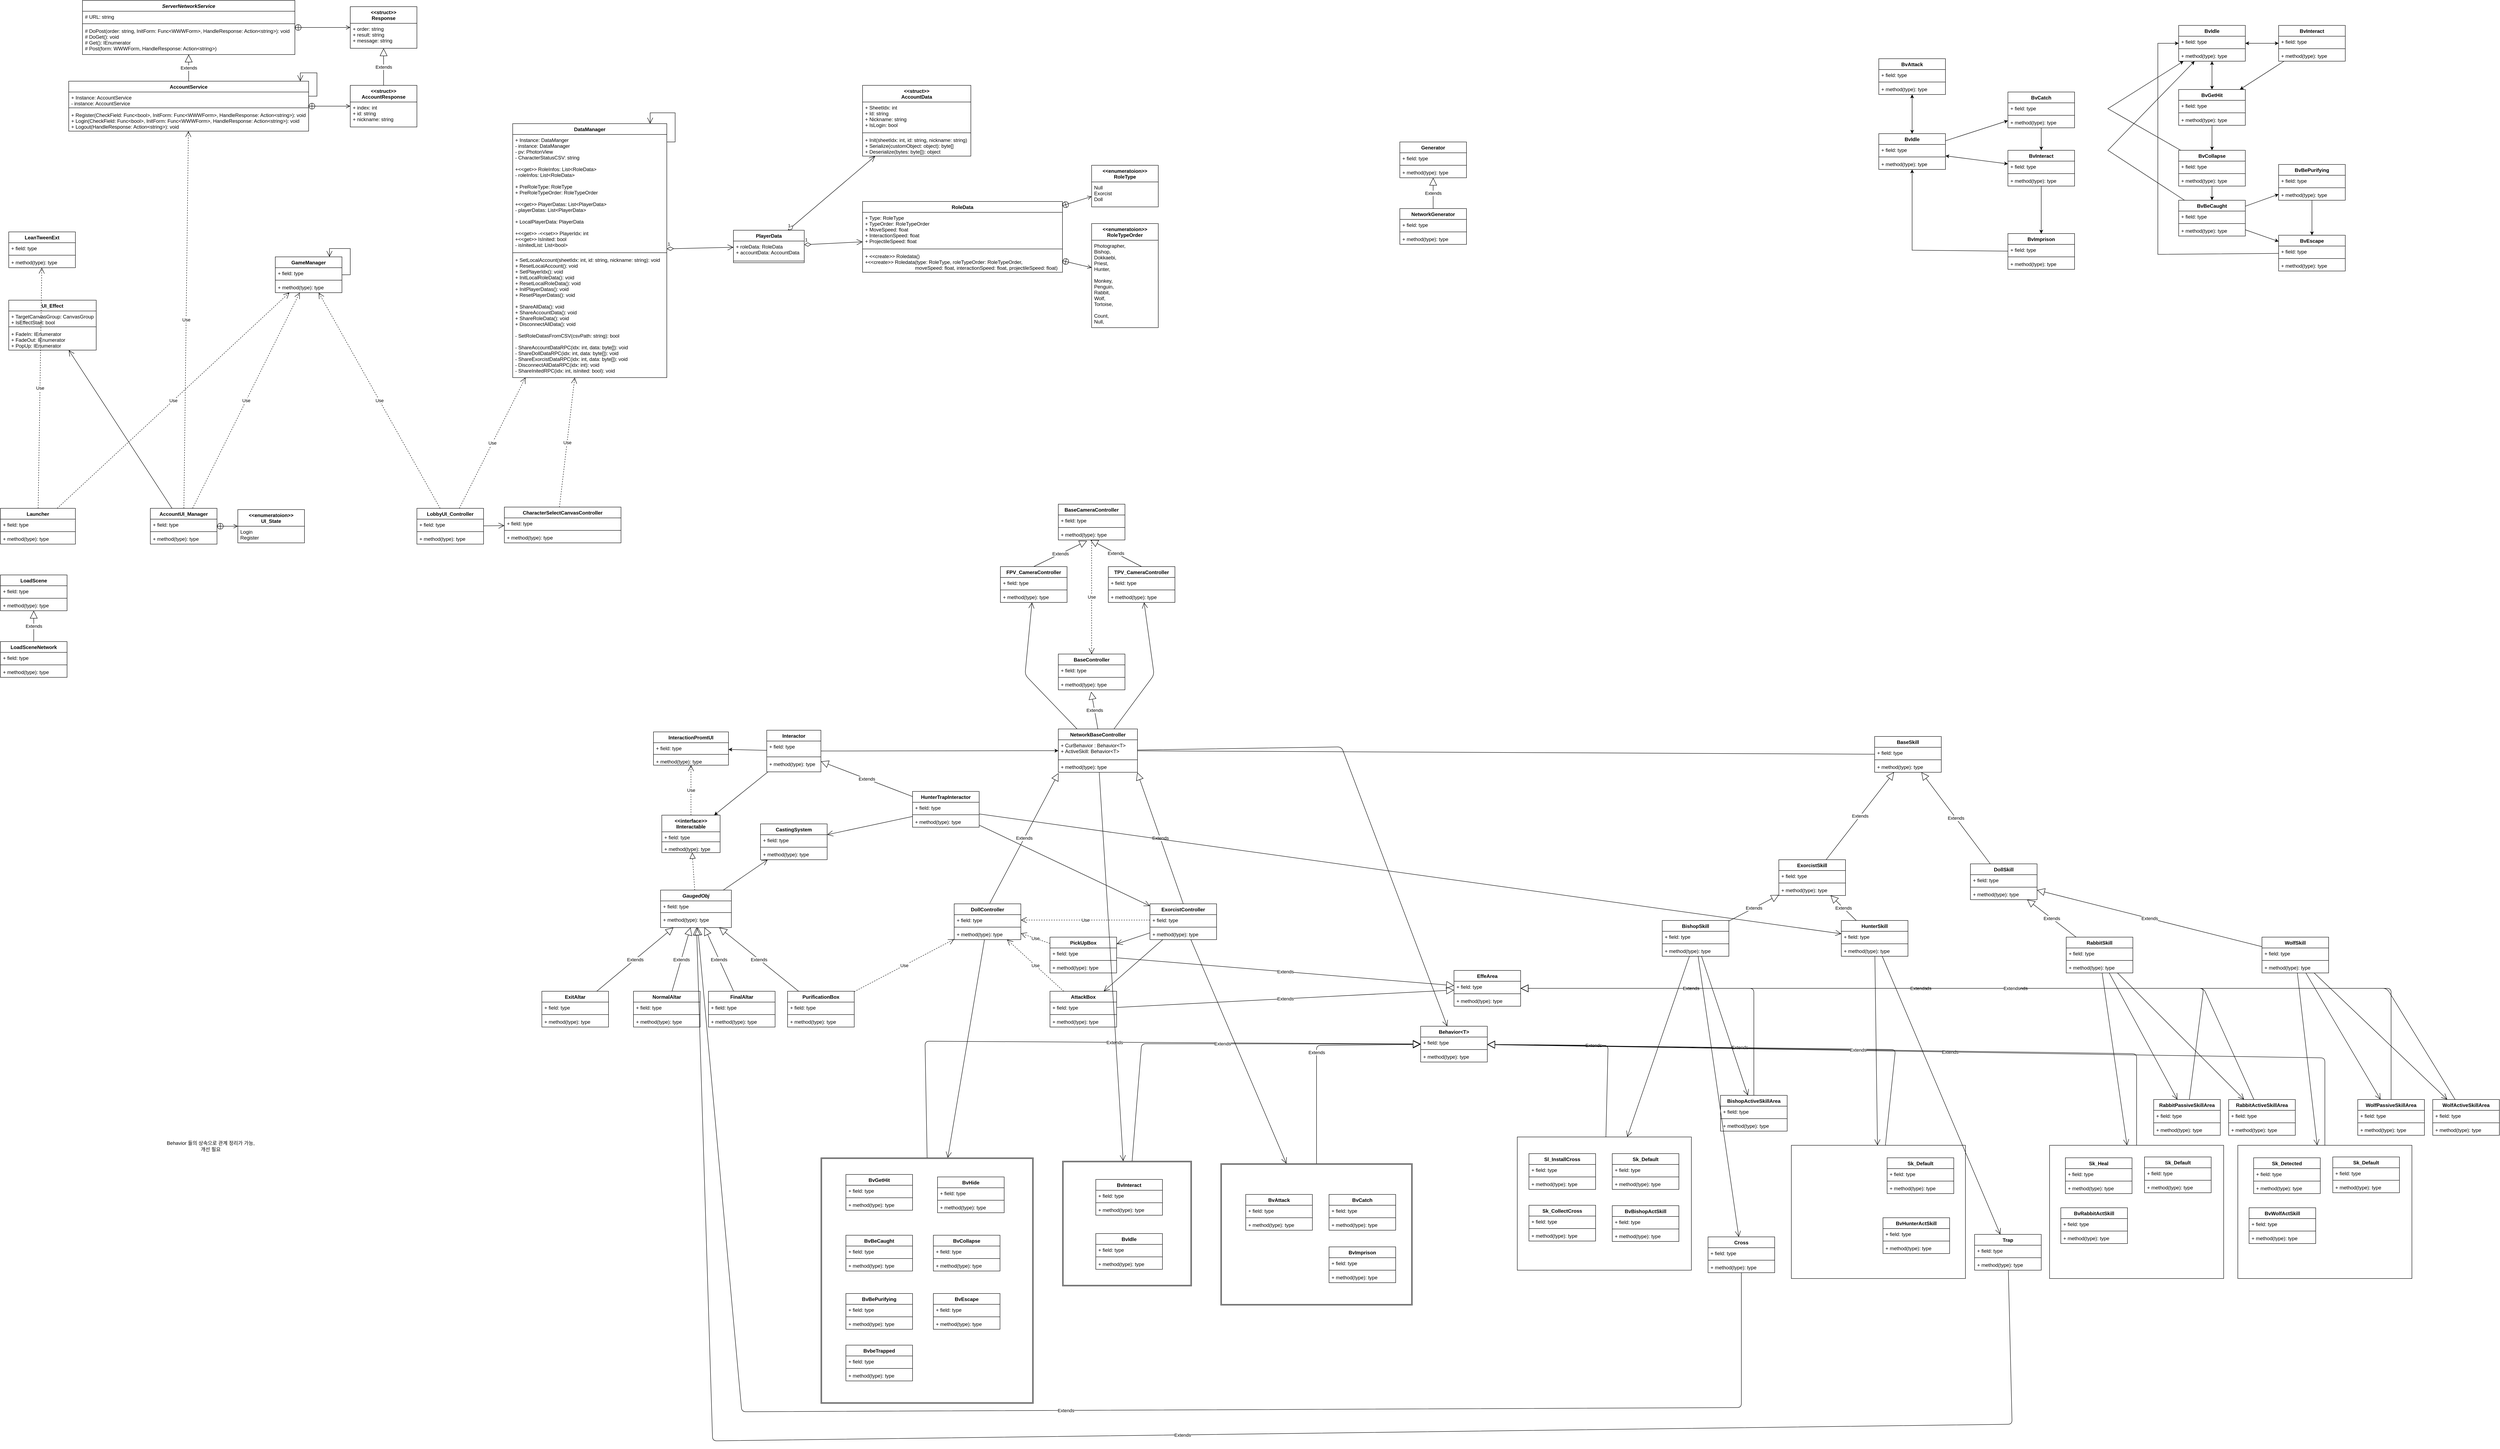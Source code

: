 <mxfile version="13.9.9" type="device"><diagram id="NH-Y0avR81FjexReZCZ9" name="페이지-1"><mxGraphModel dx="1824" dy="2324" grid="1" gridSize="10" guides="1" tooltips="1" connect="1" arrows="1" fold="1" page="1" pageScale="1" pageWidth="827" pageHeight="1169" math="0" shadow="0"><root><mxCell id="0"/><mxCell id="1" parent="0"/><mxCell id="WemFNwI_HzZ0mJL81Dmr-187" value="" style="group" parent="1" vertex="1" connectable="0"><mxGeometry x="5000" y="1610" width="418" height="320" as="geometry"/></mxCell><mxCell id="WemFNwI_HzZ0mJL81Dmr-188" value="" style="rounded=0;whiteSpace=wrap;html=1;" parent="WemFNwI_HzZ0mJL81Dmr-187" vertex="1"><mxGeometry width="418" height="320" as="geometry"/></mxCell><mxCell id="WemFNwI_HzZ0mJL81Dmr-189" value="Sk_Heal" style="swimlane;fontStyle=1;align=center;verticalAlign=top;childLayout=stackLayout;horizontal=1;startSize=26;horizontalStack=0;resizeParent=1;resizeParentMax=0;resizeLast=0;collapsible=1;marginBottom=0;movable=1;resizable=1;rotatable=1;deletable=1;editable=1;connectable=1;" parent="WemFNwI_HzZ0mJL81Dmr-187" vertex="1"><mxGeometry x="38" y="30" width="160" height="86" as="geometry"/></mxCell><mxCell id="WemFNwI_HzZ0mJL81Dmr-190" value="+ field: type" style="text;strokeColor=none;fillColor=none;align=left;verticalAlign=top;spacingLeft=4;spacingRight=4;overflow=hidden;rotatable=1;points=[[0,0.5],[1,0.5]];portConstraint=eastwest;movable=1;resizable=1;deletable=1;editable=1;connectable=1;" parent="WemFNwI_HzZ0mJL81Dmr-189" vertex="1"><mxGeometry y="26" width="160" height="26" as="geometry"/></mxCell><mxCell id="WemFNwI_HzZ0mJL81Dmr-191" value="" style="line;strokeWidth=1;fillColor=none;align=left;verticalAlign=middle;spacingTop=-1;spacingLeft=3;spacingRight=3;rotatable=1;labelPosition=right;points=[];portConstraint=eastwest;movable=1;resizable=1;deletable=1;editable=1;connectable=1;" parent="WemFNwI_HzZ0mJL81Dmr-189" vertex="1"><mxGeometry y="52" width="160" height="8" as="geometry"/></mxCell><mxCell id="WemFNwI_HzZ0mJL81Dmr-192" value="+ method(type): type" style="text;strokeColor=none;fillColor=none;align=left;verticalAlign=top;spacingLeft=4;spacingRight=4;overflow=hidden;rotatable=1;points=[[0,0.5],[1,0.5]];portConstraint=eastwest;movable=1;resizable=1;deletable=1;editable=1;connectable=1;" parent="WemFNwI_HzZ0mJL81Dmr-189" vertex="1"><mxGeometry y="60" width="160" height="26" as="geometry"/></mxCell><mxCell id="WemFNwI_HzZ0mJL81Dmr-193" value="Sk_Default" style="swimlane;fontStyle=1;align=center;verticalAlign=top;childLayout=stackLayout;horizontal=1;startSize=26;horizontalStack=0;resizeParent=1;resizeParentMax=0;resizeLast=0;collapsible=1;marginBottom=0;" parent="WemFNwI_HzZ0mJL81Dmr-187" vertex="1"><mxGeometry x="228" y="28" width="160" height="86" as="geometry"/></mxCell><mxCell id="WemFNwI_HzZ0mJL81Dmr-194" value="+ field: type" style="text;strokeColor=none;fillColor=none;align=left;verticalAlign=top;spacingLeft=4;spacingRight=4;overflow=hidden;rotatable=0;points=[[0,0.5],[1,0.5]];portConstraint=eastwest;" parent="WemFNwI_HzZ0mJL81Dmr-193" vertex="1"><mxGeometry y="26" width="160" height="26" as="geometry"/></mxCell><mxCell id="WemFNwI_HzZ0mJL81Dmr-195" value="" style="line;strokeWidth=1;fillColor=none;align=left;verticalAlign=middle;spacingTop=-1;spacingLeft=3;spacingRight=3;rotatable=0;labelPosition=right;points=[];portConstraint=eastwest;" parent="WemFNwI_HzZ0mJL81Dmr-193" vertex="1"><mxGeometry y="52" width="160" height="8" as="geometry"/></mxCell><mxCell id="WemFNwI_HzZ0mJL81Dmr-196" value="+ method(type): type" style="text;strokeColor=none;fillColor=none;align=left;verticalAlign=top;spacingLeft=4;spacingRight=4;overflow=hidden;rotatable=0;points=[[0,0.5],[1,0.5]];portConstraint=eastwest;" parent="WemFNwI_HzZ0mJL81Dmr-193" vertex="1"><mxGeometry y="60" width="160" height="26" as="geometry"/></mxCell><mxCell id="WemFNwI_HzZ0mJL81Dmr-197" value="BvRabbitActSkill" style="swimlane;fontStyle=1;align=center;verticalAlign=top;childLayout=stackLayout;horizontal=1;startSize=26;horizontalStack=0;resizeParent=1;resizeParentMax=0;resizeLast=0;collapsible=1;marginBottom=0;" parent="WemFNwI_HzZ0mJL81Dmr-187" vertex="1"><mxGeometry x="27" y="150" width="160" height="86" as="geometry"/></mxCell><mxCell id="WemFNwI_HzZ0mJL81Dmr-198" value="+ field: type" style="text;strokeColor=none;fillColor=none;align=left;verticalAlign=top;spacingLeft=4;spacingRight=4;overflow=hidden;rotatable=0;points=[[0,0.5],[1,0.5]];portConstraint=eastwest;" parent="WemFNwI_HzZ0mJL81Dmr-197" vertex="1"><mxGeometry y="26" width="160" height="26" as="geometry"/></mxCell><mxCell id="WemFNwI_HzZ0mJL81Dmr-199" value="" style="line;strokeWidth=1;fillColor=none;align=left;verticalAlign=middle;spacingTop=-1;spacingLeft=3;spacingRight=3;rotatable=0;labelPosition=right;points=[];portConstraint=eastwest;" parent="WemFNwI_HzZ0mJL81Dmr-197" vertex="1"><mxGeometry y="52" width="160" height="8" as="geometry"/></mxCell><mxCell id="WemFNwI_HzZ0mJL81Dmr-200" value="+ method(type): type" style="text;strokeColor=none;fillColor=none;align=left;verticalAlign=top;spacingLeft=4;spacingRight=4;overflow=hidden;rotatable=0;points=[[0,0.5],[1,0.5]];portConstraint=eastwest;" parent="WemFNwI_HzZ0mJL81Dmr-197" vertex="1"><mxGeometry y="60" width="160" height="26" as="geometry"/></mxCell><mxCell id="WNGgheq9W2EGtf0vg9xr-1" value="Launcher" style="swimlane;fontStyle=1;align=center;verticalAlign=top;childLayout=stackLayout;horizontal=1;startSize=26;horizontalStack=0;resizeParent=1;resizeParentMax=0;resizeLast=0;collapsible=1;marginBottom=0;" parent="1" vertex="1"><mxGeometry x="80" y="80" width="180" height="86" as="geometry"/></mxCell><mxCell id="WNGgheq9W2EGtf0vg9xr-80" value="+ field: type" style="text;strokeColor=none;fillColor=none;align=left;verticalAlign=top;spacingLeft=4;spacingRight=4;overflow=hidden;rotatable=0;points=[[0,0.5],[1,0.5]];portConstraint=eastwest;" parent="WNGgheq9W2EGtf0vg9xr-1" vertex="1"><mxGeometry y="26" width="180" height="26" as="geometry"/></mxCell><mxCell id="WNGgheq9W2EGtf0vg9xr-3" value="" style="line;strokeWidth=1;fillColor=none;align=left;verticalAlign=middle;spacingTop=-1;spacingLeft=3;spacingRight=3;rotatable=0;labelPosition=right;points=[];portConstraint=eastwest;" parent="WNGgheq9W2EGtf0vg9xr-1" vertex="1"><mxGeometry y="52" width="180" height="8" as="geometry"/></mxCell><mxCell id="WNGgheq9W2EGtf0vg9xr-4" value="+ method(type): type" style="text;strokeColor=none;fillColor=none;align=left;verticalAlign=top;spacingLeft=4;spacingRight=4;overflow=hidden;rotatable=0;points=[[0,0.5],[1,0.5]];portConstraint=eastwest;" parent="WNGgheq9W2EGtf0vg9xr-1" vertex="1"><mxGeometry y="60" width="180" height="26" as="geometry"/></mxCell><mxCell id="WNGgheq9W2EGtf0vg9xr-14" value="GameManager" style="swimlane;fontStyle=1;align=center;verticalAlign=top;childLayout=stackLayout;horizontal=1;startSize=26;horizontalStack=0;resizeParent=1;resizeParentMax=0;resizeLast=0;collapsible=1;marginBottom=0;" parent="1" vertex="1"><mxGeometry x="740" y="-524" width="160" height="86" as="geometry"/></mxCell><mxCell id="WNGgheq9W2EGtf0vg9xr-15" value="+ field: type" style="text;strokeColor=none;fillColor=none;align=left;verticalAlign=top;spacingLeft=4;spacingRight=4;overflow=hidden;rotatable=0;points=[[0,0.5],[1,0.5]];portConstraint=eastwest;" parent="WNGgheq9W2EGtf0vg9xr-14" vertex="1"><mxGeometry y="26" width="160" height="26" as="geometry"/></mxCell><mxCell id="WNGgheq9W2EGtf0vg9xr-16" value="" style="line;strokeWidth=1;fillColor=none;align=left;verticalAlign=middle;spacingTop=-1;spacingLeft=3;spacingRight=3;rotatable=0;labelPosition=right;points=[];portConstraint=eastwest;" parent="WNGgheq9W2EGtf0vg9xr-14" vertex="1"><mxGeometry y="52" width="160" height="8" as="geometry"/></mxCell><mxCell id="WNGgheq9W2EGtf0vg9xr-17" value="+ method(type): type" style="text;strokeColor=none;fillColor=none;align=left;verticalAlign=top;spacingLeft=4;spacingRight=4;overflow=hidden;rotatable=0;points=[[0,0.5],[1,0.5]];portConstraint=eastwest;" parent="WNGgheq9W2EGtf0vg9xr-14" vertex="1"><mxGeometry y="60" width="160" height="26" as="geometry"/></mxCell><mxCell id="WNGgheq9W2EGtf0vg9xr-119" value="" style="endArrow=open;endFill=1;endSize=12;html=1;rounded=0;edgeStyle=orthogonalEdgeStyle;" parent="WNGgheq9W2EGtf0vg9xr-14" source="WNGgheq9W2EGtf0vg9xr-15" target="WNGgheq9W2EGtf0vg9xr-14" edge="1"><mxGeometry width="160" relative="1" as="geometry"><mxPoint x="80" y="90" as="sourcePoint"/><mxPoint x="240" y="90" as="targetPoint"/><Array as="points"><mxPoint x="180" y="43"/><mxPoint x="180" y="-20"/><mxPoint x="130" y="-20"/></Array></mxGeometry></mxCell><mxCell id="WNGgheq9W2EGtf0vg9xr-18" value="LobbyUI_Controller" style="swimlane;fontStyle=1;align=center;verticalAlign=top;childLayout=stackLayout;horizontal=1;startSize=26;horizontalStack=0;resizeParent=1;resizeParentMax=0;resizeLast=0;collapsible=1;marginBottom=0;" parent="1" vertex="1"><mxGeometry x="1080" y="80" width="160" height="86" as="geometry"/></mxCell><mxCell id="WNGgheq9W2EGtf0vg9xr-19" value="+ field: type" style="text;strokeColor=none;fillColor=none;align=left;verticalAlign=top;spacingLeft=4;spacingRight=4;overflow=hidden;rotatable=0;points=[[0,0.5],[1,0.5]];portConstraint=eastwest;" parent="WNGgheq9W2EGtf0vg9xr-18" vertex="1"><mxGeometry y="26" width="160" height="26" as="geometry"/></mxCell><mxCell id="WNGgheq9W2EGtf0vg9xr-20" value="" style="line;strokeWidth=1;fillColor=none;align=left;verticalAlign=middle;spacingTop=-1;spacingLeft=3;spacingRight=3;rotatable=0;labelPosition=right;points=[];portConstraint=eastwest;" parent="WNGgheq9W2EGtf0vg9xr-18" vertex="1"><mxGeometry y="52" width="160" height="8" as="geometry"/></mxCell><mxCell id="WNGgheq9W2EGtf0vg9xr-21" value="+ method(type): type" style="text;strokeColor=none;fillColor=none;align=left;verticalAlign=top;spacingLeft=4;spacingRight=4;overflow=hidden;rotatable=0;points=[[0,0.5],[1,0.5]];portConstraint=eastwest;" parent="WNGgheq9W2EGtf0vg9xr-18" vertex="1"><mxGeometry y="60" width="160" height="26" as="geometry"/></mxCell><mxCell id="WNGgheq9W2EGtf0vg9xr-22" value="LoadScene" style="swimlane;fontStyle=1;align=center;verticalAlign=top;childLayout=stackLayout;horizontal=1;startSize=26;horizontalStack=0;resizeParent=1;resizeParentMax=0;resizeLast=0;collapsible=1;marginBottom=0;" parent="1" vertex="1"><mxGeometry x="80" y="240" width="160" height="86" as="geometry"/></mxCell><mxCell id="WNGgheq9W2EGtf0vg9xr-23" value="+ field: type" style="text;strokeColor=none;fillColor=none;align=left;verticalAlign=top;spacingLeft=4;spacingRight=4;overflow=hidden;rotatable=0;points=[[0,0.5],[1,0.5]];portConstraint=eastwest;" parent="WNGgheq9W2EGtf0vg9xr-22" vertex="1"><mxGeometry y="26" width="160" height="26" as="geometry"/></mxCell><mxCell id="WNGgheq9W2EGtf0vg9xr-24" value="" style="line;strokeWidth=1;fillColor=none;align=left;verticalAlign=middle;spacingTop=-1;spacingLeft=3;spacingRight=3;rotatable=0;labelPosition=right;points=[];portConstraint=eastwest;" parent="WNGgheq9W2EGtf0vg9xr-22" vertex="1"><mxGeometry y="52" width="160" height="8" as="geometry"/></mxCell><mxCell id="WNGgheq9W2EGtf0vg9xr-25" value="+ method(type): type" style="text;strokeColor=none;fillColor=none;align=left;verticalAlign=top;spacingLeft=4;spacingRight=4;overflow=hidden;rotatable=0;points=[[0,0.5],[1,0.5]];portConstraint=eastwest;" parent="WNGgheq9W2EGtf0vg9xr-22" vertex="1"><mxGeometry y="60" width="160" height="26" as="geometry"/></mxCell><mxCell id="WNGgheq9W2EGtf0vg9xr-26" value="LoadSceneNetwork" style="swimlane;fontStyle=1;align=center;verticalAlign=top;childLayout=stackLayout;horizontal=1;startSize=26;horizontalStack=0;resizeParent=1;resizeParentMax=0;resizeLast=0;collapsible=1;marginBottom=0;" parent="1" vertex="1"><mxGeometry x="80" y="400" width="160" height="86" as="geometry"/></mxCell><mxCell id="WNGgheq9W2EGtf0vg9xr-27" value="+ field: type" style="text;strokeColor=none;fillColor=none;align=left;verticalAlign=top;spacingLeft=4;spacingRight=4;overflow=hidden;rotatable=0;points=[[0,0.5],[1,0.5]];portConstraint=eastwest;" parent="WNGgheq9W2EGtf0vg9xr-26" vertex="1"><mxGeometry y="26" width="160" height="26" as="geometry"/></mxCell><mxCell id="WNGgheq9W2EGtf0vg9xr-28" value="" style="line;strokeWidth=1;fillColor=none;align=left;verticalAlign=middle;spacingTop=-1;spacingLeft=3;spacingRight=3;rotatable=0;labelPosition=right;points=[];portConstraint=eastwest;" parent="WNGgheq9W2EGtf0vg9xr-26" vertex="1"><mxGeometry y="52" width="160" height="8" as="geometry"/></mxCell><mxCell id="WNGgheq9W2EGtf0vg9xr-29" value="+ method(type): type" style="text;strokeColor=none;fillColor=none;align=left;verticalAlign=top;spacingLeft=4;spacingRight=4;overflow=hidden;rotatable=0;points=[[0,0.5],[1,0.5]];portConstraint=eastwest;" parent="WNGgheq9W2EGtf0vg9xr-26" vertex="1"><mxGeometry y="60" width="160" height="26" as="geometry"/></mxCell><mxCell id="WNGgheq9W2EGtf0vg9xr-30" value="ServerNetworkService" style="swimlane;fontStyle=3;align=center;verticalAlign=top;childLayout=stackLayout;horizontal=1;startSize=26;horizontalStack=0;resizeParent=1;resizeParentMax=0;resizeLast=0;collapsible=1;marginBottom=0;" parent="1" vertex="1"><mxGeometry x="277" y="-1140" width="510" height="130" as="geometry"/></mxCell><mxCell id="WNGgheq9W2EGtf0vg9xr-31" value="# URL: string" style="text;strokeColor=none;fillColor=none;align=left;verticalAlign=top;spacingLeft=4;spacingRight=4;overflow=hidden;rotatable=0;points=[[0,0.5],[1,0.5]];portConstraint=eastwest;" parent="WNGgheq9W2EGtf0vg9xr-30" vertex="1"><mxGeometry y="26" width="510" height="26" as="geometry"/></mxCell><mxCell id="WNGgheq9W2EGtf0vg9xr-32" value="" style="line;strokeWidth=1;fillColor=none;align=left;verticalAlign=middle;spacingTop=-1;spacingLeft=3;spacingRight=3;rotatable=0;labelPosition=right;points=[];portConstraint=eastwest;" parent="WNGgheq9W2EGtf0vg9xr-30" vertex="1"><mxGeometry y="52" width="510" height="8" as="geometry"/></mxCell><mxCell id="WNGgheq9W2EGtf0vg9xr-33" value="# DoPost(order: string, InitForm: Func&lt;WWWForm&gt;, HandleResponse: Action&lt;string&gt;): void&#10;# DoGet(): void&#10;# Get(): IEnumerator&#10;# Post(form: WWWForm, HandleResponse: Action&lt;string&gt;)" style="text;strokeColor=none;fillColor=none;align=left;verticalAlign=top;spacingLeft=4;spacingRight=4;overflow=hidden;rotatable=0;points=[[0,0.5],[1,0.5]];portConstraint=eastwest;" parent="WNGgheq9W2EGtf0vg9xr-30" vertex="1"><mxGeometry y="60" width="510" height="70" as="geometry"/></mxCell><mxCell id="WNGgheq9W2EGtf0vg9xr-38" value="&lt;&lt;struct&gt;&gt;&#10;Response" style="swimlane;fontStyle=1;align=center;verticalAlign=top;childLayout=stackLayout;horizontal=1;startSize=40;horizontalStack=0;resizeParent=1;resizeParentMax=0;resizeLast=0;collapsible=1;marginBottom=0;" parent="1" vertex="1"><mxGeometry x="920" y="-1125" width="160" height="100" as="geometry"/></mxCell><mxCell id="WNGgheq9W2EGtf0vg9xr-39" value="+ order: string&#10;+ result: string&#10;+ message: string" style="text;strokeColor=none;fillColor=none;align=left;verticalAlign=top;spacingLeft=4;spacingRight=4;overflow=hidden;rotatable=0;points=[[0,0.5],[1,0.5]];portConstraint=eastwest;" parent="WNGgheq9W2EGtf0vg9xr-38" vertex="1"><mxGeometry y="40" width="160" height="60" as="geometry"/></mxCell><mxCell id="WNGgheq9W2EGtf0vg9xr-81" value="Use" style="endArrow=open;endSize=12;dashed=1;html=1;rounded=0;" parent="1" source="WNGgheq9W2EGtf0vg9xr-1" target="WNGgheq9W2EGtf0vg9xr-14" edge="1"><mxGeometry width="160" relative="1" as="geometry"><mxPoint x="260" y="-50" as="sourcePoint"/><mxPoint x="420" y="-50" as="targetPoint"/></mxGeometry></mxCell><mxCell id="WNGgheq9W2EGtf0vg9xr-88" value="LeanTweenExt" style="swimlane;fontStyle=1;align=center;verticalAlign=top;childLayout=stackLayout;horizontal=1;startSize=26;horizontalStack=0;resizeParent=1;resizeParentMax=0;resizeLast=0;collapsible=1;marginBottom=0;" parent="1" vertex="1"><mxGeometry x="100" y="-584" width="160" height="86" as="geometry"/></mxCell><mxCell id="WNGgheq9W2EGtf0vg9xr-89" value="+ field: type" style="text;strokeColor=none;fillColor=none;align=left;verticalAlign=top;spacingLeft=4;spacingRight=4;overflow=hidden;rotatable=0;points=[[0,0.5],[1,0.5]];portConstraint=eastwest;" parent="WNGgheq9W2EGtf0vg9xr-88" vertex="1"><mxGeometry y="26" width="160" height="26" as="geometry"/></mxCell><mxCell id="WNGgheq9W2EGtf0vg9xr-90" value="" style="line;strokeWidth=1;fillColor=none;align=left;verticalAlign=middle;spacingTop=-1;spacingLeft=3;spacingRight=3;rotatable=0;labelPosition=right;points=[];portConstraint=eastwest;" parent="WNGgheq9W2EGtf0vg9xr-88" vertex="1"><mxGeometry y="52" width="160" height="8" as="geometry"/></mxCell><mxCell id="WNGgheq9W2EGtf0vg9xr-91" value="+ method(type): type" style="text;strokeColor=none;fillColor=none;align=left;verticalAlign=top;spacingLeft=4;spacingRight=4;overflow=hidden;rotatable=0;points=[[0,0.5],[1,0.5]];portConstraint=eastwest;" parent="WNGgheq9W2EGtf0vg9xr-88" vertex="1"><mxGeometry y="60" width="160" height="26" as="geometry"/></mxCell><mxCell id="WNGgheq9W2EGtf0vg9xr-92" value="Use" style="endArrow=open;endSize=12;dashed=1;html=1;rounded=0;" parent="1" source="WNGgheq9W2EGtf0vg9xr-1" target="WNGgheq9W2EGtf0vg9xr-88" edge="1"><mxGeometry width="160" relative="1" as="geometry"><mxPoint x="430" y="10" as="sourcePoint"/><mxPoint x="590" y="10" as="targetPoint"/></mxGeometry></mxCell><mxCell id="WNGgheq9W2EGtf0vg9xr-93" value="Extends" style="endArrow=block;endSize=16;endFill=0;html=1;rounded=0;exitX=0.5;exitY=0;exitDx=0;exitDy=0;" parent="1" source="WNGgheq9W2EGtf0vg9xr-26" target="WNGgheq9W2EGtf0vg9xr-22" edge="1"><mxGeometry width="160" relative="1" as="geometry"><mxPoint x="280" y="496" as="sourcePoint"/><mxPoint x="440" y="496" as="targetPoint"/></mxGeometry></mxCell><mxCell id="WNGgheq9W2EGtf0vg9xr-94" style="edgeStyle=none;rounded=0;orthogonalLoop=1;jettySize=auto;html=1;exitX=0.75;exitY=0;exitDx=0;exitDy=0;" parent="1" source="WNGgheq9W2EGtf0vg9xr-22" target="WNGgheq9W2EGtf0vg9xr-22" edge="1"><mxGeometry relative="1" as="geometry"/></mxCell><mxCell id="WNGgheq9W2EGtf0vg9xr-99" value="Use" style="endArrow=open;endSize=12;dashed=1;html=1;rounded=0;" parent="1" source="WNGgheq9W2EGtf0vg9xr-18" target="WNGgheq9W2EGtf0vg9xr-14" edge="1"><mxGeometry width="160" relative="1" as="geometry"><mxPoint x="530" y="160" as="sourcePoint"/><mxPoint x="690" y="160" as="targetPoint"/></mxGeometry></mxCell><mxCell id="WNGgheq9W2EGtf0vg9xr-101" value="DataManager" style="swimlane;fontStyle=1;align=center;verticalAlign=top;childLayout=stackLayout;horizontal=1;startSize=26;horizontalStack=0;resizeParent=1;resizeParentMax=0;resizeLast=0;collapsible=1;marginBottom=0;" parent="1" vertex="1"><mxGeometry x="1310" y="-844" width="370" height="610" as="geometry"/></mxCell><mxCell id="WNGgheq9W2EGtf0vg9xr-102" value="+ Instance: DataManger&#10;- instance: DataManager&#10;- pv: PhotonView&#10;- CharacterStatusCSV: string&#10;&#10;+&lt;&lt;get&gt;&gt; RoleInfos: List&lt;RoleData&gt;&#10;- roleInfos: List&lt;RoleData&gt;&#10;&#10;+ PreRoleType: RoleType&#10;+ PreRoleTypeOrder: RoleTypeOrder&#10;&#10;+&lt;&lt;get&gt;&gt; PlayerDatas: List&lt;PlayerData&gt;&#10;- playerDatas: List&lt;PlayerData&gt;&#10;&#10;+ LocalPlayerData: PlayerData&#10;&#10;+&lt;&lt;get&gt;&gt; -&lt;&lt;set&gt;&gt; PlayerIdx: int&#10;+&lt;&lt;get&gt;&gt; IsInited: bool&#10;- isInitedList: List&lt;bool&gt;" style="text;strokeColor=none;fillColor=none;align=left;verticalAlign=top;spacingLeft=4;spacingRight=4;overflow=hidden;rotatable=0;points=[[0,0.5],[1,0.5]];portConstraint=eastwest;" parent="WNGgheq9W2EGtf0vg9xr-101" vertex="1"><mxGeometry y="26" width="370" height="280" as="geometry"/></mxCell><mxCell id="WNGgheq9W2EGtf0vg9xr-103" value="" style="line;strokeWidth=1;fillColor=none;align=left;verticalAlign=middle;spacingTop=-1;spacingLeft=3;spacingRight=3;rotatable=0;labelPosition=right;points=[];portConstraint=eastwest;" parent="WNGgheq9W2EGtf0vg9xr-101" vertex="1"><mxGeometry y="306" width="370" height="8" as="geometry"/></mxCell><mxCell id="WNGgheq9W2EGtf0vg9xr-104" value="+ SetLocalAccount(sheetIdx: int, id: string, nickname: string): void&#10;+ ResetLocalAccount(): void&#10;+ SetPlayerIdx(): void&#10;+ InitLocalRoleData(): void&#10;+ ResetLocalRoleData(): void&#10;+ InitPlayerDatas(): void&#10;+ ResetPlayerDatas(): void&#10;&#10;+ ShareAllData(): void&#10;+ ShareAccountData(): void&#10;+ ShareRoleData(): void&#10;+ DisconnectAllData(): void&#10;&#10;- SetRoleDatasFromCSV(csvPath: string): bool&#10;&#10;- ShareAccountDataRPC(idx: int, data: byte[]): void&#10;- ShareDollDataRPC(idx: int, data: byte[]): void&#10;- ShareExorcistDataRPC(idx: int, data: byte[]): void&#10;- DisconnectAllDataRPC(idx: int): void&#10;- ShareInitedRPC(idx: int, isInited: bool): void" style="text;strokeColor=none;fillColor=none;align=left;verticalAlign=top;spacingLeft=4;spacingRight=4;overflow=hidden;rotatable=0;points=[[0,0.5],[1,0.5]];portConstraint=eastwest;" parent="WNGgheq9W2EGtf0vg9xr-101" vertex="1"><mxGeometry y="314" width="370" height="296" as="geometry"/></mxCell><mxCell id="WNGgheq9W2EGtf0vg9xr-121" value="" style="endArrow=open;endFill=1;endSize=12;html=1;rounded=0;edgeStyle=orthogonalEdgeStyle;" parent="WNGgheq9W2EGtf0vg9xr-101" source="WNGgheq9W2EGtf0vg9xr-102" target="WNGgheq9W2EGtf0vg9xr-101" edge="1"><mxGeometry width="160" relative="1" as="geometry"><mxPoint x="160.0" y="43" as="sourcePoint"/><mxPoint x="130.0" y="2.274e-13" as="targetPoint"/><Array as="points"><mxPoint x="390" y="44"/><mxPoint x="390" y="-26"/><mxPoint x="330" y="-26"/></Array></mxGeometry></mxCell><mxCell id="WNGgheq9W2EGtf0vg9xr-105" value="Use" style="endArrow=open;endSize=12;dashed=1;html=1;rounded=0;" parent="1" source="WNGgheq9W2EGtf0vg9xr-18" target="WNGgheq9W2EGtf0vg9xr-101" edge="1"><mxGeometry width="160" relative="1" as="geometry"><mxPoint x="800" y="60" as="sourcePoint"/><mxPoint x="960" y="60" as="targetPoint"/></mxGeometry></mxCell><mxCell id="WNGgheq9W2EGtf0vg9xr-106" value="CharacterSelectCanvasController" style="swimlane;fontStyle=1;align=center;verticalAlign=top;childLayout=stackLayout;horizontal=1;startSize=26;horizontalStack=0;resizeParent=1;resizeParentMax=0;resizeLast=0;collapsible=1;marginBottom=0;" parent="1" vertex="1"><mxGeometry x="1290" y="77" width="280" height="86" as="geometry"/></mxCell><mxCell id="WNGgheq9W2EGtf0vg9xr-107" value="+ field: type" style="text;strokeColor=none;fillColor=none;align=left;verticalAlign=top;spacingLeft=4;spacingRight=4;overflow=hidden;rotatable=0;points=[[0,0.5],[1,0.5]];portConstraint=eastwest;" parent="WNGgheq9W2EGtf0vg9xr-106" vertex="1"><mxGeometry y="26" width="280" height="26" as="geometry"/></mxCell><mxCell id="WNGgheq9W2EGtf0vg9xr-108" value="" style="line;strokeWidth=1;fillColor=none;align=left;verticalAlign=middle;spacingTop=-1;spacingLeft=3;spacingRight=3;rotatable=0;labelPosition=right;points=[];portConstraint=eastwest;" parent="WNGgheq9W2EGtf0vg9xr-106" vertex="1"><mxGeometry y="52" width="280" height="8" as="geometry"/></mxCell><mxCell id="WNGgheq9W2EGtf0vg9xr-109" value="+ method(type): type" style="text;strokeColor=none;fillColor=none;align=left;verticalAlign=top;spacingLeft=4;spacingRight=4;overflow=hidden;rotatable=0;points=[[0,0.5],[1,0.5]];portConstraint=eastwest;" parent="WNGgheq9W2EGtf0vg9xr-106" vertex="1"><mxGeometry y="60" width="280" height="26" as="geometry"/></mxCell><mxCell id="WNGgheq9W2EGtf0vg9xr-114" value="" style="endArrow=open;endFill=1;endSize=12;html=1;rounded=0;" parent="1" source="WNGgheq9W2EGtf0vg9xr-18" target="WNGgheq9W2EGtf0vg9xr-106" edge="1"><mxGeometry width="160" relative="1" as="geometry"><mxPoint x="1720" y="50" as="sourcePoint"/><mxPoint x="1880" y="50" as="targetPoint"/></mxGeometry></mxCell><mxCell id="WNGgheq9W2EGtf0vg9xr-115" value="Use" style="endArrow=open;endSize=12;dashed=1;html=1;rounded=0;exitX=0.472;exitY=0.002;exitDx=0;exitDy=0;exitPerimeter=0;" parent="1" source="WNGgheq9W2EGtf0vg9xr-106" target="WNGgheq9W2EGtf0vg9xr-101" edge="1"><mxGeometry width="160" relative="1" as="geometry"><mxPoint x="810" y="-30" as="sourcePoint"/><mxPoint x="970" y="-30" as="targetPoint"/></mxGeometry></mxCell><mxCell id="WNGgheq9W2EGtf0vg9xr-133" value="AccountUI_Manager" style="swimlane;fontStyle=1;align=center;verticalAlign=top;childLayout=stackLayout;horizontal=1;startSize=26;horizontalStack=0;resizeParent=1;resizeParentMax=0;resizeLast=0;collapsible=1;marginBottom=0;fillColor=none;" parent="1" vertex="1"><mxGeometry x="440" y="80" width="160" height="86" as="geometry"/></mxCell><mxCell id="WNGgheq9W2EGtf0vg9xr-134" value="+ field: type" style="text;strokeColor=none;fillColor=none;align=left;verticalAlign=top;spacingLeft=4;spacingRight=4;overflow=hidden;rotatable=0;points=[[0,0.5],[1,0.5]];portConstraint=eastwest;" parent="WNGgheq9W2EGtf0vg9xr-133" vertex="1"><mxGeometry y="26" width="160" height="26" as="geometry"/></mxCell><mxCell id="WNGgheq9W2EGtf0vg9xr-135" value="" style="line;strokeWidth=1;fillColor=none;align=left;verticalAlign=middle;spacingTop=-1;spacingLeft=3;spacingRight=3;rotatable=0;labelPosition=right;points=[];portConstraint=eastwest;" parent="WNGgheq9W2EGtf0vg9xr-133" vertex="1"><mxGeometry y="52" width="160" height="8" as="geometry"/></mxCell><mxCell id="WNGgheq9W2EGtf0vg9xr-136" value="+ method(type): type" style="text;strokeColor=none;fillColor=none;align=left;verticalAlign=top;spacingLeft=4;spacingRight=4;overflow=hidden;rotatable=0;points=[[0,0.5],[1,0.5]];portConstraint=eastwest;" parent="WNGgheq9W2EGtf0vg9xr-133" vertex="1"><mxGeometry y="60" width="160" height="26" as="geometry"/></mxCell><mxCell id="WNGgheq9W2EGtf0vg9xr-137" value="&lt;&lt;enumeratoion&gt;&gt;&#10;UI_State" style="swimlane;fontStyle=1;align=center;verticalAlign=top;childLayout=stackLayout;horizontal=1;startSize=40;horizontalStack=0;resizeParent=1;resizeParentMax=0;resizeLast=0;collapsible=1;marginBottom=0;fillColor=none;" parent="1" vertex="1"><mxGeometry x="650" y="83" width="160" height="80" as="geometry"/></mxCell><mxCell id="WNGgheq9W2EGtf0vg9xr-138" value="Login&#10;Register" style="text;strokeColor=none;fillColor=none;align=left;verticalAlign=top;spacingLeft=4;spacingRight=4;overflow=hidden;rotatable=0;points=[[0,0.5],[1,0.5]];portConstraint=eastwest;" parent="WNGgheq9W2EGtf0vg9xr-137" vertex="1"><mxGeometry y="40" width="160" height="40" as="geometry"/></mxCell><mxCell id="WNGgheq9W2EGtf0vg9xr-141" value="" style="endArrow=open;startArrow=circlePlus;endFill=0;startFill=0;endSize=8;html=1;rounded=0;" parent="1" source="WNGgheq9W2EGtf0vg9xr-133" target="WNGgheq9W2EGtf0vg9xr-137" edge="1"><mxGeometry width="160" relative="1" as="geometry"><mxPoint x="620" y="220" as="sourcePoint"/><mxPoint x="780" y="220" as="targetPoint"/></mxGeometry></mxCell><mxCell id="WNGgheq9W2EGtf0vg9xr-142" value="UI_Effect" style="swimlane;fontStyle=1;align=center;verticalAlign=top;childLayout=stackLayout;horizontal=1;startSize=26;horizontalStack=0;resizeParent=1;resizeParentMax=0;resizeLast=0;collapsible=1;marginBottom=0;fillColor=none;" parent="1" vertex="1"><mxGeometry x="100" y="-420" width="210" height="120" as="geometry"/></mxCell><mxCell id="WNGgheq9W2EGtf0vg9xr-143" value="+ TargetCanvasGroup: CanvasGroup&#10;+ IsEffectStart: bool" style="text;strokeColor=none;fillColor=none;align=left;verticalAlign=top;spacingLeft=4;spacingRight=4;overflow=hidden;rotatable=0;points=[[0,0.5],[1,0.5]];portConstraint=eastwest;" parent="WNGgheq9W2EGtf0vg9xr-142" vertex="1"><mxGeometry y="26" width="210" height="34" as="geometry"/></mxCell><mxCell id="WNGgheq9W2EGtf0vg9xr-144" value="" style="line;strokeWidth=1;fillColor=none;align=left;verticalAlign=middle;spacingTop=-1;spacingLeft=3;spacingRight=3;rotatable=0;labelPosition=right;points=[];portConstraint=eastwest;" parent="WNGgheq9W2EGtf0vg9xr-142" vertex="1"><mxGeometry y="60" width="210" height="8" as="geometry"/></mxCell><mxCell id="WNGgheq9W2EGtf0vg9xr-145" value="+ FadeIn: IEnumerator&#10;+ FadeOut: IEnumerator&#10;+ PopUp: IEnumerator" style="text;strokeColor=none;fillColor=none;align=left;verticalAlign=top;spacingLeft=4;spacingRight=4;overflow=hidden;rotatable=0;points=[[0,0.5],[1,0.5]];portConstraint=eastwest;" parent="WNGgheq9W2EGtf0vg9xr-142" vertex="1"><mxGeometry y="68" width="210" height="52" as="geometry"/></mxCell><mxCell id="WNGgheq9W2EGtf0vg9xr-146" value="" style="endArrow=open;endFill=1;endSize=12;html=1;rounded=0;" parent="1" source="WNGgheq9W2EGtf0vg9xr-133" target="WNGgheq9W2EGtf0vg9xr-142" edge="1"><mxGeometry width="160" relative="1" as="geometry"><mxPoint x="600" y="60" as="sourcePoint"/><mxPoint x="760" y="60" as="targetPoint"/></mxGeometry></mxCell><mxCell id="WNGgheq9W2EGtf0vg9xr-152" value="AccountService" style="swimlane;fontStyle=1;align=center;verticalAlign=top;childLayout=stackLayout;horizontal=1;startSize=26;horizontalStack=0;resizeParent=1;resizeParentMax=0;resizeLast=0;collapsible=1;marginBottom=0;" parent="1" vertex="1"><mxGeometry x="244" y="-946" width="576" height="120" as="geometry"/></mxCell><mxCell id="WNGgheq9W2EGtf0vg9xr-153" value="+ Instance: AccountService&#10;- instance: AccountService" style="text;strokeColor=none;fillColor=none;align=left;verticalAlign=top;spacingLeft=4;spacingRight=4;overflow=hidden;rotatable=0;points=[[0,0.5],[1,0.5]];portConstraint=eastwest;" parent="WNGgheq9W2EGtf0vg9xr-152" vertex="1"><mxGeometry y="26" width="576" height="34" as="geometry"/></mxCell><mxCell id="WNGgheq9W2EGtf0vg9xr-154" value="" style="line;strokeWidth=1;fillColor=none;align=left;verticalAlign=middle;spacingTop=-1;spacingLeft=3;spacingRight=3;rotatable=0;labelPosition=right;points=[];portConstraint=eastwest;" parent="WNGgheq9W2EGtf0vg9xr-152" vertex="1"><mxGeometry y="60" width="576" height="8" as="geometry"/></mxCell><mxCell id="WNGgheq9W2EGtf0vg9xr-155" value="+ Register(CheckField: Func&lt;bool&gt;, InitForm: Func&lt;WWWForm&gt;, HandleResponse: Action&lt;string&gt;): void&#10;+ Login(CheckField: Func&lt;bool&gt;, InitForm: Func&lt;WWWForm&gt;, HandleResponse: Action&lt;string&gt;): void&#10;+ Logout(HandleResponse: Action&lt;string&gt;): void&#10;" style="text;strokeColor=none;fillColor=none;align=left;verticalAlign=top;spacingLeft=4;spacingRight=4;overflow=hidden;rotatable=0;points=[[0,0.5],[1,0.5]];portConstraint=eastwest;" parent="WNGgheq9W2EGtf0vg9xr-152" vertex="1"><mxGeometry y="68" width="576" height="52" as="geometry"/></mxCell><mxCell id="WNGgheq9W2EGtf0vg9xr-156" value="" style="endArrow=open;endFill=1;endSize=12;html=1;rounded=0;edgeStyle=orthogonalEdgeStyle;" parent="WNGgheq9W2EGtf0vg9xr-152" source="WNGgheq9W2EGtf0vg9xr-153" target="WNGgheq9W2EGtf0vg9xr-152" edge="1"><mxGeometry width="160" relative="1" as="geometry"><mxPoint x="80" y="90" as="sourcePoint"/><mxPoint x="240" y="90" as="targetPoint"/><Array as="points"><mxPoint x="596" y="36"/><mxPoint x="596" y="-20"/><mxPoint x="556" y="-20"/></Array></mxGeometry></mxCell><mxCell id="WNGgheq9W2EGtf0vg9xr-157" value="Use" style="endArrow=open;endSize=12;dashed=1;html=1;rounded=0;" parent="1" source="WNGgheq9W2EGtf0vg9xr-133" target="WNGgheq9W2EGtf0vg9xr-152" edge="1"><mxGeometry width="160" relative="1" as="geometry"><mxPoint x="820" y="-230" as="sourcePoint"/><mxPoint x="980" y="-230" as="targetPoint"/></mxGeometry></mxCell><mxCell id="WNGgheq9W2EGtf0vg9xr-162" value="Extends" style="endArrow=block;endSize=16;endFill=0;html=1;rounded=0;" parent="1" source="WNGgheq9W2EGtf0vg9xr-152" target="WNGgheq9W2EGtf0vg9xr-30" edge="1"><mxGeometry width="160" relative="1" as="geometry"><mxPoint x="430" y="-880" as="sourcePoint"/><mxPoint x="590" y="-880" as="targetPoint"/></mxGeometry></mxCell><mxCell id="WNGgheq9W2EGtf0vg9xr-163" value="" style="endArrow=open;startArrow=circlePlus;endFill=0;startFill=0;endSize=8;html=1;rounded=0;" parent="1" source="WNGgheq9W2EGtf0vg9xr-30" target="WNGgheq9W2EGtf0vg9xr-38" edge="1"><mxGeometry width="160" relative="1" as="geometry"><mxPoint x="770" y="-930" as="sourcePoint"/><mxPoint x="930" y="-930" as="targetPoint"/></mxGeometry></mxCell><mxCell id="WNGgheq9W2EGtf0vg9xr-164" value="&lt;&lt;struct&gt;&gt;&#10;AccountResponse" style="swimlane;fontStyle=1;align=center;verticalAlign=top;childLayout=stackLayout;horizontal=1;startSize=40;horizontalStack=0;resizeParent=1;resizeParentMax=0;resizeLast=0;collapsible=1;marginBottom=0;" parent="1" vertex="1"><mxGeometry x="920" y="-936" width="160" height="100" as="geometry"/></mxCell><mxCell id="WNGgheq9W2EGtf0vg9xr-165" value="+ index: int&#10;+ id: string&#10;+ nickname: string&#10;" style="text;strokeColor=none;fillColor=none;align=left;verticalAlign=top;spacingLeft=4;spacingRight=4;overflow=hidden;rotatable=0;points=[[0,0.5],[1,0.5]];portConstraint=eastwest;" parent="WNGgheq9W2EGtf0vg9xr-164" vertex="1"><mxGeometry y="40" width="160" height="60" as="geometry"/></mxCell><mxCell id="WNGgheq9W2EGtf0vg9xr-166" value="Extends" style="endArrow=block;endSize=16;endFill=0;html=1;rounded=0;" parent="1" source="WNGgheq9W2EGtf0vg9xr-164" target="WNGgheq9W2EGtf0vg9xr-38" edge="1"><mxGeometry width="160" relative="1" as="geometry"><mxPoint x="930" y="-810" as="sourcePoint"/><mxPoint x="1090" y="-810" as="targetPoint"/></mxGeometry></mxCell><mxCell id="WNGgheq9W2EGtf0vg9xr-167" value="" style="endArrow=open;startArrow=circlePlus;endFill=0;startFill=0;endSize=8;html=1;rounded=0;" parent="1" source="WNGgheq9W2EGtf0vg9xr-152" target="WNGgheq9W2EGtf0vg9xr-164" edge="1"><mxGeometry width="160" relative="1" as="geometry"><mxPoint x="650" y="-890" as="sourcePoint"/><mxPoint x="733" y="-890" as="targetPoint"/></mxGeometry></mxCell><mxCell id="WNGgheq9W2EGtf0vg9xr-168" value="Use" style="endArrow=open;endSize=12;dashed=1;html=1;rounded=0;" parent="1" source="WNGgheq9W2EGtf0vg9xr-133" target="WNGgheq9W2EGtf0vg9xr-14" edge="1"><mxGeometry width="160" relative="1" as="geometry"><mxPoint x="226.275" y="90" as="sourcePoint"/><mxPoint x="783.725" y="-428.0" as="targetPoint"/></mxGeometry></mxCell><mxCell id="WNGgheq9W2EGtf0vg9xr-173" value="PlayerData" style="swimlane;fontStyle=1;align=center;verticalAlign=top;childLayout=stackLayout;horizontal=1;startSize=26;horizontalStack=0;resizeParent=1;resizeParentMax=0;resizeLast=0;collapsible=1;marginBottom=0;fillColor=none;" parent="1" vertex="1"><mxGeometry x="1840" y="-588" width="170" height="78" as="geometry"/></mxCell><mxCell id="WNGgheq9W2EGtf0vg9xr-174" value="+ roleData: RoleData&#10;+ accountData: AccountData" style="text;strokeColor=none;fillColor=none;align=left;verticalAlign=top;spacingLeft=4;spacingRight=4;overflow=hidden;rotatable=0;points=[[0,0.5],[1,0.5]];portConstraint=eastwest;" parent="WNGgheq9W2EGtf0vg9xr-173" vertex="1"><mxGeometry y="26" width="170" height="44" as="geometry"/></mxCell><mxCell id="WNGgheq9W2EGtf0vg9xr-175" value="" style="line;strokeWidth=1;fillColor=none;align=left;verticalAlign=middle;spacingTop=-1;spacingLeft=3;spacingRight=3;rotatable=0;labelPosition=right;points=[];portConstraint=eastwest;" parent="WNGgheq9W2EGtf0vg9xr-173" vertex="1"><mxGeometry y="70" width="170" height="8" as="geometry"/></mxCell><mxCell id="WNGgheq9W2EGtf0vg9xr-181" value="&lt;&lt;struct&gt;&gt;&#10;AccountData" style="swimlane;fontStyle=1;align=center;verticalAlign=top;childLayout=stackLayout;horizontal=1;startSize=40;horizontalStack=0;resizeParent=1;resizeParentMax=0;resizeLast=0;collapsible=1;marginBottom=0;fillColor=none;" parent="1" vertex="1"><mxGeometry x="2150" y="-936" width="260" height="170" as="geometry"/></mxCell><mxCell id="WNGgheq9W2EGtf0vg9xr-182" value="+ SheetIdx: int&#10;+ Id: string&#10;+ Nickname: string&#10;+ IsLogin: bool" style="text;strokeColor=none;fillColor=none;align=left;verticalAlign=top;spacingLeft=4;spacingRight=4;overflow=hidden;rotatable=0;points=[[0,0.5],[1,0.5]];portConstraint=eastwest;" parent="WNGgheq9W2EGtf0vg9xr-181" vertex="1"><mxGeometry y="40" width="260" height="70" as="geometry"/></mxCell><mxCell id="WNGgheq9W2EGtf0vg9xr-183" value="" style="line;strokeWidth=1;fillColor=none;align=left;verticalAlign=middle;spacingTop=-1;spacingLeft=3;spacingRight=3;rotatable=0;labelPosition=right;points=[];portConstraint=eastwest;" parent="WNGgheq9W2EGtf0vg9xr-181" vertex="1"><mxGeometry y="110" width="260" height="8" as="geometry"/></mxCell><mxCell id="WNGgheq9W2EGtf0vg9xr-184" value="+ Init(sheetIdx: int, id: string, nickname: string)&#10;+ Serialize(customObject: object): byte[]&#10;+ Deserialize(bytes: byte[]): object" style="text;strokeColor=none;fillColor=none;align=left;verticalAlign=top;spacingLeft=4;spacingRight=4;overflow=hidden;rotatable=0;points=[[0,0.5],[1,0.5]];portConstraint=eastwest;" parent="WNGgheq9W2EGtf0vg9xr-181" vertex="1"><mxGeometry y="118" width="260" height="52" as="geometry"/></mxCell><mxCell id="WNGgheq9W2EGtf0vg9xr-185" value="1" style="endArrow=open;html=1;endSize=12;startArrow=diamondThin;startSize=14;startFill=0;align=left;verticalAlign=bottom;rounded=0;" parent="1" source="WNGgheq9W2EGtf0vg9xr-173" target="WNGgheq9W2EGtf0vg9xr-181" edge="1"><mxGeometry x="-1" y="3" relative="1" as="geometry"><mxPoint x="1880" y="-580" as="sourcePoint"/><mxPoint x="2040" y="-580" as="targetPoint"/></mxGeometry></mxCell><mxCell id="WNGgheq9W2EGtf0vg9xr-186" value="RoleData" style="swimlane;fontStyle=1;align=center;verticalAlign=top;childLayout=stackLayout;horizontal=1;startSize=26;horizontalStack=0;resizeParent=1;resizeParentMax=0;resizeLast=0;collapsible=1;marginBottom=0;fillColor=none;" parent="1" vertex="1"><mxGeometry x="2150" y="-657" width="480" height="170" as="geometry"/></mxCell><mxCell id="WNGgheq9W2EGtf0vg9xr-187" value="+ Type: RoleType&#10;+ TypeOrder: RoleTypeOrder&#10;+ MoveSpeed: float&#10;+ InteractionSpeed: float&#10;+ ProjectileSpeed: float" style="text;strokeColor=none;fillColor=none;align=left;verticalAlign=top;spacingLeft=4;spacingRight=4;overflow=hidden;rotatable=0;points=[[0,0.5],[1,0.5]];portConstraint=eastwest;" parent="WNGgheq9W2EGtf0vg9xr-186" vertex="1"><mxGeometry y="26" width="480" height="84" as="geometry"/></mxCell><mxCell id="WNGgheq9W2EGtf0vg9xr-188" value="" style="line;strokeWidth=1;fillColor=none;align=left;verticalAlign=middle;spacingTop=-1;spacingLeft=3;spacingRight=3;rotatable=0;labelPosition=right;points=[];portConstraint=eastwest;" parent="WNGgheq9W2EGtf0vg9xr-186" vertex="1"><mxGeometry y="110" width="480" height="8" as="geometry"/></mxCell><mxCell id="WNGgheq9W2EGtf0vg9xr-189" value="+ &lt;&lt;create&gt;&gt; Roledata()&#10;+&lt;&lt;create&gt;&gt; Roledata(type: RoleType, roleTypeOrder: RoleTypeOrder,&#10;                                    moveSpeed: float, interactionSpeed: float, projectileSpeed: float)" style="text;strokeColor=none;fillColor=none;align=left;verticalAlign=top;spacingLeft=4;spacingRight=4;overflow=hidden;rotatable=0;points=[[0,0.5],[1,0.5]];portConstraint=eastwest;" parent="WNGgheq9W2EGtf0vg9xr-186" vertex="1"><mxGeometry y="118" width="480" height="52" as="geometry"/></mxCell><mxCell id="WNGgheq9W2EGtf0vg9xr-195" value="&lt;&lt;enumeratoion&gt;&gt;&#10;RoleType" style="swimlane;fontStyle=1;align=center;verticalAlign=top;childLayout=stackLayout;horizontal=1;startSize=40;horizontalStack=0;resizeParent=1;resizeParentMax=0;resizeLast=0;collapsible=1;marginBottom=0;fillColor=none;" parent="1" vertex="1"><mxGeometry x="2700" y="-744" width="160" height="100" as="geometry"/></mxCell><mxCell id="WNGgheq9W2EGtf0vg9xr-196" value="Null&#10;Exorcist&#10;Doll" style="text;strokeColor=none;fillColor=none;align=left;verticalAlign=top;spacingLeft=4;spacingRight=4;overflow=hidden;rotatable=0;points=[[0,0.5],[1,0.5]];portConstraint=eastwest;" parent="WNGgheq9W2EGtf0vg9xr-195" vertex="1"><mxGeometry y="40" width="160" height="60" as="geometry"/></mxCell><mxCell id="WNGgheq9W2EGtf0vg9xr-197" value="" style="endArrow=open;startArrow=circlePlus;endFill=0;startFill=0;endSize=8;html=1;rounded=0;" parent="1" source="WNGgheq9W2EGtf0vg9xr-186" target="WNGgheq9W2EGtf0vg9xr-195" edge="1"><mxGeometry width="160" relative="1" as="geometry"><mxPoint x="2260" y="-364" as="sourcePoint"/><mxPoint x="2420" y="-364" as="targetPoint"/></mxGeometry></mxCell><mxCell id="WNGgheq9W2EGtf0vg9xr-198" value="&lt;&lt;enumeratoion&gt;&gt;&#10;RoleTypeOrder" style="swimlane;fontStyle=1;align=center;verticalAlign=top;childLayout=stackLayout;horizontal=1;startSize=40;horizontalStack=0;resizeParent=1;resizeParentMax=0;resizeLast=0;collapsible=1;marginBottom=0;fillColor=none;" parent="1" vertex="1"><mxGeometry x="2700" y="-604" width="160" height="250" as="geometry"/></mxCell><mxCell id="WNGgheq9W2EGtf0vg9xr-199" value="&#9;&#9;&#9;Photographer,&#10;&#9;&#9;&#9;Bishop,&#10;&#9;&#9;&#9;Dokkaebi,&#10;&#9;&#9;&#9;Priest,&#10;&#9;&#9;&#9;Hunter,&#10;&#10;&#9;&#9;&#9;Monkey,&#10;&#9;&#9;&#9;Penguin,&#10;&#9;&#9;&#9;Rabbit,&#10;&#9;&#9;&#9;Wolf,&#10;&#9;&#9;&#9;Tortoise,&#10;&#10;&#9;&#9;&#9;Count,&#10;&#9;&#9;&#9;Null," style="text;strokeColor=none;fillColor=none;align=left;verticalAlign=top;spacingLeft=4;spacingRight=4;overflow=hidden;rotatable=0;points=[[0,0.5],[1,0.5]];portConstraint=eastwest;" parent="WNGgheq9W2EGtf0vg9xr-198" vertex="1"><mxGeometry y="40" width="160" height="210" as="geometry"/></mxCell><mxCell id="WNGgheq9W2EGtf0vg9xr-200" value="" style="endArrow=open;startArrow=circlePlus;endFill=0;startFill=0;endSize=8;html=1;rounded=0;" parent="1" source="WNGgheq9W2EGtf0vg9xr-186" target="WNGgheq9W2EGtf0vg9xr-198" edge="1"><mxGeometry width="160" relative="1" as="geometry"><mxPoint x="2400" y="-617.571" as="sourcePoint"/><mxPoint x="2520" y="-663.429" as="targetPoint"/></mxGeometry></mxCell><mxCell id="WNGgheq9W2EGtf0vg9xr-201" value="1" style="endArrow=open;html=1;endSize=12;startArrow=diamondThin;startSize=14;startFill=0;align=left;verticalAlign=bottom;rounded=0;" parent="1" source="WNGgheq9W2EGtf0vg9xr-173" target="WNGgheq9W2EGtf0vg9xr-186" edge="1"><mxGeometry x="-1" y="3" relative="1" as="geometry"><mxPoint x="2040" y="-520" as="sourcePoint"/><mxPoint x="2200" y="-520" as="targetPoint"/></mxGeometry></mxCell><mxCell id="WNGgheq9W2EGtf0vg9xr-203" value="NetworkGenerator" style="swimlane;fontStyle=1;align=center;verticalAlign=top;childLayout=stackLayout;horizontal=1;startSize=26;horizontalStack=0;resizeParent=1;resizeParentMax=0;resizeLast=0;collapsible=1;marginBottom=0;fillColor=none;" parent="1" vertex="1"><mxGeometry x="3440" y="-640" width="160" height="86" as="geometry"/></mxCell><mxCell id="WNGgheq9W2EGtf0vg9xr-204" value="+ field: type" style="text;strokeColor=none;fillColor=none;align=left;verticalAlign=top;spacingLeft=4;spacingRight=4;overflow=hidden;rotatable=0;points=[[0,0.5],[1,0.5]];portConstraint=eastwest;" parent="WNGgheq9W2EGtf0vg9xr-203" vertex="1"><mxGeometry y="26" width="160" height="26" as="geometry"/></mxCell><mxCell id="WNGgheq9W2EGtf0vg9xr-205" value="" style="line;strokeWidth=1;fillColor=none;align=left;verticalAlign=middle;spacingTop=-1;spacingLeft=3;spacingRight=3;rotatable=0;labelPosition=right;points=[];portConstraint=eastwest;" parent="WNGgheq9W2EGtf0vg9xr-203" vertex="1"><mxGeometry y="52" width="160" height="8" as="geometry"/></mxCell><mxCell id="WNGgheq9W2EGtf0vg9xr-206" value="+ method(type): type" style="text;strokeColor=none;fillColor=none;align=left;verticalAlign=top;spacingLeft=4;spacingRight=4;overflow=hidden;rotatable=0;points=[[0,0.5],[1,0.5]];portConstraint=eastwest;" parent="WNGgheq9W2EGtf0vg9xr-203" vertex="1"><mxGeometry y="60" width="160" height="26" as="geometry"/></mxCell><mxCell id="WNGgheq9W2EGtf0vg9xr-279" value="1" style="endArrow=open;html=1;endSize=12;startArrow=diamondThin;startSize=14;startFill=0;align=left;verticalAlign=bottom;rounded=0;" parent="1" source="WNGgheq9W2EGtf0vg9xr-101" target="WNGgheq9W2EGtf0vg9xr-173" edge="1"><mxGeometry x="-1" y="3" relative="1" as="geometry"><mxPoint x="1710" y="-420" as="sourcePoint"/><mxPoint x="1870" y="-420" as="targetPoint"/></mxGeometry></mxCell><mxCell id="WNGgheq9W2EGtf0vg9xr-317" value="Behavior 들의 상속으로 관계 정리가 가능,&lt;br&gt;개선 필요" style="text;html=1;strokeColor=none;fillColor=none;align=center;verticalAlign=middle;whiteSpace=wrap;rounded=0;" parent="1" vertex="1"><mxGeometry x="430" y="1570" width="310" height="84" as="geometry"/></mxCell><mxCell id="UP9lZqdNRUcDLhzXb-7r-128" value="Generator" style="swimlane;fontStyle=1;align=center;verticalAlign=top;childLayout=stackLayout;horizontal=1;startSize=26;horizontalStack=0;resizeParent=1;resizeParentMax=0;resizeLast=0;collapsible=1;marginBottom=0;" parent="1" vertex="1"><mxGeometry x="3440" y="-800" width="160" height="86" as="geometry"/></mxCell><mxCell id="UP9lZqdNRUcDLhzXb-7r-129" value="+ field: type" style="text;strokeColor=none;fillColor=none;align=left;verticalAlign=top;spacingLeft=4;spacingRight=4;overflow=hidden;rotatable=0;points=[[0,0.5],[1,0.5]];portConstraint=eastwest;" parent="UP9lZqdNRUcDLhzXb-7r-128" vertex="1"><mxGeometry y="26" width="160" height="26" as="geometry"/></mxCell><mxCell id="UP9lZqdNRUcDLhzXb-7r-130" value="" style="line;strokeWidth=1;fillColor=none;align=left;verticalAlign=middle;spacingTop=-1;spacingLeft=3;spacingRight=3;rotatable=0;labelPosition=right;points=[];portConstraint=eastwest;" parent="UP9lZqdNRUcDLhzXb-7r-128" vertex="1"><mxGeometry y="52" width="160" height="8" as="geometry"/></mxCell><mxCell id="UP9lZqdNRUcDLhzXb-7r-131" value="+ method(type): type" style="text;strokeColor=none;fillColor=none;align=left;verticalAlign=top;spacingLeft=4;spacingRight=4;overflow=hidden;rotatable=0;points=[[0,0.5],[1,0.5]];portConstraint=eastwest;" parent="UP9lZqdNRUcDLhzXb-7r-128" vertex="1"><mxGeometry y="60" width="160" height="26" as="geometry"/></mxCell><mxCell id="UP9lZqdNRUcDLhzXb-7r-133" value="Extends" style="endArrow=block;endSize=16;endFill=0;html=1;rounded=0;" parent="1" source="WNGgheq9W2EGtf0vg9xr-203" target="UP9lZqdNRUcDLhzXb-7r-128" edge="1"><mxGeometry width="160" relative="1" as="geometry"><mxPoint x="3210" y="-590" as="sourcePoint"/><mxPoint x="3370" y="-590" as="targetPoint"/></mxGeometry></mxCell><mxCell id="mQ2af02utBJto2yxNIIF-1" value="BaseController" style="swimlane;fontStyle=1;align=center;verticalAlign=top;childLayout=stackLayout;horizontal=1;startSize=26;horizontalStack=0;resizeParent=1;resizeParentMax=0;resizeLast=0;collapsible=1;marginBottom=0;" parent="1" vertex="1"><mxGeometry x="2620" y="430" width="160" height="86" as="geometry"/></mxCell><mxCell id="mQ2af02utBJto2yxNIIF-2" value="+ field: type" style="text;strokeColor=none;fillColor=none;align=left;verticalAlign=top;spacingLeft=4;spacingRight=4;overflow=hidden;rotatable=0;points=[[0,0.5],[1,0.5]];portConstraint=eastwest;" parent="mQ2af02utBJto2yxNIIF-1" vertex="1"><mxGeometry y="26" width="160" height="26" as="geometry"/></mxCell><mxCell id="mQ2af02utBJto2yxNIIF-3" value="" style="line;strokeWidth=1;fillColor=none;align=left;verticalAlign=middle;spacingTop=-1;spacingLeft=3;spacingRight=3;rotatable=0;labelPosition=right;points=[];portConstraint=eastwest;" parent="mQ2af02utBJto2yxNIIF-1" vertex="1"><mxGeometry y="52" width="160" height="8" as="geometry"/></mxCell><mxCell id="mQ2af02utBJto2yxNIIF-4" value="+ method(type): type" style="text;strokeColor=none;fillColor=none;align=left;verticalAlign=top;spacingLeft=4;spacingRight=4;overflow=hidden;rotatable=0;points=[[0,0.5],[1,0.5]];portConstraint=eastwest;" parent="mQ2af02utBJto2yxNIIF-1" vertex="1"><mxGeometry y="60" width="160" height="26" as="geometry"/></mxCell><mxCell id="mQ2af02utBJto2yxNIIF-9" value="NetworkBaseController" style="swimlane;fontStyle=1;align=center;verticalAlign=top;childLayout=stackLayout;horizontal=1;startSize=26;horizontalStack=0;resizeParent=1;resizeParentMax=0;resizeLast=0;collapsible=1;marginBottom=0;" parent="1" vertex="1"><mxGeometry x="2620" y="610" width="190" height="104" as="geometry"/></mxCell><mxCell id="mQ2af02utBJto2yxNIIF-10" value="+ CurBehavior : Behavior&lt;T&gt;&#10;+ ActiveSkill: Behavior&lt;T&gt;" style="text;strokeColor=none;fillColor=none;align=left;verticalAlign=top;spacingLeft=4;spacingRight=4;overflow=hidden;rotatable=0;points=[[0,0.5],[1,0.5]];portConstraint=eastwest;" parent="mQ2af02utBJto2yxNIIF-9" vertex="1"><mxGeometry y="26" width="190" height="44" as="geometry"/></mxCell><mxCell id="mQ2af02utBJto2yxNIIF-11" value="" style="line;strokeWidth=1;fillColor=none;align=left;verticalAlign=middle;spacingTop=-1;spacingLeft=3;spacingRight=3;rotatable=0;labelPosition=right;points=[];portConstraint=eastwest;" parent="mQ2af02utBJto2yxNIIF-9" vertex="1"><mxGeometry y="70" width="190" height="8" as="geometry"/></mxCell><mxCell id="mQ2af02utBJto2yxNIIF-12" value="+ method(type): type" style="text;strokeColor=none;fillColor=none;align=left;verticalAlign=top;spacingLeft=4;spacingRight=4;overflow=hidden;rotatable=0;points=[[0,0.5],[1,0.5]];portConstraint=eastwest;" parent="mQ2af02utBJto2yxNIIF-9" vertex="1"><mxGeometry y="78" width="190" height="26" as="geometry"/></mxCell><mxCell id="mQ2af02utBJto2yxNIIF-13" value="ExorcistController" style="swimlane;fontStyle=1;align=center;verticalAlign=top;childLayout=stackLayout;horizontal=1;startSize=26;horizontalStack=0;resizeParent=1;resizeParentMax=0;resizeLast=0;collapsible=1;marginBottom=0;" parent="1" vertex="1"><mxGeometry x="2840" y="1030" width="160" height="86" as="geometry"/></mxCell><mxCell id="mQ2af02utBJto2yxNIIF-14" value="+ field: type" style="text;strokeColor=none;fillColor=none;align=left;verticalAlign=top;spacingLeft=4;spacingRight=4;overflow=hidden;rotatable=0;points=[[0,0.5],[1,0.5]];portConstraint=eastwest;" parent="mQ2af02utBJto2yxNIIF-13" vertex="1"><mxGeometry y="26" width="160" height="26" as="geometry"/></mxCell><mxCell id="mQ2af02utBJto2yxNIIF-15" value="" style="line;strokeWidth=1;fillColor=none;align=left;verticalAlign=middle;spacingTop=-1;spacingLeft=3;spacingRight=3;rotatable=0;labelPosition=right;points=[];portConstraint=eastwest;" parent="mQ2af02utBJto2yxNIIF-13" vertex="1"><mxGeometry y="52" width="160" height="8" as="geometry"/></mxCell><mxCell id="mQ2af02utBJto2yxNIIF-16" value="+ method(type): type" style="text;strokeColor=none;fillColor=none;align=left;verticalAlign=top;spacingLeft=4;spacingRight=4;overflow=hidden;rotatable=0;points=[[0,0.5],[1,0.5]];portConstraint=eastwest;" parent="mQ2af02utBJto2yxNIIF-13" vertex="1"><mxGeometry y="60" width="160" height="26" as="geometry"/></mxCell><mxCell id="mQ2af02utBJto2yxNIIF-17" value="DollController" style="swimlane;fontStyle=1;align=center;verticalAlign=top;childLayout=stackLayout;horizontal=1;startSize=26;horizontalStack=0;resizeParent=1;resizeParentMax=0;resizeLast=0;collapsible=1;marginBottom=0;" parent="1" vertex="1"><mxGeometry x="2370" y="1030" width="160" height="86" as="geometry"/></mxCell><mxCell id="mQ2af02utBJto2yxNIIF-18" value="+ field: type" style="text;strokeColor=none;fillColor=none;align=left;verticalAlign=top;spacingLeft=4;spacingRight=4;overflow=hidden;rotatable=0;points=[[0,0.5],[1,0.5]];portConstraint=eastwest;" parent="mQ2af02utBJto2yxNIIF-17" vertex="1"><mxGeometry y="26" width="160" height="26" as="geometry"/></mxCell><mxCell id="mQ2af02utBJto2yxNIIF-19" value="" style="line;strokeWidth=1;fillColor=none;align=left;verticalAlign=middle;spacingTop=-1;spacingLeft=3;spacingRight=3;rotatable=0;labelPosition=right;points=[];portConstraint=eastwest;" parent="mQ2af02utBJto2yxNIIF-17" vertex="1"><mxGeometry y="52" width="160" height="8" as="geometry"/></mxCell><mxCell id="mQ2af02utBJto2yxNIIF-20" value="+ method(type): type" style="text;strokeColor=none;fillColor=none;align=left;verticalAlign=top;spacingLeft=4;spacingRight=4;overflow=hidden;rotatable=0;points=[[0,0.5],[1,0.5]];portConstraint=eastwest;" parent="mQ2af02utBJto2yxNIIF-17" vertex="1"><mxGeometry y="60" width="160" height="26" as="geometry"/></mxCell><mxCell id="mQ2af02utBJto2yxNIIF-21" value="Extends" style="endArrow=block;endSize=16;endFill=0;html=1;entryX=0.003;entryY=1.077;entryDx=0;entryDy=0;entryPerimeter=0;exitX=0.534;exitY=-0.014;exitDx=0;exitDy=0;exitPerimeter=0;" parent="1" source="mQ2af02utBJto2yxNIIF-17" target="mQ2af02utBJto2yxNIIF-12" edge="1"><mxGeometry width="160" relative="1" as="geometry"><mxPoint x="2610" y="800" as="sourcePoint"/><mxPoint x="2770" y="800" as="targetPoint"/></mxGeometry></mxCell><mxCell id="mQ2af02utBJto2yxNIIF-22" value="Extends" style="endArrow=block;endSize=16;endFill=0;html=1;entryX=0.998;entryY=1.013;entryDx=0;entryDy=0;entryPerimeter=0;exitX=0.5;exitY=0;exitDx=0;exitDy=0;" parent="1" source="mQ2af02utBJto2yxNIIF-13" target="mQ2af02utBJto2yxNIIF-12" edge="1"><mxGeometry width="160" relative="1" as="geometry"><mxPoint x="2610" y="800" as="sourcePoint"/><mxPoint x="2770" y="800" as="targetPoint"/></mxGeometry></mxCell><mxCell id="mQ2af02utBJto2yxNIIF-23" value="Extends" style="endArrow=block;endSize=16;endFill=0;html=1;entryX=0.493;entryY=1.173;entryDx=0;entryDy=0;entryPerimeter=0;exitX=0.5;exitY=0;exitDx=0;exitDy=0;" parent="1" source="mQ2af02utBJto2yxNIIF-9" target="mQ2af02utBJto2yxNIIF-4" edge="1"><mxGeometry width="160" relative="1" as="geometry"><mxPoint x="2610" y="800" as="sourcePoint"/><mxPoint x="2770" y="800" as="targetPoint"/></mxGeometry></mxCell><mxCell id="mQ2af02utBJto2yxNIIF-24" value="Behavior&lt;T&gt;" style="swimlane;fontStyle=1;align=center;verticalAlign=top;childLayout=stackLayout;horizontal=1;startSize=26;horizontalStack=0;resizeParent=1;resizeParentMax=0;resizeLast=0;collapsible=1;marginBottom=0;" parent="1" vertex="1"><mxGeometry x="3490" y="1324" width="160" height="86" as="geometry"/></mxCell><mxCell id="mQ2af02utBJto2yxNIIF-25" value="+ field: type" style="text;strokeColor=none;fillColor=none;align=left;verticalAlign=top;spacingLeft=4;spacingRight=4;overflow=hidden;rotatable=0;points=[[0,0.5],[1,0.5]];portConstraint=eastwest;" parent="mQ2af02utBJto2yxNIIF-24" vertex="1"><mxGeometry y="26" width="160" height="26" as="geometry"/></mxCell><mxCell id="mQ2af02utBJto2yxNIIF-26" value="" style="line;strokeWidth=1;fillColor=none;align=left;verticalAlign=middle;spacingTop=-1;spacingLeft=3;spacingRight=3;rotatable=0;labelPosition=right;points=[];portConstraint=eastwest;" parent="mQ2af02utBJto2yxNIIF-24" vertex="1"><mxGeometry y="52" width="160" height="8" as="geometry"/></mxCell><mxCell id="mQ2af02utBJto2yxNIIF-27" value="+ method(type): type" style="text;strokeColor=none;fillColor=none;align=left;verticalAlign=top;spacingLeft=4;spacingRight=4;overflow=hidden;rotatable=0;points=[[0,0.5],[1,0.5]];portConstraint=eastwest;" parent="mQ2af02utBJto2yxNIIF-24" vertex="1"><mxGeometry y="60" width="160" height="26" as="geometry"/></mxCell><mxCell id="mQ2af02utBJto2yxNIIF-92" value="Extends" style="endArrow=block;endSize=16;endFill=0;html=1;exitX=0.5;exitY=0;exitDx=0;exitDy=0;" parent="1" source="mQ2af02utBJto2yxNIIF-91" target="mQ2af02utBJto2yxNIIF-24" edge="1"><mxGeometry width="160" relative="1" as="geometry"><mxPoint x="1910" y="630" as="sourcePoint"/><mxPoint x="2070" y="630" as="targetPoint"/><Array as="points"><mxPoint x="3240" y="1370"/></Array></mxGeometry></mxCell><mxCell id="mQ2af02utBJto2yxNIIF-107" value="Extends" style="endArrow=block;endSize=16;endFill=0;html=1;exitX=0.5;exitY=0;exitDx=0;exitDy=0;" parent="1" source="mQ2af02utBJto2yxNIIF-96" target="mQ2af02utBJto2yxNIIF-24" edge="1"><mxGeometry width="160" relative="1" as="geometry"><mxPoint x="2110" y="300" as="sourcePoint"/><mxPoint x="2091" y="-100" as="targetPoint"/><Array as="points"><mxPoint x="2300" y="1360"/></Array></mxGeometry></mxCell><mxCell id="mQ2af02utBJto2yxNIIF-120" value="BaseCameraController" style="swimlane;fontStyle=1;align=center;verticalAlign=top;childLayout=stackLayout;horizontal=1;startSize=26;horizontalStack=0;resizeParent=1;resizeParentMax=0;resizeLast=0;collapsible=1;marginBottom=0;" parent="1" vertex="1"><mxGeometry x="2620" y="70" width="160" height="86" as="geometry"/></mxCell><mxCell id="mQ2af02utBJto2yxNIIF-121" value="+ field: type" style="text;strokeColor=none;fillColor=none;align=left;verticalAlign=top;spacingLeft=4;spacingRight=4;overflow=hidden;rotatable=0;points=[[0,0.5],[1,0.5]];portConstraint=eastwest;" parent="mQ2af02utBJto2yxNIIF-120" vertex="1"><mxGeometry y="26" width="160" height="26" as="geometry"/></mxCell><mxCell id="mQ2af02utBJto2yxNIIF-122" value="" style="line;strokeWidth=1;fillColor=none;align=left;verticalAlign=middle;spacingTop=-1;spacingLeft=3;spacingRight=3;rotatable=0;labelPosition=right;points=[];portConstraint=eastwest;" parent="mQ2af02utBJto2yxNIIF-120" vertex="1"><mxGeometry y="52" width="160" height="8" as="geometry"/></mxCell><mxCell id="mQ2af02utBJto2yxNIIF-123" value="+ method(type): type" style="text;strokeColor=none;fillColor=none;align=left;verticalAlign=top;spacingLeft=4;spacingRight=4;overflow=hidden;rotatable=0;points=[[0,0.5],[1,0.5]];portConstraint=eastwest;" parent="mQ2af02utBJto2yxNIIF-120" vertex="1"><mxGeometry y="60" width="160" height="26" as="geometry"/></mxCell><mxCell id="mQ2af02utBJto2yxNIIF-124" value="FPV_CameraController" style="swimlane;fontStyle=1;align=center;verticalAlign=top;childLayout=stackLayout;horizontal=1;startSize=26;horizontalStack=0;resizeParent=1;resizeParentMax=0;resizeLast=0;collapsible=1;marginBottom=0;" parent="1" vertex="1"><mxGeometry x="2481" y="220" width="160" height="86" as="geometry"/></mxCell><mxCell id="mQ2af02utBJto2yxNIIF-125" value="+ field: type" style="text;strokeColor=none;fillColor=none;align=left;verticalAlign=top;spacingLeft=4;spacingRight=4;overflow=hidden;rotatable=0;points=[[0,0.5],[1,0.5]];portConstraint=eastwest;" parent="mQ2af02utBJto2yxNIIF-124" vertex="1"><mxGeometry y="26" width="160" height="26" as="geometry"/></mxCell><mxCell id="mQ2af02utBJto2yxNIIF-126" value="" style="line;strokeWidth=1;fillColor=none;align=left;verticalAlign=middle;spacingTop=-1;spacingLeft=3;spacingRight=3;rotatable=0;labelPosition=right;points=[];portConstraint=eastwest;" parent="mQ2af02utBJto2yxNIIF-124" vertex="1"><mxGeometry y="52" width="160" height="8" as="geometry"/></mxCell><mxCell id="mQ2af02utBJto2yxNIIF-127" value="+ method(type): type" style="text;strokeColor=none;fillColor=none;align=left;verticalAlign=top;spacingLeft=4;spacingRight=4;overflow=hidden;rotatable=0;points=[[0,0.5],[1,0.5]];portConstraint=eastwest;" parent="mQ2af02utBJto2yxNIIF-124" vertex="1"><mxGeometry y="60" width="160" height="26" as="geometry"/></mxCell><mxCell id="mQ2af02utBJto2yxNIIF-128" value="TPV_CameraController" style="swimlane;fontStyle=1;align=center;verticalAlign=top;childLayout=stackLayout;horizontal=1;startSize=26;horizontalStack=0;resizeParent=1;resizeParentMax=0;resizeLast=0;collapsible=1;marginBottom=0;" parent="1" vertex="1"><mxGeometry x="2740" y="220" width="160" height="86" as="geometry"/></mxCell><mxCell id="mQ2af02utBJto2yxNIIF-129" value="+ field: type" style="text;strokeColor=none;fillColor=none;align=left;verticalAlign=top;spacingLeft=4;spacingRight=4;overflow=hidden;rotatable=0;points=[[0,0.5],[1,0.5]];portConstraint=eastwest;" parent="mQ2af02utBJto2yxNIIF-128" vertex="1"><mxGeometry y="26" width="160" height="26" as="geometry"/></mxCell><mxCell id="mQ2af02utBJto2yxNIIF-130" value="" style="line;strokeWidth=1;fillColor=none;align=left;verticalAlign=middle;spacingTop=-1;spacingLeft=3;spacingRight=3;rotatable=0;labelPosition=right;points=[];portConstraint=eastwest;" parent="mQ2af02utBJto2yxNIIF-128" vertex="1"><mxGeometry y="52" width="160" height="8" as="geometry"/></mxCell><mxCell id="mQ2af02utBJto2yxNIIF-131" value="+ method(type): type" style="text;strokeColor=none;fillColor=none;align=left;verticalAlign=top;spacingLeft=4;spacingRight=4;overflow=hidden;rotatable=0;points=[[0,0.5],[1,0.5]];portConstraint=eastwest;" parent="mQ2af02utBJto2yxNIIF-128" vertex="1"><mxGeometry y="60" width="160" height="26" as="geometry"/></mxCell><mxCell id="mQ2af02utBJto2yxNIIF-132" value="Extends" style="endArrow=block;endSize=16;endFill=0;html=1;entryX=0.431;entryY=1.077;entryDx=0;entryDy=0;entryPerimeter=0;exitX=0.5;exitY=0;exitDx=0;exitDy=0;" parent="1" source="mQ2af02utBJto2yxNIIF-124" target="mQ2af02utBJto2yxNIIF-123" edge="1"><mxGeometry width="160" relative="1" as="geometry"><mxPoint x="2311" y="270" as="sourcePoint"/><mxPoint x="2471" y="270" as="targetPoint"/></mxGeometry></mxCell><mxCell id="mQ2af02utBJto2yxNIIF-133" value="Extends" style="endArrow=block;endSize=16;endFill=0;html=1;entryX=0.481;entryY=1;entryDx=0;entryDy=0;entryPerimeter=0;exitX=0.5;exitY=0;exitDx=0;exitDy=0;" parent="1" source="mQ2af02utBJto2yxNIIF-128" target="mQ2af02utBJto2yxNIIF-123" edge="1"><mxGeometry width="160" relative="1" as="geometry"><mxPoint x="2361" y="360" as="sourcePoint"/><mxPoint x="2459.96" y="298.002" as="targetPoint"/></mxGeometry></mxCell><mxCell id="mQ2af02utBJto2yxNIIF-134" value="" style="endArrow=open;endFill=1;endSize=12;html=1;" parent="1" source="mQ2af02utBJto2yxNIIF-9" target="mQ2af02utBJto2yxNIIF-124" edge="1"><mxGeometry width="160" relative="1" as="geometry"><mxPoint x="2750" y="350" as="sourcePoint"/><mxPoint x="2810" y="380" as="targetPoint"/><Array as="points"><mxPoint x="2540" y="480"/></Array></mxGeometry></mxCell><mxCell id="mQ2af02utBJto2yxNIIF-135" value="" style="endArrow=open;endFill=1;endSize=12;html=1;" parent="1" source="mQ2af02utBJto2yxNIIF-9" target="mQ2af02utBJto2yxNIIF-128" edge="1"><mxGeometry width="160" relative="1" as="geometry"><mxPoint x="3060" y="370" as="sourcePoint"/><mxPoint x="2690" y="630" as="targetPoint"/><Array as="points"><mxPoint x="2850" y="480"/></Array></mxGeometry></mxCell><mxCell id="mQ2af02utBJto2yxNIIF-153" value="PickUpBox" style="swimlane;fontStyle=1;align=center;verticalAlign=top;childLayout=stackLayout;horizontal=1;startSize=26;horizontalStack=0;resizeParent=1;resizeParentMax=0;resizeLast=0;collapsible=1;marginBottom=0;" parent="1" vertex="1"><mxGeometry x="2600" y="1110" width="160" height="86" as="geometry"/></mxCell><mxCell id="mQ2af02utBJto2yxNIIF-154" value="+ field: type" style="text;strokeColor=none;fillColor=none;align=left;verticalAlign=top;spacingLeft=4;spacingRight=4;overflow=hidden;rotatable=0;points=[[0,0.5],[1,0.5]];portConstraint=eastwest;" parent="mQ2af02utBJto2yxNIIF-153" vertex="1"><mxGeometry y="26" width="160" height="26" as="geometry"/></mxCell><mxCell id="mQ2af02utBJto2yxNIIF-155" value="" style="line;strokeWidth=1;fillColor=none;align=left;verticalAlign=middle;spacingTop=-1;spacingLeft=3;spacingRight=3;rotatable=0;labelPosition=right;points=[];portConstraint=eastwest;" parent="mQ2af02utBJto2yxNIIF-153" vertex="1"><mxGeometry y="52" width="160" height="8" as="geometry"/></mxCell><mxCell id="mQ2af02utBJto2yxNIIF-156" value="+ method(type): type" style="text;strokeColor=none;fillColor=none;align=left;verticalAlign=top;spacingLeft=4;spacingRight=4;overflow=hidden;rotatable=0;points=[[0,0.5],[1,0.5]];portConstraint=eastwest;" parent="mQ2af02utBJto2yxNIIF-153" vertex="1"><mxGeometry y="60" width="160" height="26" as="geometry"/></mxCell><mxCell id="mQ2af02utBJto2yxNIIF-157" value="AttackBox" style="swimlane;fontStyle=1;align=center;verticalAlign=top;childLayout=stackLayout;horizontal=1;startSize=26;horizontalStack=0;resizeParent=1;resizeParentMax=0;resizeLast=0;collapsible=1;marginBottom=0;" parent="1" vertex="1"><mxGeometry x="2600" y="1240" width="160" height="86" as="geometry"/></mxCell><mxCell id="mQ2af02utBJto2yxNIIF-158" value="+ field: type" style="text;strokeColor=none;fillColor=none;align=left;verticalAlign=top;spacingLeft=4;spacingRight=4;overflow=hidden;rotatable=0;points=[[0,0.5],[1,0.5]];portConstraint=eastwest;" parent="mQ2af02utBJto2yxNIIF-157" vertex="1"><mxGeometry y="26" width="160" height="26" as="geometry"/></mxCell><mxCell id="mQ2af02utBJto2yxNIIF-159" value="" style="line;strokeWidth=1;fillColor=none;align=left;verticalAlign=middle;spacingTop=-1;spacingLeft=3;spacingRight=3;rotatable=0;labelPosition=right;points=[];portConstraint=eastwest;" parent="mQ2af02utBJto2yxNIIF-157" vertex="1"><mxGeometry y="52" width="160" height="8" as="geometry"/></mxCell><mxCell id="mQ2af02utBJto2yxNIIF-160" value="+ method(type): type" style="text;strokeColor=none;fillColor=none;align=left;verticalAlign=top;spacingLeft=4;spacingRight=4;overflow=hidden;rotatable=0;points=[[0,0.5],[1,0.5]];portConstraint=eastwest;" parent="mQ2af02utBJto2yxNIIF-157" vertex="1"><mxGeometry y="60" width="160" height="26" as="geometry"/></mxCell><mxCell id="mQ2af02utBJto2yxNIIF-163" value="" style="endArrow=open;endFill=1;endSize=12;html=1;" parent="1" source="mQ2af02utBJto2yxNIIF-13" target="mQ2af02utBJto2yxNIIF-153" edge="1"><mxGeometry width="160" relative="1" as="geometry"><mxPoint x="2990" y="832.48" as="sourcePoint"/><mxPoint x="3220" y="850" as="targetPoint"/></mxGeometry></mxCell><mxCell id="mQ2af02utBJto2yxNIIF-164" value="" style="endArrow=open;endFill=1;endSize=12;html=1;" parent="1" source="mQ2af02utBJto2yxNIIF-13" target="mQ2af02utBJto2yxNIIF-157" edge="1"><mxGeometry width="160" relative="1" as="geometry"><mxPoint x="3290" y="809" as="sourcePoint"/><mxPoint x="3080" y="790" as="targetPoint"/></mxGeometry></mxCell><mxCell id="mQ2af02utBJto2yxNIIF-166" value="Use" style="endArrow=open;endSize=12;dashed=1;html=1;exitX=0;exitY=0.5;exitDx=0;exitDy=0;entryX=1;entryY=0.5;entryDx=0;entryDy=0;" parent="1" source="mQ2af02utBJto2yxNIIF-14" target="mQ2af02utBJto2yxNIIF-18" edge="1"><mxGeometry width="160" relative="1" as="geometry"><mxPoint x="2640" y="800" as="sourcePoint"/><mxPoint x="2650" y="860" as="targetPoint"/></mxGeometry></mxCell><mxCell id="mQ2af02utBJto2yxNIIF-167" value="Use" style="endArrow=open;endSize=12;dashed=1;html=1;" parent="1" source="mQ2af02utBJto2yxNIIF-157" target="mQ2af02utBJto2yxNIIF-17" edge="1"><mxGeometry width="160" relative="1" as="geometry"><mxPoint x="3010" y="830" as="sourcePoint"/><mxPoint x="2760" y="880" as="targetPoint"/></mxGeometry></mxCell><mxCell id="mQ2af02utBJto2yxNIIF-168" value="Use" style="endArrow=open;endSize=12;dashed=1;html=1;" parent="1" source="mQ2af02utBJto2yxNIIF-153" target="mQ2af02utBJto2yxNIIF-17" edge="1"><mxGeometry width="160" relative="1" as="geometry"><mxPoint x="3290" y="939" as="sourcePoint"/><mxPoint x="2560" y="812" as="targetPoint"/></mxGeometry></mxCell><mxCell id="mQ2af02utBJto2yxNIIF-171" value="Use" style="endArrow=open;endSize=12;dashed=1;html=1;" parent="1" source="mQ2af02utBJto2yxNIIF-120" target="mQ2af02utBJto2yxNIIF-1" edge="1"><mxGeometry width="160" relative="1" as="geometry"><mxPoint x="2910" y="160" as="sourcePoint"/><mxPoint x="2690" y="630" as="targetPoint"/></mxGeometry></mxCell><mxCell id="qkYPV-Ald1MNHHJb7pqD-107" value="Cross" style="swimlane;fontStyle=1;align=center;verticalAlign=top;childLayout=stackLayout;horizontal=1;startSize=26;horizontalStack=0;resizeParent=1;resizeParentMax=0;resizeLast=0;collapsible=1;marginBottom=0;" parent="1" vertex="1"><mxGeometry x="4180" y="1830" width="160" height="86" as="geometry"/></mxCell><mxCell id="qkYPV-Ald1MNHHJb7pqD-108" value="+ field: type" style="text;strokeColor=none;fillColor=none;align=left;verticalAlign=top;spacingLeft=4;spacingRight=4;overflow=hidden;rotatable=0;points=[[0,0.5],[1,0.5]];portConstraint=eastwest;" parent="qkYPV-Ald1MNHHJb7pqD-107" vertex="1"><mxGeometry y="26" width="160" height="26" as="geometry"/></mxCell><mxCell id="qkYPV-Ald1MNHHJb7pqD-109" value="" style="line;strokeWidth=1;fillColor=none;align=left;verticalAlign=middle;spacingTop=-1;spacingLeft=3;spacingRight=3;rotatable=0;labelPosition=right;points=[];portConstraint=eastwest;" parent="qkYPV-Ald1MNHHJb7pqD-107" vertex="1"><mxGeometry y="52" width="160" height="8" as="geometry"/></mxCell><mxCell id="qkYPV-Ald1MNHHJb7pqD-110" value="+ method(type): type" style="text;strokeColor=none;fillColor=none;align=left;verticalAlign=top;spacingLeft=4;spacingRight=4;overflow=hidden;rotatable=0;points=[[0,0.5],[1,0.5]];portConstraint=eastwest;" parent="qkYPV-Ald1MNHHJb7pqD-107" vertex="1"><mxGeometry y="60" width="160" height="26" as="geometry"/></mxCell><mxCell id="zTSjRpWGOSpL2y8oT_Fr-2" value="BvCatch" style="swimlane;fontStyle=1;align=center;verticalAlign=top;childLayout=stackLayout;horizontal=1;startSize=26;horizontalStack=0;resizeParent=1;resizeParentMax=0;resizeLast=0;collapsible=1;marginBottom=0;" parent="1" vertex="1"><mxGeometry x="4900" y="-920" width="160" height="86" as="geometry"/></mxCell><mxCell id="zTSjRpWGOSpL2y8oT_Fr-3" value="+ field: type" style="text;strokeColor=none;fillColor=none;align=left;verticalAlign=top;spacingLeft=4;spacingRight=4;overflow=hidden;rotatable=0;points=[[0,0.5],[1,0.5]];portConstraint=eastwest;" parent="zTSjRpWGOSpL2y8oT_Fr-2" vertex="1"><mxGeometry y="26" width="160" height="26" as="geometry"/></mxCell><mxCell id="zTSjRpWGOSpL2y8oT_Fr-4" value="" style="line;strokeWidth=1;fillColor=none;align=left;verticalAlign=middle;spacingTop=-1;spacingLeft=3;spacingRight=3;rotatable=0;labelPosition=right;points=[];portConstraint=eastwest;" parent="zTSjRpWGOSpL2y8oT_Fr-2" vertex="1"><mxGeometry y="52" width="160" height="8" as="geometry"/></mxCell><mxCell id="zTSjRpWGOSpL2y8oT_Fr-5" value="+ method(type): type" style="text;strokeColor=none;fillColor=none;align=left;verticalAlign=top;spacingLeft=4;spacingRight=4;overflow=hidden;rotatable=0;points=[[0,0.5],[1,0.5]];portConstraint=eastwest;" parent="zTSjRpWGOSpL2y8oT_Fr-2" vertex="1"><mxGeometry y="60" width="160" height="26" as="geometry"/></mxCell><mxCell id="zTSjRpWGOSpL2y8oT_Fr-6" value="BvInteract" style="swimlane;fontStyle=1;align=center;verticalAlign=top;childLayout=stackLayout;horizontal=1;startSize=26;horizontalStack=0;resizeParent=1;resizeParentMax=0;resizeLast=0;collapsible=1;marginBottom=0;" parent="1" vertex="1"><mxGeometry x="4900" y="-780" width="160" height="86" as="geometry"/></mxCell><mxCell id="zTSjRpWGOSpL2y8oT_Fr-7" value="+ field: type" style="text;strokeColor=none;fillColor=none;align=left;verticalAlign=top;spacingLeft=4;spacingRight=4;overflow=hidden;rotatable=0;points=[[0,0.5],[1,0.5]];portConstraint=eastwest;" parent="zTSjRpWGOSpL2y8oT_Fr-6" vertex="1"><mxGeometry y="26" width="160" height="26" as="geometry"/></mxCell><mxCell id="zTSjRpWGOSpL2y8oT_Fr-8" value="" style="line;strokeWidth=1;fillColor=none;align=left;verticalAlign=middle;spacingTop=-1;spacingLeft=3;spacingRight=3;rotatable=0;labelPosition=right;points=[];portConstraint=eastwest;" parent="zTSjRpWGOSpL2y8oT_Fr-6" vertex="1"><mxGeometry y="52" width="160" height="8" as="geometry"/></mxCell><mxCell id="zTSjRpWGOSpL2y8oT_Fr-9" value="+ method(type): type" style="text;strokeColor=none;fillColor=none;align=left;verticalAlign=top;spacingLeft=4;spacingRight=4;overflow=hidden;rotatable=0;points=[[0,0.5],[1,0.5]];portConstraint=eastwest;" parent="zTSjRpWGOSpL2y8oT_Fr-6" vertex="1"><mxGeometry y="60" width="160" height="26" as="geometry"/></mxCell><mxCell id="zTSjRpWGOSpL2y8oT_Fr-10" value="BvIdle" style="swimlane;fontStyle=1;align=center;verticalAlign=top;childLayout=stackLayout;horizontal=1;startSize=26;horizontalStack=0;resizeParent=1;resizeParentMax=0;resizeLast=0;collapsible=1;marginBottom=0;" parent="1" vertex="1"><mxGeometry x="4590" y="-820" width="160" height="86" as="geometry"/></mxCell><mxCell id="zTSjRpWGOSpL2y8oT_Fr-11" value="+ field: type" style="text;strokeColor=none;fillColor=none;align=left;verticalAlign=top;spacingLeft=4;spacingRight=4;overflow=hidden;rotatable=0;points=[[0,0.5],[1,0.5]];portConstraint=eastwest;" parent="zTSjRpWGOSpL2y8oT_Fr-10" vertex="1"><mxGeometry y="26" width="160" height="26" as="geometry"/></mxCell><mxCell id="zTSjRpWGOSpL2y8oT_Fr-12" value="" style="line;strokeWidth=1;fillColor=none;align=left;verticalAlign=middle;spacingTop=-1;spacingLeft=3;spacingRight=3;rotatable=0;labelPosition=right;points=[];portConstraint=eastwest;" parent="zTSjRpWGOSpL2y8oT_Fr-10" vertex="1"><mxGeometry y="52" width="160" height="8" as="geometry"/></mxCell><mxCell id="zTSjRpWGOSpL2y8oT_Fr-13" value="+ method(type): type" style="text;strokeColor=none;fillColor=none;align=left;verticalAlign=top;spacingLeft=4;spacingRight=4;overflow=hidden;rotatable=0;points=[[0,0.5],[1,0.5]];portConstraint=eastwest;" parent="zTSjRpWGOSpL2y8oT_Fr-10" vertex="1"><mxGeometry y="60" width="160" height="26" as="geometry"/></mxCell><mxCell id="zTSjRpWGOSpL2y8oT_Fr-14" value="BvAttack" style="swimlane;fontStyle=1;align=center;verticalAlign=top;childLayout=stackLayout;horizontal=1;startSize=26;horizontalStack=0;resizeParent=1;resizeParentMax=0;resizeLast=0;collapsible=1;marginBottom=0;" parent="1" vertex="1"><mxGeometry x="4590" y="-1000" width="160" height="86" as="geometry"/></mxCell><mxCell id="zTSjRpWGOSpL2y8oT_Fr-15" value="+ field: type" style="text;strokeColor=none;fillColor=none;align=left;verticalAlign=top;spacingLeft=4;spacingRight=4;overflow=hidden;rotatable=0;points=[[0,0.5],[1,0.5]];portConstraint=eastwest;" parent="zTSjRpWGOSpL2y8oT_Fr-14" vertex="1"><mxGeometry y="26" width="160" height="26" as="geometry"/></mxCell><mxCell id="zTSjRpWGOSpL2y8oT_Fr-16" value="" style="line;strokeWidth=1;fillColor=none;align=left;verticalAlign=middle;spacingTop=-1;spacingLeft=3;spacingRight=3;rotatable=0;labelPosition=right;points=[];portConstraint=eastwest;" parent="zTSjRpWGOSpL2y8oT_Fr-14" vertex="1"><mxGeometry y="52" width="160" height="8" as="geometry"/></mxCell><mxCell id="zTSjRpWGOSpL2y8oT_Fr-17" value="+ method(type): type" style="text;strokeColor=none;fillColor=none;align=left;verticalAlign=top;spacingLeft=4;spacingRight=4;overflow=hidden;rotatable=0;points=[[0,0.5],[1,0.5]];portConstraint=eastwest;" parent="zTSjRpWGOSpL2y8oT_Fr-14" vertex="1"><mxGeometry y="60" width="160" height="26" as="geometry"/></mxCell><mxCell id="zTSjRpWGOSpL2y8oT_Fr-18" value="BvImprison" style="swimlane;fontStyle=1;align=center;verticalAlign=top;childLayout=stackLayout;horizontal=1;startSize=26;horizontalStack=0;resizeParent=1;resizeParentMax=0;resizeLast=0;collapsible=1;marginBottom=0;" parent="1" vertex="1"><mxGeometry x="4900" y="-580" width="160" height="86" as="geometry"/></mxCell><mxCell id="zTSjRpWGOSpL2y8oT_Fr-19" value="+ field: type" style="text;strokeColor=none;fillColor=none;align=left;verticalAlign=top;spacingLeft=4;spacingRight=4;overflow=hidden;rotatable=0;points=[[0,0.5],[1,0.5]];portConstraint=eastwest;" parent="zTSjRpWGOSpL2y8oT_Fr-18" vertex="1"><mxGeometry y="26" width="160" height="26" as="geometry"/></mxCell><mxCell id="zTSjRpWGOSpL2y8oT_Fr-20" value="" style="line;strokeWidth=1;fillColor=none;align=left;verticalAlign=middle;spacingTop=-1;spacingLeft=3;spacingRight=3;rotatable=0;labelPosition=right;points=[];portConstraint=eastwest;" parent="zTSjRpWGOSpL2y8oT_Fr-18" vertex="1"><mxGeometry y="52" width="160" height="8" as="geometry"/></mxCell><mxCell id="zTSjRpWGOSpL2y8oT_Fr-21" value="+ method(type): type" style="text;strokeColor=none;fillColor=none;align=left;verticalAlign=top;spacingLeft=4;spacingRight=4;overflow=hidden;rotatable=0;points=[[0,0.5],[1,0.5]];portConstraint=eastwest;" parent="zTSjRpWGOSpL2y8oT_Fr-18" vertex="1"><mxGeometry y="60" width="160" height="26" as="geometry"/></mxCell><mxCell id="zTSjRpWGOSpL2y8oT_Fr-33" value="BvEscape" style="swimlane;fontStyle=1;align=center;verticalAlign=top;childLayout=stackLayout;horizontal=1;startSize=26;horizontalStack=0;resizeParent=1;resizeParentMax=0;resizeLast=0;collapsible=1;marginBottom=0;" parent="1" vertex="1"><mxGeometry x="5550" y="-576" width="160" height="86" as="geometry"/></mxCell><mxCell id="zTSjRpWGOSpL2y8oT_Fr-34" value="+ field: type" style="text;strokeColor=none;fillColor=none;align=left;verticalAlign=top;spacingLeft=4;spacingRight=4;overflow=hidden;rotatable=0;points=[[0,0.5],[1,0.5]];portConstraint=eastwest;" parent="zTSjRpWGOSpL2y8oT_Fr-33" vertex="1"><mxGeometry y="26" width="160" height="26" as="geometry"/></mxCell><mxCell id="zTSjRpWGOSpL2y8oT_Fr-35" value="" style="line;strokeWidth=1;fillColor=none;align=left;verticalAlign=middle;spacingTop=-1;spacingLeft=3;spacingRight=3;rotatable=0;labelPosition=right;points=[];portConstraint=eastwest;" parent="zTSjRpWGOSpL2y8oT_Fr-33" vertex="1"><mxGeometry y="52" width="160" height="8" as="geometry"/></mxCell><mxCell id="zTSjRpWGOSpL2y8oT_Fr-36" value="+ method(type): type" style="text;strokeColor=none;fillColor=none;align=left;verticalAlign=top;spacingLeft=4;spacingRight=4;overflow=hidden;rotatable=0;points=[[0,0.5],[1,0.5]];portConstraint=eastwest;" parent="zTSjRpWGOSpL2y8oT_Fr-33" vertex="1"><mxGeometry y="60" width="160" height="26" as="geometry"/></mxCell><mxCell id="zTSjRpWGOSpL2y8oT_Fr-37" value="BvBeCaught" style="swimlane;fontStyle=1;align=center;verticalAlign=top;childLayout=stackLayout;horizontal=1;startSize=26;horizontalStack=0;resizeParent=1;resizeParentMax=0;resizeLast=0;collapsible=1;marginBottom=0;" parent="1" vertex="1"><mxGeometry x="5310" y="-660" width="160" height="86" as="geometry"/></mxCell><mxCell id="zTSjRpWGOSpL2y8oT_Fr-38" value="+ field: type" style="text;strokeColor=none;fillColor=none;align=left;verticalAlign=top;spacingLeft=4;spacingRight=4;overflow=hidden;rotatable=0;points=[[0,0.5],[1,0.5]];portConstraint=eastwest;" parent="zTSjRpWGOSpL2y8oT_Fr-37" vertex="1"><mxGeometry y="26" width="160" height="26" as="geometry"/></mxCell><mxCell id="zTSjRpWGOSpL2y8oT_Fr-39" value="" style="line;strokeWidth=1;fillColor=none;align=left;verticalAlign=middle;spacingTop=-1;spacingLeft=3;spacingRight=3;rotatable=0;labelPosition=right;points=[];portConstraint=eastwest;" parent="zTSjRpWGOSpL2y8oT_Fr-37" vertex="1"><mxGeometry y="52" width="160" height="8" as="geometry"/></mxCell><mxCell id="zTSjRpWGOSpL2y8oT_Fr-40" value="+ method(type): type" style="text;strokeColor=none;fillColor=none;align=left;verticalAlign=top;spacingLeft=4;spacingRight=4;overflow=hidden;rotatable=0;points=[[0,0.5],[1,0.5]];portConstraint=eastwest;" parent="zTSjRpWGOSpL2y8oT_Fr-37" vertex="1"><mxGeometry y="60" width="160" height="26" as="geometry"/></mxCell><mxCell id="zTSjRpWGOSpL2y8oT_Fr-41" value="BvCollapse" style="swimlane;fontStyle=1;align=center;verticalAlign=top;childLayout=stackLayout;horizontal=1;startSize=26;horizontalStack=0;resizeParent=1;resizeParentMax=0;resizeLast=0;collapsible=1;marginBottom=0;" parent="1" vertex="1"><mxGeometry x="5310" y="-780" width="160" height="86" as="geometry"/></mxCell><mxCell id="zTSjRpWGOSpL2y8oT_Fr-42" value="+ field: type" style="text;strokeColor=none;fillColor=none;align=left;verticalAlign=top;spacingLeft=4;spacingRight=4;overflow=hidden;rotatable=0;points=[[0,0.5],[1,0.5]];portConstraint=eastwest;" parent="zTSjRpWGOSpL2y8oT_Fr-41" vertex="1"><mxGeometry y="26" width="160" height="26" as="geometry"/></mxCell><mxCell id="zTSjRpWGOSpL2y8oT_Fr-43" value="" style="line;strokeWidth=1;fillColor=none;align=left;verticalAlign=middle;spacingTop=-1;spacingLeft=3;spacingRight=3;rotatable=0;labelPosition=right;points=[];portConstraint=eastwest;" parent="zTSjRpWGOSpL2y8oT_Fr-41" vertex="1"><mxGeometry y="52" width="160" height="8" as="geometry"/></mxCell><mxCell id="zTSjRpWGOSpL2y8oT_Fr-44" value="+ method(type): type" style="text;strokeColor=none;fillColor=none;align=left;verticalAlign=top;spacingLeft=4;spacingRight=4;overflow=hidden;rotatable=0;points=[[0,0.5],[1,0.5]];portConstraint=eastwest;" parent="zTSjRpWGOSpL2y8oT_Fr-41" vertex="1"><mxGeometry y="60" width="160" height="26" as="geometry"/></mxCell><mxCell id="zTSjRpWGOSpL2y8oT_Fr-45" value="BvBePurifying" style="swimlane;fontStyle=1;align=center;verticalAlign=top;childLayout=stackLayout;horizontal=1;startSize=26;horizontalStack=0;resizeParent=1;resizeParentMax=0;resizeLast=0;collapsible=1;marginBottom=0;" parent="1" vertex="1"><mxGeometry x="5550" y="-746" width="160" height="86" as="geometry"/></mxCell><mxCell id="zTSjRpWGOSpL2y8oT_Fr-46" value="+ field: type" style="text;strokeColor=none;fillColor=none;align=left;verticalAlign=top;spacingLeft=4;spacingRight=4;overflow=hidden;rotatable=0;points=[[0,0.5],[1,0.5]];portConstraint=eastwest;" parent="zTSjRpWGOSpL2y8oT_Fr-45" vertex="1"><mxGeometry y="26" width="160" height="26" as="geometry"/></mxCell><mxCell id="zTSjRpWGOSpL2y8oT_Fr-47" value="" style="line;strokeWidth=1;fillColor=none;align=left;verticalAlign=middle;spacingTop=-1;spacingLeft=3;spacingRight=3;rotatable=0;labelPosition=right;points=[];portConstraint=eastwest;" parent="zTSjRpWGOSpL2y8oT_Fr-45" vertex="1"><mxGeometry y="52" width="160" height="8" as="geometry"/></mxCell><mxCell id="zTSjRpWGOSpL2y8oT_Fr-48" value="+ method(type): type" style="text;strokeColor=none;fillColor=none;align=left;verticalAlign=top;spacingLeft=4;spacingRight=4;overflow=hidden;rotatable=0;points=[[0,0.5],[1,0.5]];portConstraint=eastwest;" parent="zTSjRpWGOSpL2y8oT_Fr-45" vertex="1"><mxGeometry y="60" width="160" height="26" as="geometry"/></mxCell><mxCell id="zTSjRpWGOSpL2y8oT_Fr-49" value="BvGetHit" style="swimlane;fontStyle=1;align=center;verticalAlign=top;childLayout=stackLayout;horizontal=1;startSize=26;horizontalStack=0;resizeParent=1;resizeParentMax=0;resizeLast=0;collapsible=1;marginBottom=0;" parent="1" vertex="1"><mxGeometry x="5310" y="-926" width="160" height="86" as="geometry"/></mxCell><mxCell id="zTSjRpWGOSpL2y8oT_Fr-50" value="+ field: type" style="text;strokeColor=none;fillColor=none;align=left;verticalAlign=top;spacingLeft=4;spacingRight=4;overflow=hidden;rotatable=0;points=[[0,0.5],[1,0.5]];portConstraint=eastwest;" parent="zTSjRpWGOSpL2y8oT_Fr-49" vertex="1"><mxGeometry y="26" width="160" height="26" as="geometry"/></mxCell><mxCell id="zTSjRpWGOSpL2y8oT_Fr-51" value="" style="line;strokeWidth=1;fillColor=none;align=left;verticalAlign=middle;spacingTop=-1;spacingLeft=3;spacingRight=3;rotatable=0;labelPosition=right;points=[];portConstraint=eastwest;" parent="zTSjRpWGOSpL2y8oT_Fr-49" vertex="1"><mxGeometry y="52" width="160" height="8" as="geometry"/></mxCell><mxCell id="zTSjRpWGOSpL2y8oT_Fr-52" value="+ method(type): type" style="text;strokeColor=none;fillColor=none;align=left;verticalAlign=top;spacingLeft=4;spacingRight=4;overflow=hidden;rotatable=0;points=[[0,0.5],[1,0.5]];portConstraint=eastwest;" parent="zTSjRpWGOSpL2y8oT_Fr-49" vertex="1"><mxGeometry y="60" width="160" height="26" as="geometry"/></mxCell><mxCell id="zTSjRpWGOSpL2y8oT_Fr-70" value="BvIdle" style="swimlane;fontStyle=1;align=center;verticalAlign=top;childLayout=stackLayout;horizontal=1;startSize=26;horizontalStack=0;resizeParent=1;resizeParentMax=0;resizeLast=0;collapsible=1;marginBottom=0;" parent="1" vertex="1"><mxGeometry x="5310" y="-1080" width="160" height="86" as="geometry"/></mxCell><mxCell id="zTSjRpWGOSpL2y8oT_Fr-71" value="+ field: type" style="text;strokeColor=none;fillColor=none;align=left;verticalAlign=top;spacingLeft=4;spacingRight=4;overflow=hidden;rotatable=0;points=[[0,0.5],[1,0.5]];portConstraint=eastwest;" parent="zTSjRpWGOSpL2y8oT_Fr-70" vertex="1"><mxGeometry y="26" width="160" height="26" as="geometry"/></mxCell><mxCell id="zTSjRpWGOSpL2y8oT_Fr-72" value="" style="line;strokeWidth=1;fillColor=none;align=left;verticalAlign=middle;spacingTop=-1;spacingLeft=3;spacingRight=3;rotatable=0;labelPosition=right;points=[];portConstraint=eastwest;" parent="zTSjRpWGOSpL2y8oT_Fr-70" vertex="1"><mxGeometry y="52" width="160" height="8" as="geometry"/></mxCell><mxCell id="zTSjRpWGOSpL2y8oT_Fr-73" value="+ method(type): type" style="text;strokeColor=none;fillColor=none;align=left;verticalAlign=top;spacingLeft=4;spacingRight=4;overflow=hidden;rotatable=0;points=[[0,0.5],[1,0.5]];portConstraint=eastwest;" parent="zTSjRpWGOSpL2y8oT_Fr-70" vertex="1"><mxGeometry y="60" width="160" height="26" as="geometry"/></mxCell><mxCell id="zTSjRpWGOSpL2y8oT_Fr-76" value="" style="endArrow=classic;startArrow=classic;html=1;rounded=0;" parent="1" source="zTSjRpWGOSpL2y8oT_Fr-10" target="zTSjRpWGOSpL2y8oT_Fr-14" edge="1"><mxGeometry width="50" height="50" relative="1" as="geometry"><mxPoint x="5050" y="-480" as="sourcePoint"/><mxPoint x="5100" y="-530" as="targetPoint"/></mxGeometry></mxCell><mxCell id="zTSjRpWGOSpL2y8oT_Fr-77" value="" style="endArrow=classic;html=1;rounded=0;" parent="1" source="zTSjRpWGOSpL2y8oT_Fr-10" target="zTSjRpWGOSpL2y8oT_Fr-2" edge="1"><mxGeometry width="50" height="50" relative="1" as="geometry"><mxPoint x="4950" y="-520" as="sourcePoint"/><mxPoint x="5000" y="-570" as="targetPoint"/></mxGeometry></mxCell><mxCell id="zTSjRpWGOSpL2y8oT_Fr-78" value="" style="endArrow=classic;html=1;rounded=0;" parent="1" source="zTSjRpWGOSpL2y8oT_Fr-2" target="zTSjRpWGOSpL2y8oT_Fr-6" edge="1"><mxGeometry width="50" height="50" relative="1" as="geometry"><mxPoint x="5090" y="-500" as="sourcePoint"/><mxPoint x="5140" y="-550" as="targetPoint"/></mxGeometry></mxCell><mxCell id="zTSjRpWGOSpL2y8oT_Fr-79" value="" style="endArrow=classic;html=1;rounded=0;" parent="1" source="zTSjRpWGOSpL2y8oT_Fr-6" target="zTSjRpWGOSpL2y8oT_Fr-18" edge="1"><mxGeometry width="50" height="50" relative="1" as="geometry"><mxPoint x="5360" y="-450" as="sourcePoint"/><mxPoint x="5410" y="-500" as="targetPoint"/></mxGeometry></mxCell><mxCell id="zTSjRpWGOSpL2y8oT_Fr-80" value="" style="endArrow=classic;html=1;rounded=0;" parent="1" source="zTSjRpWGOSpL2y8oT_Fr-18" target="zTSjRpWGOSpL2y8oT_Fr-10" edge="1"><mxGeometry width="50" height="50" relative="1" as="geometry"><mxPoint x="5140" y="-520" as="sourcePoint"/><mxPoint x="5190" y="-570" as="targetPoint"/><Array as="points"><mxPoint x="4670" y="-540"/></Array></mxGeometry></mxCell><mxCell id="zTSjRpWGOSpL2y8oT_Fr-90" value="BvInteract" style="swimlane;fontStyle=1;align=center;verticalAlign=top;childLayout=stackLayout;horizontal=1;startSize=26;horizontalStack=0;resizeParent=1;resizeParentMax=0;resizeLast=0;collapsible=1;marginBottom=0;" parent="1" vertex="1"><mxGeometry x="5550" y="-1080" width="160" height="86" as="geometry"/></mxCell><mxCell id="zTSjRpWGOSpL2y8oT_Fr-91" value="+ field: type" style="text;strokeColor=none;fillColor=none;align=left;verticalAlign=top;spacingLeft=4;spacingRight=4;overflow=hidden;rotatable=0;points=[[0,0.5],[1,0.5]];portConstraint=eastwest;" parent="zTSjRpWGOSpL2y8oT_Fr-90" vertex="1"><mxGeometry y="26" width="160" height="26" as="geometry"/></mxCell><mxCell id="zTSjRpWGOSpL2y8oT_Fr-92" value="" style="line;strokeWidth=1;fillColor=none;align=left;verticalAlign=middle;spacingTop=-1;spacingLeft=3;spacingRight=3;rotatable=0;labelPosition=right;points=[];portConstraint=eastwest;" parent="zTSjRpWGOSpL2y8oT_Fr-90" vertex="1"><mxGeometry y="52" width="160" height="8" as="geometry"/></mxCell><mxCell id="zTSjRpWGOSpL2y8oT_Fr-93" value="+ method(type): type" style="text;strokeColor=none;fillColor=none;align=left;verticalAlign=top;spacingLeft=4;spacingRight=4;overflow=hidden;rotatable=0;points=[[0,0.5],[1,0.5]];portConstraint=eastwest;" parent="zTSjRpWGOSpL2y8oT_Fr-90" vertex="1"><mxGeometry y="60" width="160" height="26" as="geometry"/></mxCell><mxCell id="zTSjRpWGOSpL2y8oT_Fr-94" value="" style="endArrow=classic;startArrow=classic;html=1;rounded=0;" parent="1" source="zTSjRpWGOSpL2y8oT_Fr-70" target="zTSjRpWGOSpL2y8oT_Fr-90" edge="1"><mxGeometry width="50" height="50" relative="1" as="geometry"><mxPoint x="5140" y="-790" as="sourcePoint"/><mxPoint x="5190" y="-840" as="targetPoint"/></mxGeometry></mxCell><mxCell id="zTSjRpWGOSpL2y8oT_Fr-96" value="" style="endArrow=classic;startArrow=classic;html=1;rounded=0;" parent="1" source="zTSjRpWGOSpL2y8oT_Fr-49" target="zTSjRpWGOSpL2y8oT_Fr-70" edge="1"><mxGeometry width="50" height="50" relative="1" as="geometry"><mxPoint x="5030" y="-890" as="sourcePoint"/><mxPoint x="5080" y="-940" as="targetPoint"/></mxGeometry></mxCell><mxCell id="zTSjRpWGOSpL2y8oT_Fr-98" value="" style="endArrow=classic;html=1;rounded=0;" parent="1" source="zTSjRpWGOSpL2y8oT_Fr-49" target="zTSjRpWGOSpL2y8oT_Fr-41" edge="1"><mxGeometry width="50" height="50" relative="1" as="geometry"><mxPoint x="5210" y="-730" as="sourcePoint"/><mxPoint x="5260" y="-780" as="targetPoint"/></mxGeometry></mxCell><mxCell id="zTSjRpWGOSpL2y8oT_Fr-99" value="" style="endArrow=classic;html=1;rounded=0;" parent="1" source="zTSjRpWGOSpL2y8oT_Fr-41" target="zTSjRpWGOSpL2y8oT_Fr-37" edge="1"><mxGeometry width="50" height="50" relative="1" as="geometry"><mxPoint x="5210" y="-730" as="sourcePoint"/><mxPoint x="5260" y="-780" as="targetPoint"/></mxGeometry></mxCell><mxCell id="zTSjRpWGOSpL2y8oT_Fr-100" value="" style="endArrow=classic;html=1;rounded=0;" parent="1" source="zTSjRpWGOSpL2y8oT_Fr-37" target="zTSjRpWGOSpL2y8oT_Fr-45" edge="1"><mxGeometry width="50" height="50" relative="1" as="geometry"><mxPoint x="5210" y="-730" as="sourcePoint"/><mxPoint x="5260" y="-780" as="targetPoint"/></mxGeometry></mxCell><mxCell id="zTSjRpWGOSpL2y8oT_Fr-101" value="" style="endArrow=classic;html=1;rounded=0;" parent="1" source="zTSjRpWGOSpL2y8oT_Fr-37" target="zTSjRpWGOSpL2y8oT_Fr-33" edge="1"><mxGeometry width="50" height="50" relative="1" as="geometry"><mxPoint x="5260" y="-600" as="sourcePoint"/><mxPoint x="5310" y="-650" as="targetPoint"/></mxGeometry></mxCell><mxCell id="zTSjRpWGOSpL2y8oT_Fr-102" value="" style="endArrow=classic;html=1;rounded=0;" parent="1" source="zTSjRpWGOSpL2y8oT_Fr-45" target="zTSjRpWGOSpL2y8oT_Fr-33" edge="1"><mxGeometry width="50" height="50" relative="1" as="geometry"><mxPoint x="5260" y="-600" as="sourcePoint"/><mxPoint x="5310" y="-650" as="targetPoint"/></mxGeometry></mxCell><mxCell id="zTSjRpWGOSpL2y8oT_Fr-103" value="" style="endArrow=classic;html=1;rounded=0;" parent="1" source="zTSjRpWGOSpL2y8oT_Fr-33" target="zTSjRpWGOSpL2y8oT_Fr-70" edge="1"><mxGeometry width="50" height="50" relative="1" as="geometry"><mxPoint x="5260" y="-600" as="sourcePoint"/><mxPoint x="5310" y="-650" as="targetPoint"/><Array as="points"><mxPoint x="5260" y="-530"/><mxPoint x="5260" y="-1037"/></Array></mxGeometry></mxCell><mxCell id="zTSjRpWGOSpL2y8oT_Fr-105" value="" style="endArrow=classic;html=1;rounded=0;" parent="1" source="zTSjRpWGOSpL2y8oT_Fr-90" target="zTSjRpWGOSpL2y8oT_Fr-49" edge="1"><mxGeometry width="50" height="50" relative="1" as="geometry"><mxPoint x="5210" y="-930" as="sourcePoint"/><mxPoint x="5260" y="-980" as="targetPoint"/></mxGeometry></mxCell><mxCell id="zTSjRpWGOSpL2y8oT_Fr-106" value="" style="endArrow=classic;startArrow=classic;html=1;rounded=0;" parent="1" source="zTSjRpWGOSpL2y8oT_Fr-10" target="zTSjRpWGOSpL2y8oT_Fr-6" edge="1"><mxGeometry width="50" height="50" relative="1" as="geometry"><mxPoint x="5010" y="-690" as="sourcePoint"/><mxPoint x="5060" y="-740" as="targetPoint"/></mxGeometry></mxCell><mxCell id="zTSjRpWGOSpL2y8oT_Fr-108" value="" style="endArrow=classic;html=1;rounded=0;" parent="1" source="zTSjRpWGOSpL2y8oT_Fr-41" target="zTSjRpWGOSpL2y8oT_Fr-70" edge="1"><mxGeometry width="50" height="50" relative="1" as="geometry"><mxPoint x="5490" y="-780" as="sourcePoint"/><mxPoint x="5540" y="-830" as="targetPoint"/><Array as="points"><mxPoint x="5140" y="-880"/></Array></mxGeometry></mxCell><mxCell id="zTSjRpWGOSpL2y8oT_Fr-109" value="" style="endArrow=classic;html=1;rounded=0;" parent="1" source="zTSjRpWGOSpL2y8oT_Fr-37" target="zTSjRpWGOSpL2y8oT_Fr-70" edge="1"><mxGeometry width="50" height="50" relative="1" as="geometry"><mxPoint x="5490" y="-780" as="sourcePoint"/><mxPoint x="5540" y="-830" as="targetPoint"/><Array as="points"><mxPoint x="5140" y="-780"/></Array></mxGeometry></mxCell><mxCell id="WemFNwI_HzZ0mJL81Dmr-1" value="BaseSkill" style="swimlane;fontStyle=1;align=center;verticalAlign=top;childLayout=stackLayout;horizontal=1;startSize=26;horizontalStack=0;resizeParent=1;resizeParentMax=0;resizeLast=0;collapsible=1;marginBottom=0;" parent="1" vertex="1"><mxGeometry x="4580" y="628" width="160" height="86" as="geometry"/></mxCell><mxCell id="WemFNwI_HzZ0mJL81Dmr-2" value="+ field: type" style="text;strokeColor=none;fillColor=none;align=left;verticalAlign=top;spacingLeft=4;spacingRight=4;overflow=hidden;rotatable=0;points=[[0,0.5],[1,0.5]];portConstraint=eastwest;" parent="WemFNwI_HzZ0mJL81Dmr-1" vertex="1"><mxGeometry y="26" width="160" height="26" as="geometry"/></mxCell><mxCell id="WemFNwI_HzZ0mJL81Dmr-3" value="" style="line;strokeWidth=1;fillColor=none;align=left;verticalAlign=middle;spacingTop=-1;spacingLeft=3;spacingRight=3;rotatable=0;labelPosition=right;points=[];portConstraint=eastwest;" parent="WemFNwI_HzZ0mJL81Dmr-1" vertex="1"><mxGeometry y="52" width="160" height="8" as="geometry"/></mxCell><mxCell id="WemFNwI_HzZ0mJL81Dmr-4" value="+ method(type): type" style="text;strokeColor=none;fillColor=none;align=left;verticalAlign=top;spacingLeft=4;spacingRight=4;overflow=hidden;rotatable=0;points=[[0,0.5],[1,0.5]];portConstraint=eastwest;" parent="WemFNwI_HzZ0mJL81Dmr-1" vertex="1"><mxGeometry y="60" width="160" height="26" as="geometry"/></mxCell><mxCell id="WemFNwI_HzZ0mJL81Dmr-5" value="BishopSkill" style="swimlane;fontStyle=1;align=center;verticalAlign=top;childLayout=stackLayout;horizontal=1;startSize=26;horizontalStack=0;resizeParent=1;resizeParentMax=0;resizeLast=0;collapsible=1;marginBottom=0;" parent="1" vertex="1"><mxGeometry x="4070" y="1070" width="160" height="86" as="geometry"/></mxCell><mxCell id="WemFNwI_HzZ0mJL81Dmr-6" value="+ field: type" style="text;strokeColor=none;fillColor=none;align=left;verticalAlign=top;spacingLeft=4;spacingRight=4;overflow=hidden;rotatable=0;points=[[0,0.5],[1,0.5]];portConstraint=eastwest;" parent="WemFNwI_HzZ0mJL81Dmr-5" vertex="1"><mxGeometry y="26" width="160" height="26" as="geometry"/></mxCell><mxCell id="WemFNwI_HzZ0mJL81Dmr-7" value="" style="line;strokeWidth=1;fillColor=none;align=left;verticalAlign=middle;spacingTop=-1;spacingLeft=3;spacingRight=3;rotatable=0;labelPosition=right;points=[];portConstraint=eastwest;" parent="WemFNwI_HzZ0mJL81Dmr-5" vertex="1"><mxGeometry y="52" width="160" height="8" as="geometry"/></mxCell><mxCell id="WemFNwI_HzZ0mJL81Dmr-8" value="+ method(type): type" style="text;strokeColor=none;fillColor=none;align=left;verticalAlign=top;spacingLeft=4;spacingRight=4;overflow=hidden;rotatable=0;points=[[0,0.5],[1,0.5]];portConstraint=eastwest;" parent="WemFNwI_HzZ0mJL81Dmr-5" vertex="1"><mxGeometry y="60" width="160" height="26" as="geometry"/></mxCell><mxCell id="WemFNwI_HzZ0mJL81Dmr-10" value="HunterSkill" style="swimlane;fontStyle=1;align=center;verticalAlign=top;childLayout=stackLayout;horizontal=1;startSize=26;horizontalStack=0;resizeParent=1;resizeParentMax=0;resizeLast=0;collapsible=1;marginBottom=0;" parent="1" vertex="1"><mxGeometry x="4500" y="1070" width="160" height="86" as="geometry"/></mxCell><mxCell id="WemFNwI_HzZ0mJL81Dmr-11" value="+ field: type" style="text;strokeColor=none;fillColor=none;align=left;verticalAlign=top;spacingLeft=4;spacingRight=4;overflow=hidden;rotatable=0;points=[[0,0.5],[1,0.5]];portConstraint=eastwest;" parent="WemFNwI_HzZ0mJL81Dmr-10" vertex="1"><mxGeometry y="26" width="160" height="26" as="geometry"/></mxCell><mxCell id="WemFNwI_HzZ0mJL81Dmr-12" value="" style="line;strokeWidth=1;fillColor=none;align=left;verticalAlign=middle;spacingTop=-1;spacingLeft=3;spacingRight=3;rotatable=0;labelPosition=right;points=[];portConstraint=eastwest;" parent="WemFNwI_HzZ0mJL81Dmr-10" vertex="1"><mxGeometry y="52" width="160" height="8" as="geometry"/></mxCell><mxCell id="WemFNwI_HzZ0mJL81Dmr-13" value="+ method(type): type" style="text;strokeColor=none;fillColor=none;align=left;verticalAlign=top;spacingLeft=4;spacingRight=4;overflow=hidden;rotatable=0;points=[[0,0.5],[1,0.5]];portConstraint=eastwest;" parent="WemFNwI_HzZ0mJL81Dmr-10" vertex="1"><mxGeometry y="60" width="160" height="26" as="geometry"/></mxCell><mxCell id="WemFNwI_HzZ0mJL81Dmr-14" value="ExorcistSkill" style="swimlane;fontStyle=1;align=center;verticalAlign=top;childLayout=stackLayout;horizontal=1;startSize=26;horizontalStack=0;resizeParent=1;resizeParentMax=0;resizeLast=0;collapsible=1;marginBottom=0;" parent="1" vertex="1"><mxGeometry x="4350" y="924" width="160" height="86" as="geometry"/></mxCell><mxCell id="WemFNwI_HzZ0mJL81Dmr-15" value="+ field: type" style="text;strokeColor=none;fillColor=none;align=left;verticalAlign=top;spacingLeft=4;spacingRight=4;overflow=hidden;rotatable=0;points=[[0,0.5],[1,0.5]];portConstraint=eastwest;" parent="WemFNwI_HzZ0mJL81Dmr-14" vertex="1"><mxGeometry y="26" width="160" height="26" as="geometry"/></mxCell><mxCell id="WemFNwI_HzZ0mJL81Dmr-16" value="" style="line;strokeWidth=1;fillColor=none;align=left;verticalAlign=middle;spacingTop=-1;spacingLeft=3;spacingRight=3;rotatable=0;labelPosition=right;points=[];portConstraint=eastwest;" parent="WemFNwI_HzZ0mJL81Dmr-14" vertex="1"><mxGeometry y="52" width="160" height="8" as="geometry"/></mxCell><mxCell id="WemFNwI_HzZ0mJL81Dmr-17" value="+ method(type): type" style="text;strokeColor=none;fillColor=none;align=left;verticalAlign=top;spacingLeft=4;spacingRight=4;overflow=hidden;rotatable=0;points=[[0,0.5],[1,0.5]];portConstraint=eastwest;" parent="WemFNwI_HzZ0mJL81Dmr-14" vertex="1"><mxGeometry y="60" width="160" height="26" as="geometry"/></mxCell><mxCell id="WemFNwI_HzZ0mJL81Dmr-18" value="DollSkill" style="swimlane;fontStyle=1;align=center;verticalAlign=top;childLayout=stackLayout;horizontal=1;startSize=26;horizontalStack=0;resizeParent=1;resizeParentMax=0;resizeLast=0;collapsible=1;marginBottom=0;" parent="1" vertex="1"><mxGeometry x="4810" y="934" width="160" height="86" as="geometry"/></mxCell><mxCell id="WemFNwI_HzZ0mJL81Dmr-19" value="+ field: type" style="text;strokeColor=none;fillColor=none;align=left;verticalAlign=top;spacingLeft=4;spacingRight=4;overflow=hidden;rotatable=0;points=[[0,0.5],[1,0.5]];portConstraint=eastwest;" parent="WemFNwI_HzZ0mJL81Dmr-18" vertex="1"><mxGeometry y="26" width="160" height="26" as="geometry"/></mxCell><mxCell id="WemFNwI_HzZ0mJL81Dmr-20" value="" style="line;strokeWidth=1;fillColor=none;align=left;verticalAlign=middle;spacingTop=-1;spacingLeft=3;spacingRight=3;rotatable=0;labelPosition=right;points=[];portConstraint=eastwest;" parent="WemFNwI_HzZ0mJL81Dmr-18" vertex="1"><mxGeometry y="52" width="160" height="8" as="geometry"/></mxCell><mxCell id="WemFNwI_HzZ0mJL81Dmr-21" value="+ method(type): type" style="text;strokeColor=none;fillColor=none;align=left;verticalAlign=top;spacingLeft=4;spacingRight=4;overflow=hidden;rotatable=0;points=[[0,0.5],[1,0.5]];portConstraint=eastwest;" parent="WemFNwI_HzZ0mJL81Dmr-18" vertex="1"><mxGeometry y="60" width="160" height="26" as="geometry"/></mxCell><mxCell id="WemFNwI_HzZ0mJL81Dmr-22" value="WolfSkill" style="swimlane;fontStyle=1;align=center;verticalAlign=top;childLayout=stackLayout;horizontal=1;startSize=26;horizontalStack=0;resizeParent=1;resizeParentMax=0;resizeLast=0;collapsible=1;marginBottom=0;" parent="1" vertex="1"><mxGeometry x="5510" y="1110" width="160" height="86" as="geometry"/></mxCell><mxCell id="WemFNwI_HzZ0mJL81Dmr-23" value="+ field: type" style="text;strokeColor=none;fillColor=none;align=left;verticalAlign=top;spacingLeft=4;spacingRight=4;overflow=hidden;rotatable=0;points=[[0,0.5],[1,0.5]];portConstraint=eastwest;" parent="WemFNwI_HzZ0mJL81Dmr-22" vertex="1"><mxGeometry y="26" width="160" height="26" as="geometry"/></mxCell><mxCell id="WemFNwI_HzZ0mJL81Dmr-24" value="" style="line;strokeWidth=1;fillColor=none;align=left;verticalAlign=middle;spacingTop=-1;spacingLeft=3;spacingRight=3;rotatable=0;labelPosition=right;points=[];portConstraint=eastwest;" parent="WemFNwI_HzZ0mJL81Dmr-22" vertex="1"><mxGeometry y="52" width="160" height="8" as="geometry"/></mxCell><mxCell id="WemFNwI_HzZ0mJL81Dmr-25" value="+ method(type): type" style="text;strokeColor=none;fillColor=none;align=left;verticalAlign=top;spacingLeft=4;spacingRight=4;overflow=hidden;rotatable=0;points=[[0,0.5],[1,0.5]];portConstraint=eastwest;" parent="WemFNwI_HzZ0mJL81Dmr-22" vertex="1"><mxGeometry y="60" width="160" height="26" as="geometry"/></mxCell><mxCell id="WemFNwI_HzZ0mJL81Dmr-26" value="RabbitSkill" style="swimlane;fontStyle=1;align=center;verticalAlign=top;childLayout=stackLayout;horizontal=1;startSize=26;horizontalStack=0;resizeParent=1;resizeParentMax=0;resizeLast=0;collapsible=1;marginBottom=0;" parent="1" vertex="1"><mxGeometry x="5040" y="1110" width="160" height="86" as="geometry"/></mxCell><mxCell id="WemFNwI_HzZ0mJL81Dmr-27" value="+ field: type" style="text;strokeColor=none;fillColor=none;align=left;verticalAlign=top;spacingLeft=4;spacingRight=4;overflow=hidden;rotatable=0;points=[[0,0.5],[1,0.5]];portConstraint=eastwest;" parent="WemFNwI_HzZ0mJL81Dmr-26" vertex="1"><mxGeometry y="26" width="160" height="26" as="geometry"/></mxCell><mxCell id="WemFNwI_HzZ0mJL81Dmr-28" value="" style="line;strokeWidth=1;fillColor=none;align=left;verticalAlign=middle;spacingTop=-1;spacingLeft=3;spacingRight=3;rotatable=0;labelPosition=right;points=[];portConstraint=eastwest;" parent="WemFNwI_HzZ0mJL81Dmr-26" vertex="1"><mxGeometry y="52" width="160" height="8" as="geometry"/></mxCell><mxCell id="WemFNwI_HzZ0mJL81Dmr-29" value="+ method(type): type" style="text;strokeColor=none;fillColor=none;align=left;verticalAlign=top;spacingLeft=4;spacingRight=4;overflow=hidden;rotatable=0;points=[[0,0.5],[1,0.5]];portConstraint=eastwest;" parent="WemFNwI_HzZ0mJL81Dmr-26" vertex="1"><mxGeometry y="60" width="160" height="26" as="geometry"/></mxCell><mxCell id="WemFNwI_HzZ0mJL81Dmr-30" value="Extends" style="endArrow=block;endSize=16;endFill=0;html=1;" parent="1" source="WemFNwI_HzZ0mJL81Dmr-5" target="WemFNwI_HzZ0mJL81Dmr-14" edge="1"><mxGeometry width="160" relative="1" as="geometry"><mxPoint x="4430" y="1084" as="sourcePoint"/><mxPoint x="4590" y="1084" as="targetPoint"/></mxGeometry></mxCell><mxCell id="WemFNwI_HzZ0mJL81Dmr-31" value="Extends" style="endArrow=block;endSize=16;endFill=0;html=1;" parent="1" source="WemFNwI_HzZ0mJL81Dmr-10" target="WemFNwI_HzZ0mJL81Dmr-14" edge="1"><mxGeometry width="160" relative="1" as="geometry"><mxPoint x="4347.742" y="1120" as="sourcePoint"/><mxPoint x="4412.258" y="1020" as="targetPoint"/></mxGeometry></mxCell><mxCell id="WemFNwI_HzZ0mJL81Dmr-32" value="Extends" style="endArrow=block;endSize=16;endFill=0;html=1;" parent="1" source="WemFNwI_HzZ0mJL81Dmr-14" target="WemFNwI_HzZ0mJL81Dmr-1" edge="1"><mxGeometry width="160" relative="1" as="geometry"><mxPoint x="4531.957" y="1118" as="sourcePoint"/><mxPoint x="4468.043" y="1020" as="targetPoint"/></mxGeometry></mxCell><mxCell id="WemFNwI_HzZ0mJL81Dmr-33" value="Extends" style="endArrow=block;endSize=16;endFill=0;html=1;" parent="1" source="WemFNwI_HzZ0mJL81Dmr-18" target="WemFNwI_HzZ0mJL81Dmr-1" edge="1"><mxGeometry width="160" relative="1" as="geometry"><mxPoint x="4493.75" y="934" as="sourcePoint"/><mxPoint x="4586.25" y="860" as="targetPoint"/></mxGeometry></mxCell><mxCell id="WemFNwI_HzZ0mJL81Dmr-34" value="Extends" style="endArrow=block;endSize=16;endFill=0;html=1;" parent="1" source="WemFNwI_HzZ0mJL81Dmr-26" target="WemFNwI_HzZ0mJL81Dmr-18" edge="1"><mxGeometry width="160" relative="1" as="geometry"><mxPoint x="4834.235" y="944" as="sourcePoint"/><mxPoint x="4705.765" y="860" as="targetPoint"/></mxGeometry></mxCell><mxCell id="WemFNwI_HzZ0mJL81Dmr-35" value="Extends" style="endArrow=block;endSize=16;endFill=0;html=1;" parent="1" source="WemFNwI_HzZ0mJL81Dmr-22" target="WemFNwI_HzZ0mJL81Dmr-18" edge="1"><mxGeometry width="160" relative="1" as="geometry"><mxPoint x="4840.235" y="1114" as="sourcePoint"/><mxPoint x="4879.765" y="1030" as="targetPoint"/></mxGeometry></mxCell><mxCell id="WemFNwI_HzZ0mJL81Dmr-37" value="Interactor" style="swimlane;fontStyle=1;align=center;verticalAlign=top;childLayout=stackLayout;horizontal=1;startSize=26;horizontalStack=0;resizeParent=1;resizeParentMax=0;resizeLast=0;collapsible=1;marginBottom=0;" parent="1" vertex="1"><mxGeometry x="1920" y="613" width="130" height="100" as="geometry"/></mxCell><mxCell id="WemFNwI_HzZ0mJL81Dmr-38" value="+ field: type" style="text;strokeColor=none;fillColor=none;align=left;verticalAlign=top;spacingLeft=4;spacingRight=4;overflow=hidden;rotatable=0;points=[[0,0.5],[1,0.5]];portConstraint=eastwest;" parent="WemFNwI_HzZ0mJL81Dmr-37" vertex="1"><mxGeometry y="26" width="130" height="34" as="geometry"/></mxCell><mxCell id="WemFNwI_HzZ0mJL81Dmr-39" value="" style="line;strokeWidth=1;fillColor=none;align=left;verticalAlign=middle;spacingTop=-1;spacingLeft=3;spacingRight=3;rotatable=0;labelPosition=right;points=[];portConstraint=eastwest;strokeColor=inherit;" parent="WemFNwI_HzZ0mJL81Dmr-37" vertex="1"><mxGeometry y="60" width="130" height="8" as="geometry"/></mxCell><mxCell id="WemFNwI_HzZ0mJL81Dmr-40" value="+ method(type): type" style="text;strokeColor=none;fillColor=none;align=left;verticalAlign=top;spacingLeft=4;spacingRight=4;overflow=hidden;rotatable=0;points=[[0,0.5],[1,0.5]];portConstraint=eastwest;" parent="WemFNwI_HzZ0mJL81Dmr-37" vertex="1"><mxGeometry y="68" width="130" height="32" as="geometry"/></mxCell><mxCell id="WemFNwI_HzZ0mJL81Dmr-41" value="&lt;&lt;interface&gt;&gt;&#10;IInteractable" style="swimlane;fontStyle=1;align=center;verticalAlign=top;childLayout=stackLayout;horizontal=1;startSize=40;horizontalStack=0;resizeParent=1;resizeParentMax=0;resizeLast=0;collapsible=1;marginBottom=0;" parent="1" vertex="1"><mxGeometry x="1668" y="817" width="140" height="90" as="geometry"/></mxCell><mxCell id="WemFNwI_HzZ0mJL81Dmr-42" value="+ field: type" style="text;strokeColor=none;fillColor=none;align=left;verticalAlign=top;spacingLeft=4;spacingRight=4;overflow=hidden;rotatable=0;points=[[0,0.5],[1,0.5]];portConstraint=eastwest;" parent="WemFNwI_HzZ0mJL81Dmr-41" vertex="1"><mxGeometry y="40" width="140" height="20" as="geometry"/></mxCell><mxCell id="WemFNwI_HzZ0mJL81Dmr-43" value="" style="line;strokeWidth=1;fillColor=none;align=left;verticalAlign=middle;spacingTop=-1;spacingLeft=3;spacingRight=3;rotatable=0;labelPosition=right;points=[];portConstraint=eastwest;strokeColor=inherit;" parent="WemFNwI_HzZ0mJL81Dmr-41" vertex="1"><mxGeometry y="60" width="140" height="8" as="geometry"/></mxCell><mxCell id="WemFNwI_HzZ0mJL81Dmr-44" value="+ method(type): type" style="text;strokeColor=none;fillColor=none;align=left;verticalAlign=top;spacingLeft=4;spacingRight=4;overflow=hidden;rotatable=0;points=[[0,0.5],[1,0.5]];portConstraint=eastwest;" parent="WemFNwI_HzZ0mJL81Dmr-41" vertex="1"><mxGeometry y="68" width="140" height="22" as="geometry"/></mxCell><mxCell id="WemFNwI_HzZ0mJL81Dmr-49" value="" style="endArrow=classic;html=1;rounded=0;" parent="1" source="WemFNwI_HzZ0mJL81Dmr-37" target="mQ2af02utBJto2yxNIIF-9" edge="1"><mxGeometry width="50" height="50" relative="1" as="geometry"><mxPoint x="1250" y="1390" as="sourcePoint"/><mxPoint x="1346.373" y="1536.0" as="targetPoint"/></mxGeometry></mxCell><mxCell id="WemFNwI_HzZ0mJL81Dmr-50" value="" style="endArrow=classic;html=1;rounded=0;" parent="1" source="WemFNwI_HzZ0mJL81Dmr-37" target="WemFNwI_HzZ0mJL81Dmr-41" edge="1"><mxGeometry width="50" height="50" relative="1" as="geometry"><mxPoint x="1070" y="467" as="sourcePoint"/><mxPoint x="1120" y="417" as="targetPoint"/></mxGeometry></mxCell><mxCell id="WemFNwI_HzZ0mJL81Dmr-51" value="InteractionPromtUI" style="swimlane;fontStyle=1;align=center;verticalAlign=top;childLayout=stackLayout;horizontal=1;startSize=26;horizontalStack=0;resizeParent=1;resizeParentMax=0;resizeLast=0;collapsible=1;marginBottom=0;" parent="1" vertex="1"><mxGeometry x="1648" y="617" width="180" height="80" as="geometry"/></mxCell><mxCell id="WemFNwI_HzZ0mJL81Dmr-52" value="+ field: type" style="text;strokeColor=none;fillColor=none;align=left;verticalAlign=top;spacingLeft=4;spacingRight=4;overflow=hidden;rotatable=0;points=[[0,0.5],[1,0.5]];portConstraint=eastwest;" parent="WemFNwI_HzZ0mJL81Dmr-51" vertex="1"><mxGeometry y="26" width="180" height="24" as="geometry"/></mxCell><mxCell id="WemFNwI_HzZ0mJL81Dmr-53" value="" style="line;strokeWidth=1;fillColor=none;align=left;verticalAlign=middle;spacingTop=-1;spacingLeft=3;spacingRight=3;rotatable=0;labelPosition=right;points=[];portConstraint=eastwest;strokeColor=inherit;" parent="WemFNwI_HzZ0mJL81Dmr-51" vertex="1"><mxGeometry y="50" width="180" height="8" as="geometry"/></mxCell><mxCell id="WemFNwI_HzZ0mJL81Dmr-54" value="+ method(type): type" style="text;strokeColor=none;fillColor=none;align=left;verticalAlign=top;spacingLeft=4;spacingRight=4;overflow=hidden;rotatable=0;points=[[0,0.5],[1,0.5]];portConstraint=eastwest;" parent="WemFNwI_HzZ0mJL81Dmr-51" vertex="1"><mxGeometry y="58" width="180" height="22" as="geometry"/></mxCell><mxCell id="WemFNwI_HzZ0mJL81Dmr-55" value="" style="endArrow=classic;html=1;rounded=0;" parent="1" source="WemFNwI_HzZ0mJL81Dmr-37" target="WemFNwI_HzZ0mJL81Dmr-51" edge="1"><mxGeometry width="50" height="50" relative="1" as="geometry"><mxPoint x="1470" y="517" as="sourcePoint"/><mxPoint x="1520" y="467" as="targetPoint"/></mxGeometry></mxCell><mxCell id="WemFNwI_HzZ0mJL81Dmr-56" value="Use" style="endArrow=open;endSize=12;dashed=1;html=1;rounded=0;" parent="1" source="WemFNwI_HzZ0mJL81Dmr-41" target="WemFNwI_HzZ0mJL81Dmr-51" edge="1"><mxGeometry width="160" relative="1" as="geometry"><mxPoint x="1660" y="807" as="sourcePoint"/><mxPoint x="1820" y="807" as="targetPoint"/></mxGeometry></mxCell><mxCell id="WemFNwI_HzZ0mJL81Dmr-57" value="GaugedObj" style="swimlane;fontStyle=3;align=center;verticalAlign=top;childLayout=stackLayout;horizontal=1;startSize=26;horizontalStack=0;resizeParent=1;resizeParentMax=0;resizeLast=0;collapsible=1;marginBottom=0;" parent="1" vertex="1"><mxGeometry x="1665" y="997" width="170" height="90" as="geometry"/></mxCell><mxCell id="WemFNwI_HzZ0mJL81Dmr-58" value="+ field: type" style="text;strokeColor=none;fillColor=none;align=left;verticalAlign=top;spacingLeft=4;spacingRight=4;overflow=hidden;rotatable=0;points=[[0,0.5],[1,0.5]];portConstraint=eastwest;" parent="WemFNwI_HzZ0mJL81Dmr-57" vertex="1"><mxGeometry y="26" width="170" height="24" as="geometry"/></mxCell><mxCell id="WemFNwI_HzZ0mJL81Dmr-59" value="" style="line;strokeWidth=1;fillColor=none;align=left;verticalAlign=middle;spacingTop=-1;spacingLeft=3;spacingRight=3;rotatable=0;labelPosition=right;points=[];portConstraint=eastwest;" parent="WemFNwI_HzZ0mJL81Dmr-57" vertex="1"><mxGeometry y="50" width="170" height="8" as="geometry"/></mxCell><mxCell id="WemFNwI_HzZ0mJL81Dmr-60" value="+ method(type): type" style="text;strokeColor=none;fillColor=none;align=left;verticalAlign=top;spacingLeft=4;spacingRight=4;overflow=hidden;rotatable=0;points=[[0,0.5],[1,0.5]];portConstraint=eastwest;fontStyle=0" parent="WemFNwI_HzZ0mJL81Dmr-57" vertex="1"><mxGeometry y="58" width="170" height="32" as="geometry"/></mxCell><mxCell id="WemFNwI_HzZ0mJL81Dmr-61" value="" style="endArrow=block;dashed=1;endFill=0;endSize=12;html=1;rounded=0;" parent="1" source="WemFNwI_HzZ0mJL81Dmr-57" target="WemFNwI_HzZ0mJL81Dmr-41" edge="1"><mxGeometry width="160" relative="1" as="geometry"><mxPoint x="1550" y="657" as="sourcePoint"/><mxPoint x="1710" y="657" as="targetPoint"/></mxGeometry></mxCell><mxCell id="WemFNwI_HzZ0mJL81Dmr-62" value="PurificationBox" style="swimlane;fontStyle=1;align=center;verticalAlign=top;childLayout=stackLayout;horizontal=1;startSize=26;horizontalStack=0;resizeParent=1;resizeParentMax=0;resizeLast=0;collapsible=1;marginBottom=0;" parent="1" vertex="1"><mxGeometry x="1970" y="1240" width="160" height="86" as="geometry"/></mxCell><mxCell id="WemFNwI_HzZ0mJL81Dmr-63" value="+ field: type" style="text;strokeColor=none;fillColor=none;align=left;verticalAlign=top;spacingLeft=4;spacingRight=4;overflow=hidden;rotatable=0;points=[[0,0.5],[1,0.5]];portConstraint=eastwest;" parent="WemFNwI_HzZ0mJL81Dmr-62" vertex="1"><mxGeometry y="26" width="160" height="26" as="geometry"/></mxCell><mxCell id="WemFNwI_HzZ0mJL81Dmr-64" value="" style="line;strokeWidth=1;fillColor=none;align=left;verticalAlign=middle;spacingTop=-1;spacingLeft=3;spacingRight=3;rotatable=0;labelPosition=right;points=[];portConstraint=eastwest;" parent="WemFNwI_HzZ0mJL81Dmr-62" vertex="1"><mxGeometry y="52" width="160" height="8" as="geometry"/></mxCell><mxCell id="WemFNwI_HzZ0mJL81Dmr-65" value="+ method(type): type" style="text;strokeColor=none;fillColor=none;align=left;verticalAlign=top;spacingLeft=4;spacingRight=4;overflow=hidden;rotatable=0;points=[[0,0.5],[1,0.5]];portConstraint=eastwest;" parent="WemFNwI_HzZ0mJL81Dmr-62" vertex="1"><mxGeometry y="60" width="160" height="26" as="geometry"/></mxCell><mxCell id="WemFNwI_HzZ0mJL81Dmr-66" value="NormalAltar" style="swimlane;fontStyle=1;align=center;verticalAlign=top;childLayout=stackLayout;horizontal=1;startSize=26;horizontalStack=0;resizeParent=1;resizeParentMax=0;resizeLast=0;collapsible=1;marginBottom=0;" parent="1" vertex="1"><mxGeometry x="1600" y="1240" width="160" height="86" as="geometry"/></mxCell><mxCell id="WemFNwI_HzZ0mJL81Dmr-67" value="+ field: type" style="text;strokeColor=none;fillColor=none;align=left;verticalAlign=top;spacingLeft=4;spacingRight=4;overflow=hidden;rotatable=0;points=[[0,0.5],[1,0.5]];portConstraint=eastwest;" parent="WemFNwI_HzZ0mJL81Dmr-66" vertex="1"><mxGeometry y="26" width="160" height="26" as="geometry"/></mxCell><mxCell id="WemFNwI_HzZ0mJL81Dmr-68" value="" style="line;strokeWidth=1;fillColor=none;align=left;verticalAlign=middle;spacingTop=-1;spacingLeft=3;spacingRight=3;rotatable=0;labelPosition=right;points=[];portConstraint=eastwest;" parent="WemFNwI_HzZ0mJL81Dmr-66" vertex="1"><mxGeometry y="52" width="160" height="8" as="geometry"/></mxCell><mxCell id="WemFNwI_HzZ0mJL81Dmr-69" value="+ method(type): type" style="text;strokeColor=none;fillColor=none;align=left;verticalAlign=top;spacingLeft=4;spacingRight=4;overflow=hidden;rotatable=0;points=[[0,0.5],[1,0.5]];portConstraint=eastwest;" parent="WemFNwI_HzZ0mJL81Dmr-66" vertex="1"><mxGeometry y="60" width="160" height="26" as="geometry"/></mxCell><mxCell id="WemFNwI_HzZ0mJL81Dmr-70" value="FinalAltar" style="swimlane;fontStyle=1;align=center;verticalAlign=top;childLayout=stackLayout;horizontal=1;startSize=26;horizontalStack=0;resizeParent=1;resizeParentMax=0;resizeLast=0;collapsible=1;marginBottom=0;" parent="1" vertex="1"><mxGeometry x="1780" y="1240" width="160" height="86" as="geometry"/></mxCell><mxCell id="WemFNwI_HzZ0mJL81Dmr-71" value="+ field: type" style="text;strokeColor=none;fillColor=none;align=left;verticalAlign=top;spacingLeft=4;spacingRight=4;overflow=hidden;rotatable=0;points=[[0,0.5],[1,0.5]];portConstraint=eastwest;" parent="WemFNwI_HzZ0mJL81Dmr-70" vertex="1"><mxGeometry y="26" width="160" height="26" as="geometry"/></mxCell><mxCell id="WemFNwI_HzZ0mJL81Dmr-72" value="" style="line;strokeWidth=1;fillColor=none;align=left;verticalAlign=middle;spacingTop=-1;spacingLeft=3;spacingRight=3;rotatable=0;labelPosition=right;points=[];portConstraint=eastwest;" parent="WemFNwI_HzZ0mJL81Dmr-70" vertex="1"><mxGeometry y="52" width="160" height="8" as="geometry"/></mxCell><mxCell id="WemFNwI_HzZ0mJL81Dmr-73" value="+ method(type): type" style="text;strokeColor=none;fillColor=none;align=left;verticalAlign=top;spacingLeft=4;spacingRight=4;overflow=hidden;rotatable=0;points=[[0,0.5],[1,0.5]];portConstraint=eastwest;" parent="WemFNwI_HzZ0mJL81Dmr-70" vertex="1"><mxGeometry y="60" width="160" height="26" as="geometry"/></mxCell><mxCell id="WemFNwI_HzZ0mJL81Dmr-74" value="ExitAltar" style="swimlane;fontStyle=1;align=center;verticalAlign=top;childLayout=stackLayout;horizontal=1;startSize=26;horizontalStack=0;resizeParent=1;resizeParentMax=0;resizeLast=0;collapsible=1;marginBottom=0;" parent="1" vertex="1"><mxGeometry x="1380" y="1240" width="160" height="86" as="geometry"/></mxCell><mxCell id="WemFNwI_HzZ0mJL81Dmr-75" value="+ field: type" style="text;strokeColor=none;fillColor=none;align=left;verticalAlign=top;spacingLeft=4;spacingRight=4;overflow=hidden;rotatable=0;points=[[0,0.5],[1,0.5]];portConstraint=eastwest;" parent="WemFNwI_HzZ0mJL81Dmr-74" vertex="1"><mxGeometry y="26" width="160" height="26" as="geometry"/></mxCell><mxCell id="WemFNwI_HzZ0mJL81Dmr-76" value="" style="line;strokeWidth=1;fillColor=none;align=left;verticalAlign=middle;spacingTop=-1;spacingLeft=3;spacingRight=3;rotatable=0;labelPosition=right;points=[];portConstraint=eastwest;" parent="WemFNwI_HzZ0mJL81Dmr-74" vertex="1"><mxGeometry y="52" width="160" height="8" as="geometry"/></mxCell><mxCell id="WemFNwI_HzZ0mJL81Dmr-77" value="+ method(type): type" style="text;strokeColor=none;fillColor=none;align=left;verticalAlign=top;spacingLeft=4;spacingRight=4;overflow=hidden;rotatable=0;points=[[0,0.5],[1,0.5]];portConstraint=eastwest;" parent="WemFNwI_HzZ0mJL81Dmr-74" vertex="1"><mxGeometry y="60" width="160" height="26" as="geometry"/></mxCell><mxCell id="WemFNwI_HzZ0mJL81Dmr-78" value="Extends" style="endArrow=block;endSize=16;endFill=0;html=1;rounded=0;" parent="1" source="WemFNwI_HzZ0mJL81Dmr-62" target="WemFNwI_HzZ0mJL81Dmr-57" edge="1"><mxGeometry width="160" relative="1" as="geometry"><mxPoint x="1556" y="1130" as="sourcePoint"/><mxPoint x="1716" y="1130" as="targetPoint"/></mxGeometry></mxCell><mxCell id="WemFNwI_HzZ0mJL81Dmr-79" value="Extends" style="endArrow=block;endSize=16;endFill=0;html=1;rounded=0;" parent="1" source="WemFNwI_HzZ0mJL81Dmr-66" target="WemFNwI_HzZ0mJL81Dmr-57" edge="1"><mxGeometry width="160" relative="1" as="geometry"><mxPoint x="1501.354" y="1250" as="sourcePoint"/><mxPoint x="1565.72" y="1200" as="targetPoint"/></mxGeometry></mxCell><mxCell id="WemFNwI_HzZ0mJL81Dmr-80" value="Extends" style="endArrow=block;endSize=16;endFill=0;html=1;rounded=0;" parent="1" source="WemFNwI_HzZ0mJL81Dmr-70" target="WemFNwI_HzZ0mJL81Dmr-57" edge="1"><mxGeometry width="160" relative="1" as="geometry"><mxPoint x="1511.354" y="1260" as="sourcePoint"/><mxPoint x="1575.72" y="1210" as="targetPoint"/></mxGeometry></mxCell><mxCell id="WemFNwI_HzZ0mJL81Dmr-81" value="Extends" style="endArrow=block;endSize=16;endFill=0;html=1;rounded=0;" parent="1" source="WemFNwI_HzZ0mJL81Dmr-74" target="WemFNwI_HzZ0mJL81Dmr-57" edge="1"><mxGeometry width="160" relative="1" as="geometry"><mxPoint x="1521.354" y="1270" as="sourcePoint"/><mxPoint x="1585.72" y="1220" as="targetPoint"/></mxGeometry></mxCell><mxCell id="WemFNwI_HzZ0mJL81Dmr-84" value="Use" style="endArrow=open;endSize=12;dashed=1;html=1;" parent="1" source="WemFNwI_HzZ0mJL81Dmr-62" target="mQ2af02utBJto2yxNIIF-17" edge="1"><mxGeometry width="160" relative="1" as="geometry"><mxPoint x="1900" y="1760" as="sourcePoint"/><mxPoint x="2060" y="1760" as="targetPoint"/></mxGeometry></mxCell><mxCell id="WemFNwI_HzZ0mJL81Dmr-90" value="" style="endArrow=open;endFill=1;endSize=12;html=1;" parent="1" source="mQ2af02utBJto2yxNIIF-9" target="mQ2af02utBJto2yxNIIF-24" edge="1"><mxGeometry width="160" relative="1" as="geometry"><mxPoint x="2620" y="300" as="sourcePoint"/><mxPoint x="3240" y="838.934" as="targetPoint"/><Array as="points"><mxPoint x="3300" y="653"/></Array></mxGeometry></mxCell><mxCell id="WemFNwI_HzZ0mJL81Dmr-134" value="" style="group" parent="1" vertex="1" connectable="0"><mxGeometry x="2630" y="1648" width="310" height="300" as="geometry"/></mxCell><mxCell id="WemFNwI_HzZ0mJL81Dmr-212" value="" style="group" parent="WemFNwI_HzZ0mJL81Dmr-134" vertex="1" connectable="0"><mxGeometry width="310" height="300" as="geometry"/></mxCell><mxCell id="WemFNwI_HzZ0mJL81Dmr-96" value="" style="shape=ext;double=1;rounded=0;whiteSpace=wrap;html=1;" parent="WemFNwI_HzZ0mJL81Dmr-212" vertex="1"><mxGeometry width="310" height="300" as="geometry"/></mxCell><mxCell id="WemFNwI_HzZ0mJL81Dmr-117" value="BvInteract" style="swimlane;fontStyle=1;align=center;verticalAlign=top;childLayout=stackLayout;horizontal=1;startSize=26;horizontalStack=0;resizeParent=1;resizeParentMax=0;resizeLast=0;collapsible=1;marginBottom=0;" parent="WemFNwI_HzZ0mJL81Dmr-212" vertex="1"><mxGeometry x="80" y="44" width="160" height="86" as="geometry"/></mxCell><mxCell id="WemFNwI_HzZ0mJL81Dmr-118" value="+ field: type" style="text;strokeColor=none;fillColor=none;align=left;verticalAlign=top;spacingLeft=4;spacingRight=4;overflow=hidden;rotatable=0;points=[[0,0.5],[1,0.5]];portConstraint=eastwest;" parent="WemFNwI_HzZ0mJL81Dmr-117" vertex="1"><mxGeometry y="26" width="160" height="26" as="geometry"/></mxCell><mxCell id="WemFNwI_HzZ0mJL81Dmr-119" value="" style="line;strokeWidth=1;fillColor=none;align=left;verticalAlign=middle;spacingTop=-1;spacingLeft=3;spacingRight=3;rotatable=0;labelPosition=right;points=[];portConstraint=eastwest;" parent="WemFNwI_HzZ0mJL81Dmr-117" vertex="1"><mxGeometry y="52" width="160" height="8" as="geometry"/></mxCell><mxCell id="WemFNwI_HzZ0mJL81Dmr-120" value="+ method(type): type" style="text;strokeColor=none;fillColor=none;align=left;verticalAlign=top;spacingLeft=4;spacingRight=4;overflow=hidden;rotatable=0;points=[[0,0.5],[1,0.5]];portConstraint=eastwest;" parent="WemFNwI_HzZ0mJL81Dmr-117" vertex="1"><mxGeometry y="60" width="160" height="26" as="geometry"/></mxCell><mxCell id="WemFNwI_HzZ0mJL81Dmr-121" value="BvIdle" style="swimlane;fontStyle=1;align=center;verticalAlign=top;childLayout=stackLayout;horizontal=1;startSize=26;horizontalStack=0;resizeParent=1;resizeParentMax=0;resizeLast=0;collapsible=1;marginBottom=0;" parent="WemFNwI_HzZ0mJL81Dmr-212" vertex="1"><mxGeometry x="80" y="174" width="160" height="86" as="geometry"/></mxCell><mxCell id="WemFNwI_HzZ0mJL81Dmr-122" value="+ field: type" style="text;strokeColor=none;fillColor=none;align=left;verticalAlign=top;spacingLeft=4;spacingRight=4;overflow=hidden;rotatable=0;points=[[0,0.5],[1,0.5]];portConstraint=eastwest;" parent="WemFNwI_HzZ0mJL81Dmr-121" vertex="1"><mxGeometry y="26" width="160" height="26" as="geometry"/></mxCell><mxCell id="WemFNwI_HzZ0mJL81Dmr-123" value="" style="line;strokeWidth=1;fillColor=none;align=left;verticalAlign=middle;spacingTop=-1;spacingLeft=3;spacingRight=3;rotatable=0;labelPosition=right;points=[];portConstraint=eastwest;" parent="WemFNwI_HzZ0mJL81Dmr-121" vertex="1"><mxGeometry y="52" width="160" height="8" as="geometry"/></mxCell><mxCell id="WemFNwI_HzZ0mJL81Dmr-124" value="+ method(type): type" style="text;strokeColor=none;fillColor=none;align=left;verticalAlign=top;spacingLeft=4;spacingRight=4;overflow=hidden;rotatable=0;points=[[0,0.5],[1,0.5]];portConstraint=eastwest;" parent="WemFNwI_HzZ0mJL81Dmr-121" vertex="1"><mxGeometry y="60" width="160" height="26" as="geometry"/></mxCell><mxCell id="WemFNwI_HzZ0mJL81Dmr-136" value="Extends" style="endArrow=block;endSize=16;endFill=0;html=1;" parent="1" source="WemFNwI_HzZ0mJL81Dmr-96" target="mQ2af02utBJto2yxNIIF-24" edge="1"><mxGeometry width="160" relative="1" as="geometry"><mxPoint x="2890" y="1580" as="sourcePoint"/><mxPoint x="3550" y="1480" as="targetPoint"/><Array as="points"><mxPoint x="2820" y="1366"/></Array></mxGeometry></mxCell><mxCell id="WemFNwI_HzZ0mJL81Dmr-137" value="" style="group" parent="1" vertex="1" connectable="0"><mxGeometry x="3010" y="1654" width="460" height="340" as="geometry"/></mxCell><mxCell id="mQ2af02utBJto2yxNIIF-91" value="" style="shape=ext;double=1;rounded=0;whiteSpace=wrap;html=1;" parent="WemFNwI_HzZ0mJL81Dmr-137" vertex="1"><mxGeometry width="460" height="340" as="geometry"/></mxCell><mxCell id="mQ2af02utBJto2yxNIIF-34" value="BvCatch" style="swimlane;fontStyle=1;align=center;verticalAlign=top;childLayout=stackLayout;horizontal=1;startSize=26;horizontalStack=0;resizeParent=1;resizeParentMax=0;resizeLast=0;collapsible=1;marginBottom=0;" parent="WemFNwI_HzZ0mJL81Dmr-137" vertex="1"><mxGeometry x="260" y="74" width="160" height="86" as="geometry"/></mxCell><mxCell id="mQ2af02utBJto2yxNIIF-35" value="+ field: type" style="text;strokeColor=none;fillColor=none;align=left;verticalAlign=top;spacingLeft=4;spacingRight=4;overflow=hidden;rotatable=0;points=[[0,0.5],[1,0.5]];portConstraint=eastwest;" parent="mQ2af02utBJto2yxNIIF-34" vertex="1"><mxGeometry y="26" width="160" height="26" as="geometry"/></mxCell><mxCell id="mQ2af02utBJto2yxNIIF-36" value="" style="line;strokeWidth=1;fillColor=none;align=left;verticalAlign=middle;spacingTop=-1;spacingLeft=3;spacingRight=3;rotatable=0;labelPosition=right;points=[];portConstraint=eastwest;" parent="mQ2af02utBJto2yxNIIF-34" vertex="1"><mxGeometry y="52" width="160" height="8" as="geometry"/></mxCell><mxCell id="mQ2af02utBJto2yxNIIF-37" value="+ method(type): type" style="text;strokeColor=none;fillColor=none;align=left;verticalAlign=top;spacingLeft=4;spacingRight=4;overflow=hidden;rotatable=0;points=[[0,0.5],[1,0.5]];portConstraint=eastwest;" parent="mQ2af02utBJto2yxNIIF-34" vertex="1"><mxGeometry y="60" width="160" height="26" as="geometry"/></mxCell><mxCell id="mQ2af02utBJto2yxNIIF-75" value="BvAttack" style="swimlane;fontStyle=1;align=center;verticalAlign=top;childLayout=stackLayout;horizontal=1;startSize=26;horizontalStack=0;resizeParent=1;resizeParentMax=0;resizeLast=0;collapsible=1;marginBottom=0;" parent="WemFNwI_HzZ0mJL81Dmr-137" vertex="1"><mxGeometry x="60" y="74" width="160" height="86" as="geometry"/></mxCell><mxCell id="mQ2af02utBJto2yxNIIF-76" value="+ field: type" style="text;strokeColor=none;fillColor=none;align=left;verticalAlign=top;spacingLeft=4;spacingRight=4;overflow=hidden;rotatable=0;points=[[0,0.5],[1,0.5]];portConstraint=eastwest;" parent="mQ2af02utBJto2yxNIIF-75" vertex="1"><mxGeometry y="26" width="160" height="26" as="geometry"/></mxCell><mxCell id="mQ2af02utBJto2yxNIIF-77" value="" style="line;strokeWidth=1;fillColor=none;align=left;verticalAlign=middle;spacingTop=-1;spacingLeft=3;spacingRight=3;rotatable=0;labelPosition=right;points=[];portConstraint=eastwest;" parent="mQ2af02utBJto2yxNIIF-75" vertex="1"><mxGeometry y="52" width="160" height="8" as="geometry"/></mxCell><mxCell id="mQ2af02utBJto2yxNIIF-78" value="+ method(type): type" style="text;strokeColor=none;fillColor=none;align=left;verticalAlign=top;spacingLeft=4;spacingRight=4;overflow=hidden;rotatable=0;points=[[0,0.5],[1,0.5]];portConstraint=eastwest;" parent="mQ2af02utBJto2yxNIIF-75" vertex="1"><mxGeometry y="60" width="160" height="26" as="geometry"/></mxCell><mxCell id="mQ2af02utBJto2yxNIIF-83" value="BvImprison" style="swimlane;fontStyle=1;align=center;verticalAlign=top;childLayout=stackLayout;horizontal=1;startSize=26;horizontalStack=0;resizeParent=1;resizeParentMax=0;resizeLast=0;collapsible=1;marginBottom=0;" parent="WemFNwI_HzZ0mJL81Dmr-137" vertex="1"><mxGeometry x="260" y="200" width="160" height="86" as="geometry"/></mxCell><mxCell id="mQ2af02utBJto2yxNIIF-84" value="+ field: type" style="text;strokeColor=none;fillColor=none;align=left;verticalAlign=top;spacingLeft=4;spacingRight=4;overflow=hidden;rotatable=0;points=[[0,0.5],[1,0.5]];portConstraint=eastwest;" parent="mQ2af02utBJto2yxNIIF-83" vertex="1"><mxGeometry y="26" width="160" height="26" as="geometry"/></mxCell><mxCell id="mQ2af02utBJto2yxNIIF-85" value="" style="line;strokeWidth=1;fillColor=none;align=left;verticalAlign=middle;spacingTop=-1;spacingLeft=3;spacingRight=3;rotatable=0;labelPosition=right;points=[];portConstraint=eastwest;" parent="mQ2af02utBJto2yxNIIF-83" vertex="1"><mxGeometry y="52" width="160" height="8" as="geometry"/></mxCell><mxCell id="mQ2af02utBJto2yxNIIF-86" value="+ method(type): type" style="text;strokeColor=none;fillColor=none;align=left;verticalAlign=top;spacingLeft=4;spacingRight=4;overflow=hidden;rotatable=0;points=[[0,0.5],[1,0.5]];portConstraint=eastwest;" parent="mQ2af02utBJto2yxNIIF-83" vertex="1"><mxGeometry y="60" width="160" height="26" as="geometry"/></mxCell><mxCell id="WemFNwI_HzZ0mJL81Dmr-138" value="" style="endArrow=open;endFill=1;endSize=12;html=1;" parent="1" source="mQ2af02utBJto2yxNIIF-13" target="mQ2af02utBJto2yxNIIF-91" edge="1"><mxGeometry width="160" relative="1" as="geometry"><mxPoint x="2750" y="1300" as="sourcePoint"/><mxPoint x="2910" y="1300" as="targetPoint"/></mxGeometry></mxCell><mxCell id="WemFNwI_HzZ0mJL81Dmr-139" value="" style="endArrow=open;endFill=1;endSize=12;html=1;" parent="1" source="mQ2af02utBJto2yxNIIF-17" target="mQ2af02utBJto2yxNIIF-96" edge="1"><mxGeometry width="160" relative="1" as="geometry"><mxPoint x="2946.361" y="1036.0" as="sourcePoint"/><mxPoint x="3185.315" y="1664" as="targetPoint"/></mxGeometry></mxCell><mxCell id="WemFNwI_HzZ0mJL81Dmr-140" value="" style="endArrow=open;endFill=1;endSize=12;html=1;" parent="1" source="mQ2af02utBJto2yxNIIF-9" target="WemFNwI_HzZ0mJL81Dmr-96" edge="1"><mxGeometry width="160" relative="1" as="geometry"><mxPoint x="2462.226" y="1036.0" as="sourcePoint"/><mxPoint x="2351.22" y="1650" as="targetPoint"/></mxGeometry></mxCell><mxCell id="WemFNwI_HzZ0mJL81Dmr-141" value="EffeArea" style="swimlane;fontStyle=1;align=center;verticalAlign=top;childLayout=stackLayout;horizontal=1;startSize=26;horizontalStack=0;resizeParent=1;resizeParentMax=0;resizeLast=0;collapsible=1;marginBottom=0;" parent="1" vertex="1"><mxGeometry x="3570" y="1190" width="160" height="86" as="geometry"/></mxCell><mxCell id="WemFNwI_HzZ0mJL81Dmr-142" value="+ field: type" style="text;strokeColor=none;fillColor=none;align=left;verticalAlign=top;spacingLeft=4;spacingRight=4;overflow=hidden;rotatable=0;points=[[0,0.5],[1,0.5]];portConstraint=eastwest;" parent="WemFNwI_HzZ0mJL81Dmr-141" vertex="1"><mxGeometry y="26" width="160" height="26" as="geometry"/></mxCell><mxCell id="WemFNwI_HzZ0mJL81Dmr-143" value="" style="line;strokeWidth=1;fillColor=none;align=left;verticalAlign=middle;spacingTop=-1;spacingLeft=3;spacingRight=3;rotatable=0;labelPosition=right;points=[];portConstraint=eastwest;" parent="WemFNwI_HzZ0mJL81Dmr-141" vertex="1"><mxGeometry y="52" width="160" height="8" as="geometry"/></mxCell><mxCell id="WemFNwI_HzZ0mJL81Dmr-144" value="+ method(type): type" style="text;strokeColor=none;fillColor=none;align=left;verticalAlign=top;spacingLeft=4;spacingRight=4;overflow=hidden;rotatable=0;points=[[0,0.5],[1,0.5]];portConstraint=eastwest;" parent="WemFNwI_HzZ0mJL81Dmr-141" vertex="1"><mxGeometry y="60" width="160" height="26" as="geometry"/></mxCell><mxCell id="WemFNwI_HzZ0mJL81Dmr-145" value="Extends" style="endArrow=block;endSize=16;endFill=0;html=1;" parent="1" source="mQ2af02utBJto2yxNIIF-153" target="WemFNwI_HzZ0mJL81Dmr-141" edge="1"><mxGeometry width="160" relative="1" as="geometry"><mxPoint x="3070" y="1050" as="sourcePoint"/><mxPoint x="3230" y="1050" as="targetPoint"/></mxGeometry></mxCell><mxCell id="WemFNwI_HzZ0mJL81Dmr-146" value="Extends" style="endArrow=block;endSize=16;endFill=0;html=1;" parent="1" source="mQ2af02utBJto2yxNIIF-157" target="WemFNwI_HzZ0mJL81Dmr-141" edge="1"><mxGeometry width="160" relative="1" as="geometry"><mxPoint x="2740.883" y="1120.0" as="sourcePoint"/><mxPoint x="3349.117" y="606" as="targetPoint"/></mxGeometry></mxCell><mxCell id="WemFNwI_HzZ0mJL81Dmr-147" value="" style="endArrow=open;endFill=1;endSize=12;html=1;" parent="1" source="WemFNwI_HzZ0mJL81Dmr-5" target="qkYPV-Ald1MNHHJb7pqD-107" edge="1"><mxGeometry width="160" relative="1" as="geometry"><mxPoint x="3990" y="1560" as="sourcePoint"/><mxPoint x="4150" y="1560" as="targetPoint"/></mxGeometry></mxCell><mxCell id="WemFNwI_HzZ0mJL81Dmr-149" value="" style="endArrow=open;endFill=1;endSize=12;html=1;" parent="1" source="WemFNwI_HzZ0mJL81Dmr-5" target="2AY_sjpSHvPAxpz3mFfW-1" edge="1"><mxGeometry width="160" relative="1" as="geometry"><mxPoint x="3880" y="1440" as="sourcePoint"/><mxPoint x="4040" y="1440" as="targetPoint"/></mxGeometry></mxCell><mxCell id="WemFNwI_HzZ0mJL81Dmr-150" value="Extends" style="endArrow=block;endSize=16;endFill=0;html=1;" parent="1" source="2AY_sjpSHvPAxpz3mFfW-1" target="mQ2af02utBJto2yxNIIF-24" edge="1"><mxGeometry width="160" relative="1" as="geometry"><mxPoint x="3920" y="1460" as="sourcePoint"/><mxPoint x="4080" y="1460" as="targetPoint"/><Array as="points"><mxPoint x="3940" y="1370"/></Array></mxGeometry></mxCell><mxCell id="WemFNwI_HzZ0mJL81Dmr-161" value="" style="group" parent="1" vertex="1" connectable="0"><mxGeometry x="3722" y="1590" width="418" height="320" as="geometry"/></mxCell><mxCell id="2AY_sjpSHvPAxpz3mFfW-1" value="" style="rounded=0;whiteSpace=wrap;html=1;" parent="WemFNwI_HzZ0mJL81Dmr-161" vertex="1"><mxGeometry width="418" height="320" as="geometry"/></mxCell><mxCell id="qkYPV-Ald1MNHHJb7pqD-84" value="Sk_CollectCross" style="swimlane;fontStyle=1;align=center;verticalAlign=top;childLayout=stackLayout;horizontal=1;startSize=26;horizontalStack=0;resizeParent=1;resizeParentMax=0;resizeLast=0;collapsible=1;marginBottom=0;" parent="WemFNwI_HzZ0mJL81Dmr-161" vertex="1"><mxGeometry x="28" y="164" width="160" height="86" as="geometry"/></mxCell><mxCell id="qkYPV-Ald1MNHHJb7pqD-85" value="+ field: type" style="text;strokeColor=none;fillColor=none;align=left;verticalAlign=top;spacingLeft=4;spacingRight=4;overflow=hidden;rotatable=0;points=[[0,0.5],[1,0.5]];portConstraint=eastwest;" parent="qkYPV-Ald1MNHHJb7pqD-84" vertex="1"><mxGeometry y="26" width="160" height="26" as="geometry"/></mxCell><mxCell id="qkYPV-Ald1MNHHJb7pqD-86" value="" style="line;strokeWidth=1;fillColor=none;align=left;verticalAlign=middle;spacingTop=-1;spacingLeft=3;spacingRight=3;rotatable=0;labelPosition=right;points=[];portConstraint=eastwest;" parent="qkYPV-Ald1MNHHJb7pqD-84" vertex="1"><mxGeometry y="52" width="160" height="8" as="geometry"/></mxCell><mxCell id="qkYPV-Ald1MNHHJb7pqD-87" value="+ method(type): type" style="text;strokeColor=none;fillColor=none;align=left;verticalAlign=top;spacingLeft=4;spacingRight=4;overflow=hidden;rotatable=0;points=[[0,0.5],[1,0.5]];portConstraint=eastwest;" parent="qkYPV-Ald1MNHHJb7pqD-84" vertex="1"><mxGeometry y="60" width="160" height="26" as="geometry"/></mxCell><mxCell id="qkYPV-Ald1MNHHJb7pqD-120" value="Sl_InstallCross" style="swimlane;fontStyle=1;align=center;verticalAlign=top;childLayout=stackLayout;horizontal=1;startSize=26;horizontalStack=0;resizeParent=1;resizeParentMax=0;resizeLast=0;collapsible=1;marginBottom=0;" parent="WemFNwI_HzZ0mJL81Dmr-161" vertex="1"><mxGeometry x="28" y="40" width="160" height="86" as="geometry"/></mxCell><mxCell id="qkYPV-Ald1MNHHJb7pqD-121" value="+ field: type" style="text;strokeColor=none;fillColor=none;align=left;verticalAlign=top;spacingLeft=4;spacingRight=4;overflow=hidden;rotatable=0;points=[[0,0.5],[1,0.5]];portConstraint=eastwest;" parent="qkYPV-Ald1MNHHJb7pqD-120" vertex="1"><mxGeometry y="26" width="160" height="26" as="geometry"/></mxCell><mxCell id="qkYPV-Ald1MNHHJb7pqD-122" value="" style="line;strokeWidth=1;fillColor=none;align=left;verticalAlign=middle;spacingTop=-1;spacingLeft=3;spacingRight=3;rotatable=0;labelPosition=right;points=[];portConstraint=eastwest;" parent="qkYPV-Ald1MNHHJb7pqD-120" vertex="1"><mxGeometry y="52" width="160" height="8" as="geometry"/></mxCell><mxCell id="qkYPV-Ald1MNHHJb7pqD-123" value="+ method(type): type" style="text;strokeColor=none;fillColor=none;align=left;verticalAlign=top;spacingLeft=4;spacingRight=4;overflow=hidden;rotatable=0;points=[[0,0.5],[1,0.5]];portConstraint=eastwest;" parent="qkYPV-Ald1MNHHJb7pqD-120" vertex="1"><mxGeometry y="60" width="160" height="26" as="geometry"/></mxCell><mxCell id="2AY_sjpSHvPAxpz3mFfW-9" value="Sk_Default" style="swimlane;fontStyle=1;align=center;verticalAlign=top;childLayout=stackLayout;horizontal=1;startSize=26;horizontalStack=0;resizeParent=1;resizeParentMax=0;resizeLast=0;collapsible=1;marginBottom=0;" parent="WemFNwI_HzZ0mJL81Dmr-161" vertex="1"><mxGeometry x="228" y="40" width="160" height="86" as="geometry"/></mxCell><mxCell id="2AY_sjpSHvPAxpz3mFfW-10" value="+ field: type" style="text;strokeColor=none;fillColor=none;align=left;verticalAlign=top;spacingLeft=4;spacingRight=4;overflow=hidden;rotatable=0;points=[[0,0.5],[1,0.5]];portConstraint=eastwest;" parent="2AY_sjpSHvPAxpz3mFfW-9" vertex="1"><mxGeometry y="26" width="160" height="26" as="geometry"/></mxCell><mxCell id="2AY_sjpSHvPAxpz3mFfW-11" value="" style="line;strokeWidth=1;fillColor=none;align=left;verticalAlign=middle;spacingTop=-1;spacingLeft=3;spacingRight=3;rotatable=0;labelPosition=right;points=[];portConstraint=eastwest;" parent="2AY_sjpSHvPAxpz3mFfW-9" vertex="1"><mxGeometry y="52" width="160" height="8" as="geometry"/></mxCell><mxCell id="2AY_sjpSHvPAxpz3mFfW-12" value="+ method(type): type" style="text;strokeColor=none;fillColor=none;align=left;verticalAlign=top;spacingLeft=4;spacingRight=4;overflow=hidden;rotatable=0;points=[[0,0.5],[1,0.5]];portConstraint=eastwest;" parent="2AY_sjpSHvPAxpz3mFfW-9" vertex="1"><mxGeometry y="60" width="160" height="26" as="geometry"/></mxCell><mxCell id="WemFNwI_HzZ0mJL81Dmr-156" value="BvBishopActSkill" style="swimlane;fontStyle=1;align=center;verticalAlign=top;childLayout=stackLayout;horizontal=1;startSize=26;horizontalStack=0;resizeParent=1;resizeParentMax=0;resizeLast=0;collapsible=1;marginBottom=0;" parent="WemFNwI_HzZ0mJL81Dmr-161" vertex="1"><mxGeometry x="228" y="165" width="160" height="86" as="geometry"/></mxCell><mxCell id="WemFNwI_HzZ0mJL81Dmr-157" value="+ field: type" style="text;strokeColor=none;fillColor=none;align=left;verticalAlign=top;spacingLeft=4;spacingRight=4;overflow=hidden;rotatable=0;points=[[0,0.5],[1,0.5]];portConstraint=eastwest;" parent="WemFNwI_HzZ0mJL81Dmr-156" vertex="1"><mxGeometry y="26" width="160" height="26" as="geometry"/></mxCell><mxCell id="WemFNwI_HzZ0mJL81Dmr-158" value="" style="line;strokeWidth=1;fillColor=none;align=left;verticalAlign=middle;spacingTop=-1;spacingLeft=3;spacingRight=3;rotatable=0;labelPosition=right;points=[];portConstraint=eastwest;" parent="WemFNwI_HzZ0mJL81Dmr-156" vertex="1"><mxGeometry y="52" width="160" height="8" as="geometry"/></mxCell><mxCell id="WemFNwI_HzZ0mJL81Dmr-159" value="+ method(type): type" style="text;strokeColor=none;fillColor=none;align=left;verticalAlign=top;spacingLeft=4;spacingRight=4;overflow=hidden;rotatable=0;points=[[0,0.5],[1,0.5]];portConstraint=eastwest;" parent="WemFNwI_HzZ0mJL81Dmr-156" vertex="1"><mxGeometry y="60" width="160" height="26" as="geometry"/></mxCell><mxCell id="WemFNwI_HzZ0mJL81Dmr-170" value="" style="endArrow=open;endFill=1;endSize=12;html=1;" parent="1" source="WemFNwI_HzZ0mJL81Dmr-10" target="WemFNwI_HzZ0mJL81Dmr-160" edge="1"><mxGeometry width="160" relative="1" as="geometry"><mxPoint x="4420" y="1450" as="sourcePoint"/><mxPoint x="4580" y="1450" as="targetPoint"/></mxGeometry></mxCell><mxCell id="WemFNwI_HzZ0mJL81Dmr-171" value="Extends" style="endArrow=block;endSize=16;endFill=0;html=1;" parent="1" source="WemFNwI_HzZ0mJL81Dmr-160" target="mQ2af02utBJto2yxNIIF-24" edge="1"><mxGeometry width="160" relative="1" as="geometry"><mxPoint x="3805.731" y="1600" as="sourcePoint"/><mxPoint x="3616.354" y="1376" as="targetPoint"/><Array as="points"><mxPoint x="4630" y="1380"/></Array></mxGeometry></mxCell><mxCell id="WemFNwI_HzZ0mJL81Dmr-182" value="" style="group" parent="1" vertex="1" connectable="0"><mxGeometry x="5452" y="1610" width="418" height="320" as="geometry"/></mxCell><mxCell id="WemFNwI_HzZ0mJL81Dmr-172" value="" style="rounded=0;whiteSpace=wrap;html=1;" parent="WemFNwI_HzZ0mJL81Dmr-182" vertex="1"><mxGeometry width="418" height="320" as="geometry"/></mxCell><mxCell id="qkYPV-Ald1MNHHJb7pqD-34" value="Sk_Detected" style="swimlane;fontStyle=1;align=center;verticalAlign=top;childLayout=stackLayout;horizontal=1;startSize=26;horizontalStack=0;resizeParent=1;resizeParentMax=0;resizeLast=0;collapsible=1;marginBottom=0;movable=1;resizable=1;rotatable=1;deletable=1;editable=1;connectable=1;" parent="WemFNwI_HzZ0mJL81Dmr-182" vertex="1"><mxGeometry x="38" y="30" width="160" height="86" as="geometry"/></mxCell><mxCell id="qkYPV-Ald1MNHHJb7pqD-35" value="+ field: type" style="text;strokeColor=none;fillColor=none;align=left;verticalAlign=top;spacingLeft=4;spacingRight=4;overflow=hidden;rotatable=1;points=[[0,0.5],[1,0.5]];portConstraint=eastwest;movable=1;resizable=1;deletable=1;editable=1;connectable=1;" parent="qkYPV-Ald1MNHHJb7pqD-34" vertex="1"><mxGeometry y="26" width="160" height="26" as="geometry"/></mxCell><mxCell id="qkYPV-Ald1MNHHJb7pqD-36" value="" style="line;strokeWidth=1;fillColor=none;align=left;verticalAlign=middle;spacingTop=-1;spacingLeft=3;spacingRight=3;rotatable=1;labelPosition=right;points=[];portConstraint=eastwest;movable=1;resizable=1;deletable=1;editable=1;connectable=1;" parent="qkYPV-Ald1MNHHJb7pqD-34" vertex="1"><mxGeometry y="52" width="160" height="8" as="geometry"/></mxCell><mxCell id="qkYPV-Ald1MNHHJb7pqD-37" value="+ method(type): type" style="text;strokeColor=none;fillColor=none;align=left;verticalAlign=top;spacingLeft=4;spacingRight=4;overflow=hidden;rotatable=1;points=[[0,0.5],[1,0.5]];portConstraint=eastwest;movable=1;resizable=1;deletable=1;editable=1;connectable=1;" parent="qkYPV-Ald1MNHHJb7pqD-34" vertex="1"><mxGeometry y="60" width="160" height="26" as="geometry"/></mxCell><mxCell id="WemFNwI_HzZ0mJL81Dmr-173" value="Sk_Default" style="swimlane;fontStyle=1;align=center;verticalAlign=top;childLayout=stackLayout;horizontal=1;startSize=26;horizontalStack=0;resizeParent=1;resizeParentMax=0;resizeLast=0;collapsible=1;marginBottom=0;" parent="WemFNwI_HzZ0mJL81Dmr-182" vertex="1"><mxGeometry x="228" y="28" width="160" height="86" as="geometry"/></mxCell><mxCell id="WemFNwI_HzZ0mJL81Dmr-174" value="+ field: type" style="text;strokeColor=none;fillColor=none;align=left;verticalAlign=top;spacingLeft=4;spacingRight=4;overflow=hidden;rotatable=0;points=[[0,0.5],[1,0.5]];portConstraint=eastwest;" parent="WemFNwI_HzZ0mJL81Dmr-173" vertex="1"><mxGeometry y="26" width="160" height="26" as="geometry"/></mxCell><mxCell id="WemFNwI_HzZ0mJL81Dmr-175" value="" style="line;strokeWidth=1;fillColor=none;align=left;verticalAlign=middle;spacingTop=-1;spacingLeft=3;spacingRight=3;rotatable=0;labelPosition=right;points=[];portConstraint=eastwest;" parent="WemFNwI_HzZ0mJL81Dmr-173" vertex="1"><mxGeometry y="52" width="160" height="8" as="geometry"/></mxCell><mxCell id="WemFNwI_HzZ0mJL81Dmr-176" value="+ method(type): type" style="text;strokeColor=none;fillColor=none;align=left;verticalAlign=top;spacingLeft=4;spacingRight=4;overflow=hidden;rotatable=0;points=[[0,0.5],[1,0.5]];portConstraint=eastwest;" parent="WemFNwI_HzZ0mJL81Dmr-173" vertex="1"><mxGeometry y="60" width="160" height="26" as="geometry"/></mxCell><mxCell id="WemFNwI_HzZ0mJL81Dmr-177" value="BvWolfActSkill" style="swimlane;fontStyle=1;align=center;verticalAlign=top;childLayout=stackLayout;horizontal=1;startSize=26;horizontalStack=0;resizeParent=1;resizeParentMax=0;resizeLast=0;collapsible=1;marginBottom=0;" parent="WemFNwI_HzZ0mJL81Dmr-182" vertex="1"><mxGeometry x="27" y="150" width="160" height="86" as="geometry"/></mxCell><mxCell id="WemFNwI_HzZ0mJL81Dmr-178" value="+ field: type" style="text;strokeColor=none;fillColor=none;align=left;verticalAlign=top;spacingLeft=4;spacingRight=4;overflow=hidden;rotatable=0;points=[[0,0.5],[1,0.5]];portConstraint=eastwest;" parent="WemFNwI_HzZ0mJL81Dmr-177" vertex="1"><mxGeometry y="26" width="160" height="26" as="geometry"/></mxCell><mxCell id="WemFNwI_HzZ0mJL81Dmr-179" value="" style="line;strokeWidth=1;fillColor=none;align=left;verticalAlign=middle;spacingTop=-1;spacingLeft=3;spacingRight=3;rotatable=0;labelPosition=right;points=[];portConstraint=eastwest;" parent="WemFNwI_HzZ0mJL81Dmr-177" vertex="1"><mxGeometry y="52" width="160" height="8" as="geometry"/></mxCell><mxCell id="WemFNwI_HzZ0mJL81Dmr-180" value="+ method(type): type" style="text;strokeColor=none;fillColor=none;align=left;verticalAlign=top;spacingLeft=4;spacingRight=4;overflow=hidden;rotatable=0;points=[[0,0.5],[1,0.5]];portConstraint=eastwest;" parent="WemFNwI_HzZ0mJL81Dmr-177" vertex="1"><mxGeometry y="60" width="160" height="26" as="geometry"/></mxCell><mxCell id="WemFNwI_HzZ0mJL81Dmr-183" value="" style="group" parent="1" vertex="1" connectable="0"><mxGeometry x="4380" y="1610" width="418" height="320" as="geometry"/></mxCell><mxCell id="WemFNwI_HzZ0mJL81Dmr-160" value="" style="rounded=0;whiteSpace=wrap;html=1;" parent="WemFNwI_HzZ0mJL81Dmr-183" vertex="1"><mxGeometry width="418" height="320" as="geometry"/></mxCell><mxCell id="WemFNwI_HzZ0mJL81Dmr-162" value="Sk_Default" style="swimlane;fontStyle=1;align=center;verticalAlign=top;childLayout=stackLayout;horizontal=1;startSize=26;horizontalStack=0;resizeParent=1;resizeParentMax=0;resizeLast=0;collapsible=1;marginBottom=0;" parent="WemFNwI_HzZ0mJL81Dmr-183" vertex="1"><mxGeometry x="230" y="30" width="160" height="86" as="geometry"/></mxCell><mxCell id="WemFNwI_HzZ0mJL81Dmr-163" value="+ field: type" style="text;strokeColor=none;fillColor=none;align=left;verticalAlign=top;spacingLeft=4;spacingRight=4;overflow=hidden;rotatable=0;points=[[0,0.5],[1,0.5]];portConstraint=eastwest;" parent="WemFNwI_HzZ0mJL81Dmr-162" vertex="1"><mxGeometry y="26" width="160" height="26" as="geometry"/></mxCell><mxCell id="WemFNwI_HzZ0mJL81Dmr-164" value="" style="line;strokeWidth=1;fillColor=none;align=left;verticalAlign=middle;spacingTop=-1;spacingLeft=3;spacingRight=3;rotatable=0;labelPosition=right;points=[];portConstraint=eastwest;" parent="WemFNwI_HzZ0mJL81Dmr-162" vertex="1"><mxGeometry y="52" width="160" height="8" as="geometry"/></mxCell><mxCell id="WemFNwI_HzZ0mJL81Dmr-165" value="+ method(type): type" style="text;strokeColor=none;fillColor=none;align=left;verticalAlign=top;spacingLeft=4;spacingRight=4;overflow=hidden;rotatable=0;points=[[0,0.5],[1,0.5]];portConstraint=eastwest;" parent="WemFNwI_HzZ0mJL81Dmr-162" vertex="1"><mxGeometry y="60" width="160" height="26" as="geometry"/></mxCell><mxCell id="WemFNwI_HzZ0mJL81Dmr-166" value="BvHunterActSkill" style="swimlane;fontStyle=1;align=center;verticalAlign=top;childLayout=stackLayout;horizontal=1;startSize=26;horizontalStack=0;resizeParent=1;resizeParentMax=0;resizeLast=0;collapsible=1;marginBottom=0;" parent="WemFNwI_HzZ0mJL81Dmr-183" vertex="1"><mxGeometry x="220" y="174" width="160" height="86" as="geometry"/></mxCell><mxCell id="WemFNwI_HzZ0mJL81Dmr-167" value="+ field: type" style="text;strokeColor=none;fillColor=none;align=left;verticalAlign=top;spacingLeft=4;spacingRight=4;overflow=hidden;rotatable=0;points=[[0,0.5],[1,0.5]];portConstraint=eastwest;" parent="WemFNwI_HzZ0mJL81Dmr-166" vertex="1"><mxGeometry y="26" width="160" height="26" as="geometry"/></mxCell><mxCell id="WemFNwI_HzZ0mJL81Dmr-168" value="" style="line;strokeWidth=1;fillColor=none;align=left;verticalAlign=middle;spacingTop=-1;spacingLeft=3;spacingRight=3;rotatable=0;labelPosition=right;points=[];portConstraint=eastwest;" parent="WemFNwI_HzZ0mJL81Dmr-166" vertex="1"><mxGeometry y="52" width="160" height="8" as="geometry"/></mxCell><mxCell id="WemFNwI_HzZ0mJL81Dmr-169" value="+ method(type): type" style="text;strokeColor=none;fillColor=none;align=left;verticalAlign=top;spacingLeft=4;spacingRight=4;overflow=hidden;rotatable=0;points=[[0,0.5],[1,0.5]];portConstraint=eastwest;" parent="WemFNwI_HzZ0mJL81Dmr-166" vertex="1"><mxGeometry y="60" width="160" height="26" as="geometry"/></mxCell><mxCell id="WemFNwI_HzZ0mJL81Dmr-185" value="" style="endArrow=open;endFill=1;endSize=12;html=1;" parent="1" source="WemFNwI_HzZ0mJL81Dmr-22" target="WemFNwI_HzZ0mJL81Dmr-172" edge="1"><mxGeometry width="160" relative="1" as="geometry"><mxPoint x="4880" y="1710" as="sourcePoint"/><mxPoint x="5040" y="1710" as="targetPoint"/></mxGeometry></mxCell><mxCell id="WemFNwI_HzZ0mJL81Dmr-186" value="Extends" style="endArrow=block;endSize=16;endFill=0;html=1;" parent="1" source="WemFNwI_HzZ0mJL81Dmr-172" target="mQ2af02utBJto2yxNIIF-24" edge="1"><mxGeometry width="160" relative="1" as="geometry"><mxPoint x="5100" y="1580" as="sourcePoint"/><mxPoint x="3990" y="1278" as="targetPoint"/><Array as="points"><mxPoint x="5661" y="1400"/></Array></mxGeometry></mxCell><mxCell id="WemFNwI_HzZ0mJL81Dmr-201" value="" style="endArrow=open;endFill=1;endSize=12;html=1;" parent="1" source="WemFNwI_HzZ0mJL81Dmr-26" target="WemFNwI_HzZ0mJL81Dmr-188" edge="1"><mxGeometry width="160" relative="1" as="geometry"><mxPoint x="4990" y="1620" as="sourcePoint"/><mxPoint x="5150" y="1620" as="targetPoint"/></mxGeometry></mxCell><mxCell id="WemFNwI_HzZ0mJL81Dmr-202" value="Extends" style="endArrow=block;endSize=16;endFill=0;html=1;" parent="1" source="WemFNwI_HzZ0mJL81Dmr-188" target="mQ2af02utBJto2yxNIIF-24" edge="1"><mxGeometry width="160" relative="1" as="geometry"><mxPoint x="5302" y="1731.619" as="sourcePoint"/><mxPoint x="3660" y="1351.519" as="targetPoint"/><Array as="points"><mxPoint x="5209" y="1390"/></Array></mxGeometry></mxCell><mxCell id="WemFNwI_HzZ0mJL81Dmr-206" value="" style="endArrow=none;html=1;" parent="1" source="mQ2af02utBJto2yxNIIF-9" target="WemFNwI_HzZ0mJL81Dmr-1" edge="1"><mxGeometry width="50" height="50" relative="1" as="geometry"><mxPoint x="3740" y="1010" as="sourcePoint"/><mxPoint x="4630" y="550" as="targetPoint"/></mxGeometry></mxCell><mxCell id="WemFNwI_HzZ0mJL81Dmr-213" value="Trap" style="swimlane;fontStyle=1;align=center;verticalAlign=top;childLayout=stackLayout;horizontal=1;startSize=26;horizontalStack=0;resizeParent=1;resizeParentMax=0;resizeLast=0;collapsible=1;marginBottom=0;" parent="1" vertex="1"><mxGeometry x="4820" y="1824" width="160" height="86" as="geometry"/></mxCell><mxCell id="WemFNwI_HzZ0mJL81Dmr-214" value="+ field: type" style="text;strokeColor=none;fillColor=none;align=left;verticalAlign=top;spacingLeft=4;spacingRight=4;overflow=hidden;rotatable=0;points=[[0,0.5],[1,0.5]];portConstraint=eastwest;" parent="WemFNwI_HzZ0mJL81Dmr-213" vertex="1"><mxGeometry y="26" width="160" height="26" as="geometry"/></mxCell><mxCell id="WemFNwI_HzZ0mJL81Dmr-215" value="" style="line;strokeWidth=1;fillColor=none;align=left;verticalAlign=middle;spacingTop=-1;spacingLeft=3;spacingRight=3;rotatable=0;labelPosition=right;points=[];portConstraint=eastwest;" parent="WemFNwI_HzZ0mJL81Dmr-213" vertex="1"><mxGeometry y="52" width="160" height="8" as="geometry"/></mxCell><mxCell id="WemFNwI_HzZ0mJL81Dmr-216" value="+ method(type): type" style="text;strokeColor=none;fillColor=none;align=left;verticalAlign=top;spacingLeft=4;spacingRight=4;overflow=hidden;rotatable=0;points=[[0,0.5],[1,0.5]];portConstraint=eastwest;" parent="WemFNwI_HzZ0mJL81Dmr-213" vertex="1"><mxGeometry y="60" width="160" height="26" as="geometry"/></mxCell><mxCell id="WemFNwI_HzZ0mJL81Dmr-217" value="" style="endArrow=open;endFill=1;endSize=12;html=1;" parent="1" source="WemFNwI_HzZ0mJL81Dmr-10" target="WemFNwI_HzZ0mJL81Dmr-213" edge="1"><mxGeometry width="160" relative="1" as="geometry"><mxPoint x="4650" y="1660" as="sourcePoint"/><mxPoint x="4810" y="1660" as="targetPoint"/></mxGeometry></mxCell><mxCell id="WemFNwI_HzZ0mJL81Dmr-218" value="Extends" style="endArrow=block;endSize=16;endFill=0;html=1;" parent="1" source="qkYPV-Ald1MNHHJb7pqD-107" target="WemFNwI_HzZ0mJL81Dmr-57" edge="1"><mxGeometry width="160" relative="1" as="geometry"><mxPoint x="3980" y="2150" as="sourcePoint"/><mxPoint x="1730" y="1578" as="targetPoint"/><Array as="points"><mxPoint x="4260" y="2240"/><mxPoint x="1860" y="2250"/></Array></mxGeometry></mxCell><mxCell id="WemFNwI_HzZ0mJL81Dmr-219" value="Extends" style="endArrow=block;endSize=16;endFill=0;html=1;" parent="1" source="WemFNwI_HzZ0mJL81Dmr-213" target="WemFNwI_HzZ0mJL81Dmr-57" edge="1"><mxGeometry width="160" relative="1" as="geometry"><mxPoint x="4170" y="2114.707" as="sourcePoint"/><mxPoint x="1550" y="1570" as="targetPoint"/><Array as="points"><mxPoint x="4910" y="2280"/><mxPoint x="1790" y="2320"/></Array></mxGeometry></mxCell><mxCell id="WemFNwI_HzZ0mJL81Dmr-220" value="CastingSystem&#10;" style="swimlane;fontStyle=1;align=center;verticalAlign=top;childLayout=stackLayout;horizontal=1;startSize=26;horizontalStack=0;resizeParent=1;resizeParentMax=0;resizeLast=0;collapsible=1;marginBottom=0;" parent="1" vertex="1"><mxGeometry x="1905" y="838" width="160" height="86" as="geometry"/></mxCell><mxCell id="WemFNwI_HzZ0mJL81Dmr-221" value="+ field: type" style="text;strokeColor=none;fillColor=none;align=left;verticalAlign=top;spacingLeft=4;spacingRight=4;overflow=hidden;rotatable=0;points=[[0,0.5],[1,0.5]];portConstraint=eastwest;" parent="WemFNwI_HzZ0mJL81Dmr-220" vertex="1"><mxGeometry y="26" width="160" height="26" as="geometry"/></mxCell><mxCell id="WemFNwI_HzZ0mJL81Dmr-222" value="" style="line;strokeWidth=1;fillColor=none;align=left;verticalAlign=middle;spacingTop=-1;spacingLeft=3;spacingRight=3;rotatable=0;labelPosition=right;points=[];portConstraint=eastwest;" parent="WemFNwI_HzZ0mJL81Dmr-220" vertex="1"><mxGeometry y="52" width="160" height="8" as="geometry"/></mxCell><mxCell id="WemFNwI_HzZ0mJL81Dmr-223" value="+ method(type): type" style="text;strokeColor=none;fillColor=none;align=left;verticalAlign=top;spacingLeft=4;spacingRight=4;overflow=hidden;rotatable=0;points=[[0,0.5],[1,0.5]];portConstraint=eastwest;" parent="WemFNwI_HzZ0mJL81Dmr-220" vertex="1"><mxGeometry y="60" width="160" height="26" as="geometry"/></mxCell><mxCell id="WemFNwI_HzZ0mJL81Dmr-225" value="" style="endArrow=open;endFill=1;endSize=12;html=1;" parent="1" source="WemFNwI_HzZ0mJL81Dmr-57" target="WemFNwI_HzZ0mJL81Dmr-220" edge="1"><mxGeometry width="160" relative="1" as="geometry"><mxPoint x="1960" y="1020" as="sourcePoint"/><mxPoint x="2120" y="1020" as="targetPoint"/></mxGeometry></mxCell><mxCell id="WemFNwI_HzZ0mJL81Dmr-234" value="HunterTrapInteractor" style="swimlane;fontStyle=1;align=center;verticalAlign=top;childLayout=stackLayout;horizontal=1;startSize=26;horizontalStack=0;resizeParent=1;resizeParentMax=0;resizeLast=0;collapsible=1;marginBottom=0;" parent="1" vertex="1"><mxGeometry x="2270" y="760" width="160" height="86" as="geometry"/></mxCell><mxCell id="WemFNwI_HzZ0mJL81Dmr-235" value="+ field: type" style="text;strokeColor=none;fillColor=none;align=left;verticalAlign=top;spacingLeft=4;spacingRight=4;overflow=hidden;rotatable=0;points=[[0,0.5],[1,0.5]];portConstraint=eastwest;" parent="WemFNwI_HzZ0mJL81Dmr-234" vertex="1"><mxGeometry y="26" width="160" height="26" as="geometry"/></mxCell><mxCell id="WemFNwI_HzZ0mJL81Dmr-236" value="" style="line;strokeWidth=1;fillColor=none;align=left;verticalAlign=middle;spacingTop=-1;spacingLeft=3;spacingRight=3;rotatable=0;labelPosition=right;points=[];portConstraint=eastwest;" parent="WemFNwI_HzZ0mJL81Dmr-234" vertex="1"><mxGeometry y="52" width="160" height="8" as="geometry"/></mxCell><mxCell id="WemFNwI_HzZ0mJL81Dmr-237" value="+ method(type): type" style="text;strokeColor=none;fillColor=none;align=left;verticalAlign=top;spacingLeft=4;spacingRight=4;overflow=hidden;rotatable=0;points=[[0,0.5],[1,0.5]];portConstraint=eastwest;" parent="WemFNwI_HzZ0mJL81Dmr-234" vertex="1"><mxGeometry y="60" width="160" height="26" as="geometry"/></mxCell><mxCell id="WemFNwI_HzZ0mJL81Dmr-238" value="Extends" style="endArrow=block;endSize=16;endFill=0;html=1;" parent="1" source="WemFNwI_HzZ0mJL81Dmr-234" target="WemFNwI_HzZ0mJL81Dmr-37" edge="1"><mxGeometry width="160" relative="1" as="geometry"><mxPoint x="1810" y="1070" as="sourcePoint"/><mxPoint x="1970" y="1070" as="targetPoint"/></mxGeometry></mxCell><mxCell id="WemFNwI_HzZ0mJL81Dmr-239" value="" style="endArrow=open;endFill=1;endSize=12;html=1;" parent="1" source="WemFNwI_HzZ0mJL81Dmr-234" target="WemFNwI_HzZ0mJL81Dmr-220" edge="1"><mxGeometry width="160" relative="1" as="geometry"><mxPoint x="1657" y="1003.946" as="sourcePoint"/><mxPoint x="1542" y="963.286" as="targetPoint"/></mxGeometry></mxCell><mxCell id="WemFNwI_HzZ0mJL81Dmr-240" value="" style="endArrow=open;endFill=1;endSize=12;html=1;" parent="1" source="WemFNwI_HzZ0mJL81Dmr-234" target="WemFNwI_HzZ0mJL81Dmr-10" edge="1"><mxGeometry width="160" relative="1" as="geometry"><mxPoint x="4450" y="1410" as="sourcePoint"/><mxPoint x="4610" y="1410" as="targetPoint"/></mxGeometry></mxCell><mxCell id="w1cr_FoywGB5GfHI9_UH-1" value="RabbitActiveSkillArea" style="swimlane;fontStyle=1;align=center;verticalAlign=top;childLayout=stackLayout;horizontal=1;startSize=26;horizontalStack=0;resizeParent=1;resizeParentMax=0;resizeLast=0;collapsible=1;marginBottom=0;" parent="1" vertex="1"><mxGeometry x="5430" y="1500" width="160" height="86" as="geometry"/></mxCell><mxCell id="w1cr_FoywGB5GfHI9_UH-2" value="+ field: type" style="text;strokeColor=none;fillColor=none;align=left;verticalAlign=top;spacingLeft=4;spacingRight=4;overflow=hidden;rotatable=0;points=[[0,0.5],[1,0.5]];portConstraint=eastwest;" parent="w1cr_FoywGB5GfHI9_UH-1" vertex="1"><mxGeometry y="26" width="160" height="26" as="geometry"/></mxCell><mxCell id="w1cr_FoywGB5GfHI9_UH-3" value="" style="line;strokeWidth=1;fillColor=none;align=left;verticalAlign=middle;spacingTop=-1;spacingLeft=3;spacingRight=3;rotatable=0;labelPosition=right;points=[];portConstraint=eastwest;" parent="w1cr_FoywGB5GfHI9_UH-1" vertex="1"><mxGeometry y="52" width="160" height="8" as="geometry"/></mxCell><mxCell id="w1cr_FoywGB5GfHI9_UH-4" value="+ method(type): type" style="text;strokeColor=none;fillColor=none;align=left;verticalAlign=top;spacingLeft=4;spacingRight=4;overflow=hidden;rotatable=0;points=[[0,0.5],[1,0.5]];portConstraint=eastwest;" parent="w1cr_FoywGB5GfHI9_UH-1" vertex="1"><mxGeometry y="60" width="160" height="26" as="geometry"/></mxCell><mxCell id="w1cr_FoywGB5GfHI9_UH-5" value="RabbitPassiveSkillArea" style="swimlane;fontStyle=1;align=center;verticalAlign=top;childLayout=stackLayout;horizontal=1;startSize=26;horizontalStack=0;resizeParent=1;resizeParentMax=0;resizeLast=0;collapsible=1;marginBottom=0;" parent="1" vertex="1"><mxGeometry x="5250" y="1500" width="160" height="86" as="geometry"/></mxCell><mxCell id="w1cr_FoywGB5GfHI9_UH-6" value="+ field: type" style="text;strokeColor=none;fillColor=none;align=left;verticalAlign=top;spacingLeft=4;spacingRight=4;overflow=hidden;rotatable=0;points=[[0,0.5],[1,0.5]];portConstraint=eastwest;" parent="w1cr_FoywGB5GfHI9_UH-5" vertex="1"><mxGeometry y="26" width="160" height="26" as="geometry"/></mxCell><mxCell id="w1cr_FoywGB5GfHI9_UH-7" value="" style="line;strokeWidth=1;fillColor=none;align=left;verticalAlign=middle;spacingTop=-1;spacingLeft=3;spacingRight=3;rotatable=0;labelPosition=right;points=[];portConstraint=eastwest;" parent="w1cr_FoywGB5GfHI9_UH-5" vertex="1"><mxGeometry y="52" width="160" height="8" as="geometry"/></mxCell><mxCell id="w1cr_FoywGB5GfHI9_UH-8" value="+ method(type): type" style="text;strokeColor=none;fillColor=none;align=left;verticalAlign=top;spacingLeft=4;spacingRight=4;overflow=hidden;rotatable=0;points=[[0,0.5],[1,0.5]];portConstraint=eastwest;" parent="w1cr_FoywGB5GfHI9_UH-5" vertex="1"><mxGeometry y="60" width="160" height="26" as="geometry"/></mxCell><mxCell id="w1cr_FoywGB5GfHI9_UH-10" value="WolfPassiveSkillArea" style="swimlane;fontStyle=1;align=center;verticalAlign=top;childLayout=stackLayout;horizontal=1;startSize=26;horizontalStack=0;resizeParent=1;resizeParentMax=0;resizeLast=0;collapsible=1;marginBottom=0;" parent="1" vertex="1"><mxGeometry x="5740" y="1500" width="160" height="86" as="geometry"/></mxCell><mxCell id="w1cr_FoywGB5GfHI9_UH-11" value="+ field: type" style="text;strokeColor=none;fillColor=none;align=left;verticalAlign=top;spacingLeft=4;spacingRight=4;overflow=hidden;rotatable=0;points=[[0,0.5],[1,0.5]];portConstraint=eastwest;" parent="w1cr_FoywGB5GfHI9_UH-10" vertex="1"><mxGeometry y="26" width="160" height="26" as="geometry"/></mxCell><mxCell id="w1cr_FoywGB5GfHI9_UH-12" value="" style="line;strokeWidth=1;fillColor=none;align=left;verticalAlign=middle;spacingTop=-1;spacingLeft=3;spacingRight=3;rotatable=0;labelPosition=right;points=[];portConstraint=eastwest;" parent="w1cr_FoywGB5GfHI9_UH-10" vertex="1"><mxGeometry y="52" width="160" height="8" as="geometry"/></mxCell><mxCell id="w1cr_FoywGB5GfHI9_UH-13" value="+ method(type): type" style="text;strokeColor=none;fillColor=none;align=left;verticalAlign=top;spacingLeft=4;spacingRight=4;overflow=hidden;rotatable=0;points=[[0,0.5],[1,0.5]];portConstraint=eastwest;" parent="w1cr_FoywGB5GfHI9_UH-10" vertex="1"><mxGeometry y="60" width="160" height="26" as="geometry"/></mxCell><mxCell id="w1cr_FoywGB5GfHI9_UH-14" value="WolfActiveSkillArea" style="swimlane;fontStyle=1;align=center;verticalAlign=top;childLayout=stackLayout;horizontal=1;startSize=26;horizontalStack=0;resizeParent=1;resizeParentMax=0;resizeLast=0;collapsible=1;marginBottom=0;" parent="1" vertex="1"><mxGeometry x="5920" y="1500" width="160" height="86" as="geometry"/></mxCell><mxCell id="w1cr_FoywGB5GfHI9_UH-15" value="+ field: type" style="text;strokeColor=none;fillColor=none;align=left;verticalAlign=top;spacingLeft=4;spacingRight=4;overflow=hidden;rotatable=0;points=[[0,0.5],[1,0.5]];portConstraint=eastwest;" parent="w1cr_FoywGB5GfHI9_UH-14" vertex="1"><mxGeometry y="26" width="160" height="26" as="geometry"/></mxCell><mxCell id="w1cr_FoywGB5GfHI9_UH-16" value="" style="line;strokeWidth=1;fillColor=none;align=left;verticalAlign=middle;spacingTop=-1;spacingLeft=3;spacingRight=3;rotatable=0;labelPosition=right;points=[];portConstraint=eastwest;" parent="w1cr_FoywGB5GfHI9_UH-14" vertex="1"><mxGeometry y="52" width="160" height="8" as="geometry"/></mxCell><mxCell id="w1cr_FoywGB5GfHI9_UH-17" value="+ method(type): type" style="text;strokeColor=none;fillColor=none;align=left;verticalAlign=top;spacingLeft=4;spacingRight=4;overflow=hidden;rotatable=0;points=[[0,0.5],[1,0.5]];portConstraint=eastwest;" parent="w1cr_FoywGB5GfHI9_UH-14" vertex="1"><mxGeometry y="60" width="160" height="26" as="geometry"/></mxCell><mxCell id="w1cr_FoywGB5GfHI9_UH-18" value="BishopActiveSkillArea" style="swimlane;fontStyle=1;align=center;verticalAlign=top;childLayout=stackLayout;horizontal=1;startSize=26;horizontalStack=0;resizeParent=1;resizeParentMax=0;resizeLast=0;collapsible=1;marginBottom=0;" parent="1" vertex="1"><mxGeometry x="4210" y="1490" width="160" height="86" as="geometry"/></mxCell><mxCell id="w1cr_FoywGB5GfHI9_UH-19" value="+ field: type" style="text;strokeColor=none;fillColor=none;align=left;verticalAlign=top;spacingLeft=4;spacingRight=4;overflow=hidden;rotatable=0;points=[[0,0.5],[1,0.5]];portConstraint=eastwest;" parent="w1cr_FoywGB5GfHI9_UH-18" vertex="1"><mxGeometry y="26" width="160" height="26" as="geometry"/></mxCell><mxCell id="w1cr_FoywGB5GfHI9_UH-20" value="" style="line;strokeWidth=1;fillColor=none;align=left;verticalAlign=middle;spacingTop=-1;spacingLeft=3;spacingRight=3;rotatable=0;labelPosition=right;points=[];portConstraint=eastwest;" parent="w1cr_FoywGB5GfHI9_UH-18" vertex="1"><mxGeometry y="52" width="160" height="8" as="geometry"/></mxCell><mxCell id="w1cr_FoywGB5GfHI9_UH-21" value="+ method(type): type" style="text;strokeColor=none;fillColor=none;align=left;verticalAlign=top;spacingLeft=4;spacingRight=4;overflow=hidden;rotatable=0;points=[[0,0.5],[1,0.5]];portConstraint=eastwest;" parent="w1cr_FoywGB5GfHI9_UH-18" vertex="1"><mxGeometry y="60" width="160" height="26" as="geometry"/></mxCell><mxCell id="w1cr_FoywGB5GfHI9_UH-22" value="" style="endArrow=open;endFill=1;endSize=12;html=1;" parent="1" source="WemFNwI_HzZ0mJL81Dmr-5" target="w1cr_FoywGB5GfHI9_UH-18" edge="1"><mxGeometry width="160" relative="1" as="geometry"><mxPoint x="4160" y="1290" as="sourcePoint"/><mxPoint x="4320" y="1290" as="targetPoint"/></mxGeometry></mxCell><mxCell id="w1cr_FoywGB5GfHI9_UH-23" value="" style="endArrow=open;endFill=1;endSize=12;html=1;" parent="1" source="WemFNwI_HzZ0mJL81Dmr-26" target="w1cr_FoywGB5GfHI9_UH-1" edge="1"><mxGeometry width="160" relative="1" as="geometry"><mxPoint x="5320" y="1440" as="sourcePoint"/><mxPoint x="5400" y="1270" as="targetPoint"/></mxGeometry></mxCell><mxCell id="w1cr_FoywGB5GfHI9_UH-24" value="" style="endArrow=open;endFill=1;endSize=12;html=1;" parent="1" source="WemFNwI_HzZ0mJL81Dmr-26" target="w1cr_FoywGB5GfHI9_UH-5" edge="1"><mxGeometry width="160" relative="1" as="geometry"><mxPoint x="5166.12" y="1206" as="sourcePoint"/><mxPoint x="5345.88" y="1420" as="targetPoint"/></mxGeometry></mxCell><mxCell id="w1cr_FoywGB5GfHI9_UH-25" value="" style="endArrow=open;endFill=1;endSize=12;html=1;" parent="1" source="WemFNwI_HzZ0mJL81Dmr-22" target="w1cr_FoywGB5GfHI9_UH-14" edge="1"><mxGeometry width="160" relative="1" as="geometry"><mxPoint x="5157.364" y="1206" as="sourcePoint"/><mxPoint x="5354.636" y="1516" as="targetPoint"/></mxGeometry></mxCell><mxCell id="w1cr_FoywGB5GfHI9_UH-26" value="" style="endArrow=open;endFill=1;endSize=12;html=1;" parent="1" source="WemFNwI_HzZ0mJL81Dmr-22" target="w1cr_FoywGB5GfHI9_UH-10" edge="1"><mxGeometry width="160" relative="1" as="geometry"><mxPoint x="5632.621" y="1206" as="sourcePoint"/><mxPoint x="5787.379" y="1410" as="targetPoint"/></mxGeometry></mxCell><mxCell id="w1cr_FoywGB5GfHI9_UH-27" value="Extends" style="endArrow=block;endSize=16;endFill=0;html=1;" parent="1" source="w1cr_FoywGB5GfHI9_UH-18" target="WemFNwI_HzZ0mJL81Dmr-141" edge="1"><mxGeometry width="160" relative="1" as="geometry"><mxPoint x="3920" y="1350" as="sourcePoint"/><mxPoint x="4080" y="1350" as="targetPoint"/><Array as="points"><mxPoint x="4290" y="1233"/></Array></mxGeometry></mxCell><mxCell id="w1cr_FoywGB5GfHI9_UH-28" value="Extends" style="endArrow=block;endSize=16;endFill=0;html=1;" parent="1" source="w1cr_FoywGB5GfHI9_UH-1" target="WemFNwI_HzZ0mJL81Dmr-141" edge="1"><mxGeometry width="160" relative="1" as="geometry"><mxPoint x="4240" y="1287.211" as="sourcePoint"/><mxPoint x="3450" y="1328.789" as="targetPoint"/><Array as="points"><mxPoint x="5370" y="1233"/></Array></mxGeometry></mxCell><mxCell id="w1cr_FoywGB5GfHI9_UH-29" value="Extends" style="endArrow=block;endSize=16;endFill=0;html=1;" parent="1" source="w1cr_FoywGB5GfHI9_UH-5" target="WemFNwI_HzZ0mJL81Dmr-141" edge="1"><mxGeometry width="160" relative="1" as="geometry"><mxPoint x="5302.0" y="1457.831" as="sourcePoint"/><mxPoint x="3450" y="1338.169" as="targetPoint"/><Array as="points"><mxPoint x="5370" y="1233"/></Array></mxGeometry></mxCell><mxCell id="w1cr_FoywGB5GfHI9_UH-30" value="Extends" style="endArrow=block;endSize=16;endFill=0;html=1;" parent="1" source="w1cr_FoywGB5GfHI9_UH-14" target="WemFNwI_HzZ0mJL81Dmr-141" edge="1"><mxGeometry width="160" relative="1" as="geometry"><mxPoint x="5302.0" y="1550.014" as="sourcePoint"/><mxPoint x="3450" y="1341.986" as="targetPoint"/><Array as="points"><mxPoint x="5810" y="1233"/></Array></mxGeometry></mxCell><mxCell id="w1cr_FoywGB5GfHI9_UH-31" value="Extends" style="endArrow=block;endSize=16;endFill=0;html=1;" parent="1" source="w1cr_FoywGB5GfHI9_UH-10" target="WemFNwI_HzZ0mJL81Dmr-141" edge="1"><mxGeometry width="160" relative="1" as="geometry"><mxPoint x="5740" y="1449.082" as="sourcePoint"/><mxPoint x="3450" y="1336.918" as="targetPoint"/><Array as="points"><mxPoint x="5820" y="1233"/></Array></mxGeometry></mxCell><mxCell id="TkqMXcRoBVbehL-WaB3m-1" value="" style="endArrow=open;endFill=1;endSize=12;html=1;" edge="1" parent="1" source="WemFNwI_HzZ0mJL81Dmr-234" target="mQ2af02utBJto2yxNIIF-13"><mxGeometry width="160" relative="1" as="geometry"><mxPoint x="2440" y="960" as="sourcePoint"/><mxPoint x="2600" y="960" as="targetPoint"/></mxGeometry></mxCell><mxCell id="TkqMXcRoBVbehL-WaB3m-6" value="" style="group" vertex="1" connectable="0" parent="1"><mxGeometry x="2050" y="1640" width="510" height="590" as="geometry"/></mxCell><mxCell id="mQ2af02utBJto2yxNIIF-96" value="" style="shape=ext;double=1;rounded=0;whiteSpace=wrap;html=1;" parent="TkqMXcRoBVbehL-WaB3m-6" vertex="1"><mxGeometry width="510" height="590" as="geometry"/></mxCell><mxCell id="mQ2af02utBJto2yxNIIF-51" value="BvEscape" style="swimlane;fontStyle=1;align=center;verticalAlign=top;childLayout=stackLayout;horizontal=1;startSize=26;horizontalStack=0;resizeParent=1;resizeParentMax=0;resizeLast=0;collapsible=1;marginBottom=0;" parent="TkqMXcRoBVbehL-WaB3m-6" vertex="1"><mxGeometry x="270" y="326" width="160" height="86" as="geometry"/></mxCell><mxCell id="mQ2af02utBJto2yxNIIF-52" value="+ field: type" style="text;strokeColor=none;fillColor=none;align=left;verticalAlign=top;spacingLeft=4;spacingRight=4;overflow=hidden;rotatable=0;points=[[0,0.5],[1,0.5]];portConstraint=eastwest;" parent="mQ2af02utBJto2yxNIIF-51" vertex="1"><mxGeometry y="26" width="160" height="26" as="geometry"/></mxCell><mxCell id="mQ2af02utBJto2yxNIIF-53" value="" style="line;strokeWidth=1;fillColor=none;align=left;verticalAlign=middle;spacingTop=-1;spacingLeft=3;spacingRight=3;rotatable=0;labelPosition=right;points=[];portConstraint=eastwest;" parent="mQ2af02utBJto2yxNIIF-51" vertex="1"><mxGeometry y="52" width="160" height="8" as="geometry"/></mxCell><mxCell id="mQ2af02utBJto2yxNIIF-54" value="+ method(type): type" style="text;strokeColor=none;fillColor=none;align=left;verticalAlign=top;spacingLeft=4;spacingRight=4;overflow=hidden;rotatable=0;points=[[0,0.5],[1,0.5]];portConstraint=eastwest;" parent="mQ2af02utBJto2yxNIIF-51" vertex="1"><mxGeometry y="60" width="160" height="26" as="geometry"/></mxCell><mxCell id="mQ2af02utBJto2yxNIIF-55" value="BvBeCaught" style="swimlane;fontStyle=1;align=center;verticalAlign=top;childLayout=stackLayout;horizontal=1;startSize=26;horizontalStack=0;resizeParent=1;resizeParentMax=0;resizeLast=0;collapsible=1;marginBottom=0;" parent="TkqMXcRoBVbehL-WaB3m-6" vertex="1"><mxGeometry x="60" y="186" width="160" height="86" as="geometry"/></mxCell><mxCell id="mQ2af02utBJto2yxNIIF-56" value="+ field: type" style="text;strokeColor=none;fillColor=none;align=left;verticalAlign=top;spacingLeft=4;spacingRight=4;overflow=hidden;rotatable=0;points=[[0,0.5],[1,0.5]];portConstraint=eastwest;" parent="mQ2af02utBJto2yxNIIF-55" vertex="1"><mxGeometry y="26" width="160" height="26" as="geometry"/></mxCell><mxCell id="mQ2af02utBJto2yxNIIF-57" value="" style="line;strokeWidth=1;fillColor=none;align=left;verticalAlign=middle;spacingTop=-1;spacingLeft=3;spacingRight=3;rotatable=0;labelPosition=right;points=[];portConstraint=eastwest;" parent="mQ2af02utBJto2yxNIIF-55" vertex="1"><mxGeometry y="52" width="160" height="8" as="geometry"/></mxCell><mxCell id="mQ2af02utBJto2yxNIIF-58" value="+ method(type): type" style="text;strokeColor=none;fillColor=none;align=left;verticalAlign=top;spacingLeft=4;spacingRight=4;overflow=hidden;rotatable=0;points=[[0,0.5],[1,0.5]];portConstraint=eastwest;" parent="mQ2af02utBJto2yxNIIF-55" vertex="1"><mxGeometry y="60" width="160" height="26" as="geometry"/></mxCell><mxCell id="mQ2af02utBJto2yxNIIF-59" value="BvCollapse" style="swimlane;fontStyle=1;align=center;verticalAlign=top;childLayout=stackLayout;horizontal=1;startSize=26;horizontalStack=0;resizeParent=1;resizeParentMax=0;resizeLast=0;collapsible=1;marginBottom=0;" parent="TkqMXcRoBVbehL-WaB3m-6" vertex="1"><mxGeometry x="270" y="186" width="160" height="86" as="geometry"/></mxCell><mxCell id="mQ2af02utBJto2yxNIIF-60" value="+ field: type" style="text;strokeColor=none;fillColor=none;align=left;verticalAlign=top;spacingLeft=4;spacingRight=4;overflow=hidden;rotatable=0;points=[[0,0.5],[1,0.5]];portConstraint=eastwest;" parent="mQ2af02utBJto2yxNIIF-59" vertex="1"><mxGeometry y="26" width="160" height="26" as="geometry"/></mxCell><mxCell id="mQ2af02utBJto2yxNIIF-61" value="" style="line;strokeWidth=1;fillColor=none;align=left;verticalAlign=middle;spacingTop=-1;spacingLeft=3;spacingRight=3;rotatable=0;labelPosition=right;points=[];portConstraint=eastwest;" parent="mQ2af02utBJto2yxNIIF-59" vertex="1"><mxGeometry y="52" width="160" height="8" as="geometry"/></mxCell><mxCell id="mQ2af02utBJto2yxNIIF-62" value="+ method(type): type" style="text;strokeColor=none;fillColor=none;align=left;verticalAlign=top;spacingLeft=4;spacingRight=4;overflow=hidden;rotatable=0;points=[[0,0.5],[1,0.5]];portConstraint=eastwest;" parent="mQ2af02utBJto2yxNIIF-59" vertex="1"><mxGeometry y="60" width="160" height="26" as="geometry"/></mxCell><mxCell id="mQ2af02utBJto2yxNIIF-79" value="BvBePurifying" style="swimlane;fontStyle=1;align=center;verticalAlign=top;childLayout=stackLayout;horizontal=1;startSize=26;horizontalStack=0;resizeParent=1;resizeParentMax=0;resizeLast=0;collapsible=1;marginBottom=0;" parent="TkqMXcRoBVbehL-WaB3m-6" vertex="1"><mxGeometry x="60" y="326" width="160" height="86" as="geometry"/></mxCell><mxCell id="mQ2af02utBJto2yxNIIF-80" value="+ field: type" style="text;strokeColor=none;fillColor=none;align=left;verticalAlign=top;spacingLeft=4;spacingRight=4;overflow=hidden;rotatable=0;points=[[0,0.5],[1,0.5]];portConstraint=eastwest;" parent="mQ2af02utBJto2yxNIIF-79" vertex="1"><mxGeometry y="26" width="160" height="26" as="geometry"/></mxCell><mxCell id="mQ2af02utBJto2yxNIIF-81" value="" style="line;strokeWidth=1;fillColor=none;align=left;verticalAlign=middle;spacingTop=-1;spacingLeft=3;spacingRight=3;rotatable=0;labelPosition=right;points=[];portConstraint=eastwest;" parent="mQ2af02utBJto2yxNIIF-79" vertex="1"><mxGeometry y="52" width="160" height="8" as="geometry"/></mxCell><mxCell id="mQ2af02utBJto2yxNIIF-82" value="+ method(type): type" style="text;strokeColor=none;fillColor=none;align=left;verticalAlign=top;spacingLeft=4;spacingRight=4;overflow=hidden;rotatable=0;points=[[0,0.5],[1,0.5]];portConstraint=eastwest;" parent="mQ2af02utBJto2yxNIIF-79" vertex="1"><mxGeometry y="60" width="160" height="26" as="geometry"/></mxCell><mxCell id="mQ2af02utBJto2yxNIIF-87" value="BvGetHit" style="swimlane;fontStyle=1;align=center;verticalAlign=top;childLayout=stackLayout;horizontal=1;startSize=26;horizontalStack=0;resizeParent=1;resizeParentMax=0;resizeLast=0;collapsible=1;marginBottom=0;" parent="TkqMXcRoBVbehL-WaB3m-6" vertex="1"><mxGeometry x="60" y="40" width="160" height="86" as="geometry"/></mxCell><mxCell id="mQ2af02utBJto2yxNIIF-88" value="+ field: type" style="text;strokeColor=none;fillColor=none;align=left;verticalAlign=top;spacingLeft=4;spacingRight=4;overflow=hidden;rotatable=0;points=[[0,0.5],[1,0.5]];portConstraint=eastwest;" parent="mQ2af02utBJto2yxNIIF-87" vertex="1"><mxGeometry y="26" width="160" height="26" as="geometry"/></mxCell><mxCell id="mQ2af02utBJto2yxNIIF-89" value="" style="line;strokeWidth=1;fillColor=none;align=left;verticalAlign=middle;spacingTop=-1;spacingLeft=3;spacingRight=3;rotatable=0;labelPosition=right;points=[];portConstraint=eastwest;" parent="mQ2af02utBJto2yxNIIF-87" vertex="1"><mxGeometry y="52" width="160" height="8" as="geometry"/></mxCell><mxCell id="mQ2af02utBJto2yxNIIF-90" value="+ method(type): type" style="text;strokeColor=none;fillColor=none;align=left;verticalAlign=top;spacingLeft=4;spacingRight=4;overflow=hidden;rotatable=0;points=[[0,0.5],[1,0.5]];portConstraint=eastwest;" parent="mQ2af02utBJto2yxNIIF-87" vertex="1"><mxGeometry y="60" width="160" height="26" as="geometry"/></mxCell><mxCell id="WemFNwI_HzZ0mJL81Dmr-129" value="BvHide" style="swimlane;fontStyle=1;align=center;verticalAlign=top;childLayout=stackLayout;horizontal=1;startSize=26;horizontalStack=0;resizeParent=1;resizeParentMax=0;resizeLast=0;collapsible=1;marginBottom=0;" parent="TkqMXcRoBVbehL-WaB3m-6" vertex="1"><mxGeometry x="280" y="46" width="160" height="86" as="geometry"/></mxCell><mxCell id="WemFNwI_HzZ0mJL81Dmr-130" value="+ field: type" style="text;strokeColor=none;fillColor=none;align=left;verticalAlign=top;spacingLeft=4;spacingRight=4;overflow=hidden;rotatable=0;points=[[0,0.5],[1,0.5]];portConstraint=eastwest;" parent="WemFNwI_HzZ0mJL81Dmr-129" vertex="1"><mxGeometry y="26" width="160" height="26" as="geometry"/></mxCell><mxCell id="WemFNwI_HzZ0mJL81Dmr-131" value="" style="line;strokeWidth=1;fillColor=none;align=left;verticalAlign=middle;spacingTop=-1;spacingLeft=3;spacingRight=3;rotatable=0;labelPosition=right;points=[];portConstraint=eastwest;" parent="WemFNwI_HzZ0mJL81Dmr-129" vertex="1"><mxGeometry y="52" width="160" height="8" as="geometry"/></mxCell><mxCell id="WemFNwI_HzZ0mJL81Dmr-132" value="+ method(type): type" style="text;strokeColor=none;fillColor=none;align=left;verticalAlign=top;spacingLeft=4;spacingRight=4;overflow=hidden;rotatable=0;points=[[0,0.5],[1,0.5]];portConstraint=eastwest;" parent="WemFNwI_HzZ0mJL81Dmr-129" vertex="1"><mxGeometry y="60" width="160" height="26" as="geometry"/></mxCell><mxCell id="TkqMXcRoBVbehL-WaB3m-2" value="BvbeTrapped" style="swimlane;fontStyle=1;align=center;verticalAlign=top;childLayout=stackLayout;horizontal=1;startSize=26;horizontalStack=0;resizeParent=1;resizeParentMax=0;resizeLast=0;collapsible=1;marginBottom=0;" vertex="1" parent="TkqMXcRoBVbehL-WaB3m-6"><mxGeometry x="60" y="450" width="160" height="86" as="geometry"/></mxCell><mxCell id="TkqMXcRoBVbehL-WaB3m-3" value="+ field: type" style="text;strokeColor=none;fillColor=none;align=left;verticalAlign=top;spacingLeft=4;spacingRight=4;overflow=hidden;rotatable=0;points=[[0,0.5],[1,0.5]];portConstraint=eastwest;" vertex="1" parent="TkqMXcRoBVbehL-WaB3m-2"><mxGeometry y="26" width="160" height="26" as="geometry"/></mxCell><mxCell id="TkqMXcRoBVbehL-WaB3m-4" value="" style="line;strokeWidth=1;fillColor=none;align=left;verticalAlign=middle;spacingTop=-1;spacingLeft=3;spacingRight=3;rotatable=0;labelPosition=right;points=[];portConstraint=eastwest;" vertex="1" parent="TkqMXcRoBVbehL-WaB3m-2"><mxGeometry y="52" width="160" height="8" as="geometry"/></mxCell><mxCell id="TkqMXcRoBVbehL-WaB3m-5" value="+ method(type): type" style="text;strokeColor=none;fillColor=none;align=left;verticalAlign=top;spacingLeft=4;spacingRight=4;overflow=hidden;rotatable=0;points=[[0,0.5],[1,0.5]];portConstraint=eastwest;" vertex="1" parent="TkqMXcRoBVbehL-WaB3m-2"><mxGeometry y="60" width="160" height="26" as="geometry"/></mxCell></root></mxGraphModel></diagram></mxfile>
